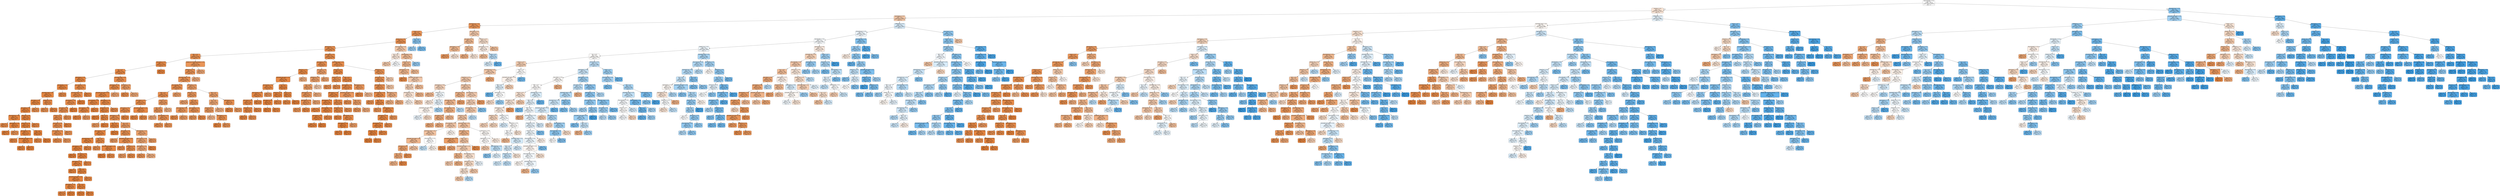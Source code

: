 digraph Tree {
node [shape=box, style="filled, rounded", color="black", fontname=helvetica] ;
edge [fontname=helvetica] ;
0 [label="PhysicalHealth <= 0.3\ngini = 0.5\nsamples = 40358\nvalue = [20179, 20179]\nclass = H", fillcolor="#ffffff"] ;
1 [label="Smoking <= 0.5\ngini = 0.5\nsamples = 31873\nvalue = [17762, 14111]\nclass = H", fillcolor="#fae5d6"] ;
0 -> 1 [labeldistance=2.5, labelangle=45, headlabel="True"] ;
2 [label="AgeCategory <= 0.7\ngini = 0.5\nsamples = 16991\nvalue = [10812, 6179]\nclass = H", fillcolor="#f4c9aa"] ;
1 -> 2 ;
3 [label="GenHealth_Fair <= 0.5\ngini = 0.3\nsamples = 7936\nvalue = [6760, 1176]\nclass = H", fillcolor="#ea975b"] ;
2 -> 3 ;
4 [label="Stroke <= 0.5\ngini = 0.2\nsamples = 7401\nvalue = [6422, 979]\nclass = H", fillcolor="#e99457"] ;
3 -> 4 ;
5 [label="Diabetic_Yes <= 0.5\ngini = 0.2\nsamples = 7271\nvalue = [6385, 886]\nclass = H", fillcolor="#e99254"] ;
4 -> 5 ;
6 [label="MentalHealth <= 0.1\ngini = 0.2\nsamples = 6796\nvalue = [6080, 716]\nclass = H", fillcolor="#e89050"] ;
5 -> 6 ;
7 [label="BMI <= 0.2\ngini = 0.2\nsamples = 4134\nvalue = [3664, 470]\nclass = H", fillcolor="#e89152"] ;
6 -> 7 ;
8 [label="Race_Other <= 0.5\ngini = 0.1\nsamples = 1423\nvalue = [1321, 102]\nclass = H", fillcolor="#e78b48"] ;
7 -> 8 ;
9 [label="Sex <= 0.5\ngini = 0.1\nsamples = 1362\nvalue = [1262, 100]\nclass = H", fillcolor="#e78b49"] ;
8 -> 9 ;
10 [label="AgeCategory <= 0.5\ngini = 0.1\nsamples = 761\nvalue = [718, 43]\nclass = H", fillcolor="#e78945"] ;
9 -> 10 ;
11 [label="MentalHealth <= 0.0\ngini = 0.1\nsamples = 521\nvalue = [497, 24]\nclass = H", fillcolor="#e68743"] ;
10 -> 11 ;
12 [label="GenHealth_Good <= 0.5\ngini = 0.1\nsamples = 473\nvalue = [453, 20]\nclass = H", fillcolor="#e68742"] ;
11 -> 12 ;
13 [label="Race_Black <= 0.5\ngini = 0.1\nsamples = 392\nvalue = [378, 14]\nclass = H", fillcolor="#e68640"] ;
12 -> 13 ;
14 [label="Race_White <= 0.5\ngini = 0.1\nsamples = 365\nvalue = [354, 11]\nclass = H", fillcolor="#e6853f"] ;
13 -> 14 ;
15 [label="PhysicalActivity <= 0.5\ngini = 0.1\nsamples = 114\nvalue = [109, 5]\nclass = H", fillcolor="#e68742"] ;
14 -> 15 ;
16 [label="gini = 0.1\nsamples = 25\nvalue = [23, 2]\nclass = H", fillcolor="#e78c4a"] ;
15 -> 16 ;
17 [label="AgeCategory <= 0.4\ngini = 0.1\nsamples = 89\nvalue = [86, 3]\nclass = H", fillcolor="#e68540"] ;
15 -> 17 ;
18 [label="gini = 0.0\nsamples = 73\nvalue = [72, 1]\nclass = H", fillcolor="#e5833c"] ;
17 -> 18 ;
19 [label="gini = 0.2\nsamples = 16\nvalue = [14, 2]\nclass = H", fillcolor="#e99355"] ;
17 -> 19 ;
20 [label="SleepTime <= 0.6\ngini = 0.0\nsamples = 251\nvalue = [245, 6]\nclass = H", fillcolor="#e6843e"] ;
14 -> 20 ;
21 [label="SleepTime <= 0.5\ngini = 0.0\nsamples = 233\nvalue = [228, 5]\nclass = H", fillcolor="#e6843d"] ;
20 -> 21 ;
22 [label="AgeCategory <= 0.1\ngini = 0.1\nsamples = 127\nvalue = [123, 4]\nclass = H", fillcolor="#e6853f"] ;
21 -> 22 ;
23 [label="gini = 0.1\nsamples = 33\nvalue = [31, 2]\nclass = H", fillcolor="#e78946"] ;
22 -> 23 ;
24 [label="GenHealth_Very good <= 0.5\ngini = 0.0\nsamples = 94\nvalue = [92, 2]\nclass = H", fillcolor="#e6843d"] ;
22 -> 24 ;
25 [label="gini = 0.1\nsamples = 57\nvalue = [55, 2]\nclass = H", fillcolor="#e68640"] ;
24 -> 25 ;
26 [label="gini = 0.0\nsamples = 37\nvalue = [37, 0]\nclass = H", fillcolor="#e58139"] ;
24 -> 26 ;
27 [label="BMI <= 0.1\ngini = 0.0\nsamples = 106\nvalue = [105, 1]\nclass = H", fillcolor="#e5823b"] ;
21 -> 27 ;
28 [label="gini = 0.1\nsamples = 15\nvalue = [14, 1]\nclass = H", fillcolor="#e78a47"] ;
27 -> 28 ;
29 [label="gini = 0.0\nsamples = 91\nvalue = [91, 0]\nclass = H", fillcolor="#e58139"] ;
27 -> 29 ;
30 [label="gini = 0.1\nsamples = 18\nvalue = [17, 1]\nclass = H", fillcolor="#e78845"] ;
20 -> 30 ;
31 [label="gini = 0.2\nsamples = 27\nvalue = [24, 3]\nclass = H", fillcolor="#e89152"] ;
13 -> 31 ;
32 [label="SleepTime <= 0.4\ngini = 0.1\nsamples = 81\nvalue = [75, 6]\nclass = H", fillcolor="#e78b49"] ;
12 -> 32 ;
33 [label="gini = 0.2\nsamples = 17\nvalue = [15, 2]\nclass = H", fillcolor="#e89253"] ;
32 -> 33 ;
34 [label="gini = 0.1\nsamples = 64\nvalue = [60, 4]\nclass = H", fillcolor="#e78946"] ;
32 -> 34 ;
35 [label="gini = 0.2\nsamples = 48\nvalue = [44, 4]\nclass = H", fillcolor="#e78c4b"] ;
11 -> 35 ;
36 [label="Race_Hispanic <= 0.5\ngini = 0.1\nsamples = 240\nvalue = [221, 19]\nclass = H", fillcolor="#e78c4a"] ;
10 -> 36 ;
37 [label="AlcoholDrinking <= 0.5\ngini = 0.2\nsamples = 218\nvalue = [200, 18]\nclass = H", fillcolor="#e78c4b"] ;
36 -> 37 ;
38 [label="MentalHealth <= 0.0\ngini = 0.2\nsamples = 203\nvalue = [185, 18]\nclass = H", fillcolor="#e88d4c"] ;
37 -> 38 ;
39 [label="Race_Black <= 0.5\ngini = 0.2\nsamples = 188\nvalue = [170, 18]\nclass = H", fillcolor="#e88e4e"] ;
38 -> 39 ;
40 [label="Asthma <= 0.5\ngini = 0.2\nsamples = 170\nvalue = [154, 16]\nclass = H", fillcolor="#e88e4e"] ;
39 -> 40 ;
41 [label="Race_Asian <= 0.5\ngini = 0.2\nsamples = 148\nvalue = [133, 15]\nclass = H", fillcolor="#e88f4f"] ;
40 -> 41 ;
42 [label="PhysicalHealth <= 0.1\ngini = 0.2\nsamples = 131\nvalue = [118, 13]\nclass = H", fillcolor="#e88f4f"] ;
41 -> 42 ;
43 [label="gini = 0.2\nsamples = 111\nvalue = [101, 10]\nclass = H", fillcolor="#e88d4d"] ;
42 -> 43 ;
44 [label="gini = 0.3\nsamples = 20\nvalue = [17, 3]\nclass = H", fillcolor="#ea975c"] ;
42 -> 44 ;
45 [label="gini = 0.2\nsamples = 17\nvalue = [15, 2]\nclass = H", fillcolor="#e89253"] ;
41 -> 45 ;
46 [label="gini = 0.1\nsamples = 22\nvalue = [21, 1]\nclass = H", fillcolor="#e68742"] ;
40 -> 46 ;
47 [label="gini = 0.2\nsamples = 18\nvalue = [16, 2]\nclass = H", fillcolor="#e89152"] ;
39 -> 47 ;
48 [label="gini = 0.0\nsamples = 15\nvalue = [15, 0]\nclass = H", fillcolor="#e58139"] ;
38 -> 48 ;
49 [label="gini = 0.0\nsamples = 15\nvalue = [15, 0]\nclass = H", fillcolor="#e58139"] ;
37 -> 49 ;
50 [label="gini = 0.1\nsamples = 22\nvalue = [21, 1]\nclass = H", fillcolor="#e68742"] ;
36 -> 50 ;
51 [label="GenHealth_Good <= 0.5\ngini = 0.2\nsamples = 601\nvalue = [544, 57]\nclass = H", fillcolor="#e88e4e"] ;
9 -> 51 ;
52 [label="AgeCategory <= 0.6\ngini = 0.1\nsamples = 493\nvalue = [455, 38]\nclass = H", fillcolor="#e78c4a"] ;
51 -> 52 ;
53 [label="GenHealth_Very good <= 0.5\ngini = 0.1\nsamples = 420\nvalue = [398, 22]\nclass = H", fillcolor="#e68844"] ;
52 -> 53 ;
54 [label="PhysicalHealth <= 0.0\ngini = 0.1\nsamples = 234\nvalue = [223, 11]\nclass = H", fillcolor="#e68743"] ;
53 -> 54 ;
55 [label="Race_Hispanic <= 0.5\ngini = 0.1\nsamples = 203\nvalue = [193, 10]\nclass = H", fillcolor="#e68843"] ;
54 -> 55 ;
56 [label="gini = 0.1\nsamples = 179\nvalue = [173, 6]\nclass = H", fillcolor="#e68540"] ;
55 -> 56 ;
57 [label="gini = 0.3\nsamples = 24\nvalue = [20, 4]\nclass = H", fillcolor="#ea9a61"] ;
55 -> 57 ;
58 [label="gini = 0.1\nsamples = 31\nvalue = [30, 1]\nclass = H", fillcolor="#e68540"] ;
54 -> 58 ;
59 [label="AgeCategory <= 0.3\ngini = 0.1\nsamples = 186\nvalue = [175, 11]\nclass = H", fillcolor="#e78945"] ;
53 -> 59 ;
60 [label="SleepTime <= 0.4\ngini = 0.1\nsamples = 124\nvalue = [119, 5]\nclass = H", fillcolor="#e68641"] ;
59 -> 60 ;
61 [label="gini = 0.0\nsamples = 32\nvalue = [32, 0]\nclass = H", fillcolor="#e58139"] ;
60 -> 61 ;
62 [label="BMI <= 0.1\ngini = 0.1\nsamples = 92\nvalue = [87, 5]\nclass = H", fillcolor="#e68844"] ;
60 -> 62 ;
63 [label="gini = 0.3\nsamples = 18\nvalue = [15, 3]\nclass = H", fillcolor="#ea9a61"] ;
62 -> 63 ;
64 [label="gini = 0.1\nsamples = 74\nvalue = [72, 2]\nclass = H", fillcolor="#e6843e"] ;
62 -> 64 ;
65 [label="gini = 0.2\nsamples = 62\nvalue = [56, 6]\nclass = H", fillcolor="#e88e4e"] ;
59 -> 65 ;
66 [label="gini = 0.3\nsamples = 73\nvalue = [57, 16]\nclass = H", fillcolor="#eca471"] ;
52 -> 66 ;
67 [label="Race_White <= 0.5\ngini = 0.3\nsamples = 108\nvalue = [89, 19]\nclass = H", fillcolor="#eb9c63"] ;
51 -> 67 ;
68 [label="gini = 0.2\nsamples = 45\nvalue = [41, 4]\nclass = H", fillcolor="#e88d4c"] ;
67 -> 68 ;
69 [label="gini = 0.4\nsamples = 63\nvalue = [48, 15]\nclass = H", fillcolor="#eda877"] ;
67 -> 69 ;
70 [label="gini = 0.1\nsamples = 61\nvalue = [59, 2]\nclass = H", fillcolor="#e68540"] ;
8 -> 70 ;
71 [label="Diabetic_No, borderline diabetes <= 0.5\ngini = 0.2\nsamples = 2711\nvalue = [2343, 368]\nclass = H", fillcolor="#e99558"] ;
7 -> 71 ;
72 [label="DiffWalking <= 0.5\ngini = 0.2\nsamples = 2648\nvalue = [2295, 353]\nclass = H", fillcolor="#e99457"] ;
71 -> 72 ;
73 [label="GenHealth_Good <= 0.5\ngini = 0.2\nsamples = 2582\nvalue = [2246, 336]\nclass = H", fillcolor="#e99457"] ;
72 -> 73 ;
74 [label="PhysicalHealth <= 0.1\ngini = 0.2\nsamples = 1835\nvalue = [1634, 201]\nclass = H", fillcolor="#e89051"] ;
73 -> 74 ;
75 [label="BMI <= 0.3\ngini = 0.2\nsamples = 1772\nvalue = [1583, 189]\nclass = H", fillcolor="#e89051"] ;
74 -> 75 ;
76 [label="Race_Black <= 0.5\ngini = 0.2\nsamples = 1512\nvalue = [1365, 147]\nclass = H", fillcolor="#e88f4e"] ;
75 -> 76 ;
77 [label="Race_Asian <= 0.5\ngini = 0.2\nsamples = 1361\nvalue = [1223, 138]\nclass = H", fillcolor="#e88f4f"] ;
76 -> 77 ;
78 [label="AgeCategory <= 0.4\ngini = 0.2\nsamples = 1315\nvalue = [1179, 136]\nclass = H", fillcolor="#e89050"] ;
77 -> 78 ;
79 [label="BMI <= 0.3\ngini = 0.1\nsamples = 672\nvalue = [646, 26]\nclass = H", fillcolor="#e68641"] ;
78 -> 79 ;
80 [label="Race_Hispanic <= 0.5\ngini = 0.1\nsamples = 644\nvalue = [618, 26]\nclass = H", fillcolor="#e68641"] ;
79 -> 80 ;
81 [label="AlcoholDrinking <= 0.5\ngini = 0.1\nsamples = 504\nvalue = [489, 15]\nclass = H", fillcolor="#e6853f"] ;
80 -> 81 ;
82 [label="AgeCategory <= 0.1\ngini = 0.1\nsamples = 466\nvalue = [453, 13]\nclass = H", fillcolor="#e6853f"] ;
81 -> 82 ;
83 [label="gini = 0.0\nsamples = 86\nvalue = [86, 0]\nclass = H", fillcolor="#e58139"] ;
82 -> 83 ;
84 [label="Race_Other <= 0.5\ngini = 0.1\nsamples = 380\nvalue = [367, 13]\nclass = H", fillcolor="#e68540"] ;
82 -> 84 ;
85 [label="AgeCategory <= 0.1\ngini = 0.1\nsamples = 362\nvalue = [350, 12]\nclass = H", fillcolor="#e68540"] ;
84 -> 85 ;
86 [label="gini = 0.1\nsamples = 76\nvalue = [74, 2]\nclass = H", fillcolor="#e6843e"] ;
85 -> 86 ;
87 [label="BMI <= 0.2\ngini = 0.1\nsamples = 286\nvalue = [276, 10]\nclass = H", fillcolor="#e68640"] ;
85 -> 87 ;
88 [label="GenHealth_Very good <= 0.5\ngini = 0.1\nsamples = 224\nvalue = [218, 6]\nclass = H", fillcolor="#e6843e"] ;
87 -> 88 ;
89 [label="AgeCategory <= 0.3\ngini = 0.1\nsamples = 99\nvalue = [95, 4]\nclass = H", fillcolor="#e68641"] ;
88 -> 89 ;
90 [label="gini = 0.1\nsamples = 64\nvalue = [60, 4]\nclass = H", fillcolor="#e78946"] ;
89 -> 90 ;
91 [label="gini = 0.0\nsamples = 35\nvalue = [35, 0]\nclass = H", fillcolor="#e58139"] ;
89 -> 91 ;
92 [label="Sex <= 0.5\ngini = 0.0\nsamples = 125\nvalue = [123, 2]\nclass = H", fillcolor="#e5833c"] ;
88 -> 92 ;
93 [label="gini = 0.0\nsamples = 44\nvalue = [44, 0]\nclass = H", fillcolor="#e58139"] ;
92 -> 93 ;
94 [label="gini = 0.0\nsamples = 81\nvalue = [79, 2]\nclass = H", fillcolor="#e6843e"] ;
92 -> 94 ;
95 [label="gini = 0.1\nsamples = 62\nvalue = [58, 4]\nclass = H", fillcolor="#e78a47"] ;
87 -> 95 ;
96 [label="gini = 0.1\nsamples = 18\nvalue = [17, 1]\nclass = H", fillcolor="#e78845"] ;
84 -> 96 ;
97 [label="gini = 0.1\nsamples = 38\nvalue = [36, 2]\nclass = H", fillcolor="#e68844"] ;
81 -> 97 ;
98 [label="BMI <= 0.2\ngini = 0.1\nsamples = 140\nvalue = [129, 11]\nclass = H", fillcolor="#e78c4a"] ;
80 -> 98 ;
99 [label="gini = 0.2\nsamples = 56\nvalue = [49, 7]\nclass = H", fillcolor="#e99355"] ;
98 -> 99 ;
100 [label="GenHealth_Very good <= 0.5\ngini = 0.1\nsamples = 84\nvalue = [80, 4]\nclass = H", fillcolor="#e68743"] ;
98 -> 100 ;
101 [label="gini = 0.0\nsamples = 34\nvalue = [34, 0]\nclass = H", fillcolor="#e58139"] ;
100 -> 101 ;
102 [label="gini = 0.1\nsamples = 50\nvalue = [46, 4]\nclass = H", fillcolor="#e78c4a"] ;
100 -> 102 ;
103 [label="gini = 0.0\nsamples = 28\nvalue = [28, 0]\nclass = H", fillcolor="#e58139"] ;
79 -> 103 ;
104 [label="Sex <= 0.5\ngini = 0.3\nsamples = 643\nvalue = [533, 110]\nclass = H", fillcolor="#ea9b62"] ;
78 -> 104 ;
105 [label="Race_White <= 0.5\ngini = 0.2\nsamples = 242\nvalue = [217, 25]\nclass = H", fillcolor="#e89050"] ;
104 -> 105 ;
106 [label="gini = 0.3\nsamples = 36\nvalue = [30, 6]\nclass = H", fillcolor="#ea9a61"] ;
105 -> 106 ;
107 [label="GenHealth_Very good <= 0.5\ngini = 0.2\nsamples = 206\nvalue = [187, 19]\nclass = H", fillcolor="#e88e4d"] ;
105 -> 107 ;
108 [label="gini = 0.2\nsamples = 85\nvalue = [77, 8]\nclass = H", fillcolor="#e88e4e"] ;
107 -> 108 ;
109 [label="SleepTime <= 0.4\ngini = 0.2\nsamples = 121\nvalue = [110, 11]\nclass = H", fillcolor="#e88e4d"] ;
107 -> 109 ;
110 [label="gini = 0.3\nsamples = 24\nvalue = [20, 4]\nclass = H", fillcolor="#ea9a61"] ;
109 -> 110 ;
111 [label="gini = 0.1\nsamples = 97\nvalue = [90, 7]\nclass = H", fillcolor="#e78b48"] ;
109 -> 111 ;
112 [label="PhysicalHealth <= 0.1\ngini = 0.3\nsamples = 401\nvalue = [316, 85]\nclass = H", fillcolor="#eca36e"] ;
104 -> 112 ;
113 [label="Race_Hispanic <= 0.5\ngini = 0.3\nsamples = 376\nvalue = [295, 81]\nclass = H", fillcolor="#eca46f"] ;
112 -> 113 ;
114 [label="AgeCategory <= 0.5\ngini = 0.4\nsamples = 343\nvalue = [263, 80]\nclass = H", fillcolor="#eda775"] ;
113 -> 114 ;
115 [label="gini = 0.2\nsamples = 79\nvalue = [69, 10]\nclass = H", fillcolor="#e99356"] ;
114 -> 115 ;
116 [label="gini = 0.4\nsamples = 264\nvalue = [194, 70]\nclass = H", fillcolor="#eeae80"] ;
114 -> 116 ;
117 [label="gini = 0.1\nsamples = 33\nvalue = [32, 1]\nclass = H", fillcolor="#e6853f"] ;
113 -> 117 ;
118 [label="gini = 0.3\nsamples = 25\nvalue = [21, 4]\nclass = H", fillcolor="#ea995f"] ;
112 -> 118 ;
119 [label="gini = 0.1\nsamples = 46\nvalue = [44, 2]\nclass = H", fillcolor="#e68742"] ;
77 -> 119 ;
120 [label="GenHealth_Very good <= 0.5\ngini = 0.1\nsamples = 151\nvalue = [142, 9]\nclass = H", fillcolor="#e78946"] ;
76 -> 120 ;
121 [label="gini = 0.1\nsamples = 67\nvalue = [64, 3]\nclass = H", fillcolor="#e68742"] ;
120 -> 121 ;
122 [label="gini = 0.1\nsamples = 84\nvalue = [78, 6]\nclass = H", fillcolor="#e78b48"] ;
120 -> 122 ;
123 [label="Asthma <= 0.5\ngini = 0.3\nsamples = 260\nvalue = [218, 42]\nclass = H", fillcolor="#ea995f"] ;
75 -> 123 ;
124 [label="BMI <= 0.3\ngini = 0.2\nsamples = 228\nvalue = [195, 33]\nclass = H", fillcolor="#e9965b"] ;
123 -> 124 ;
125 [label="gini = 0.4\nsamples = 59\nvalue = [45, 14]\nclass = H", fillcolor="#eda877"] ;
124 -> 125 ;
126 [label="PhysicalHealth <= 0.1\ngini = 0.2\nsamples = 169\nvalue = [150, 19]\nclass = H", fillcolor="#e89152"] ;
124 -> 126 ;
127 [label="gini = 0.2\nsamples = 154\nvalue = [137, 17]\nclass = H", fillcolor="#e89152"] ;
126 -> 127 ;
128 [label="gini = 0.2\nsamples = 15\nvalue = [13, 2]\nclass = H", fillcolor="#e99457"] ;
126 -> 128 ;
129 [label="gini = 0.4\nsamples = 32\nvalue = [23, 9]\nclass = H", fillcolor="#efb286"] ;
123 -> 129 ;
130 [label="gini = 0.3\nsamples = 63\nvalue = [51, 12]\nclass = H", fillcolor="#eb9f68"] ;
74 -> 130 ;
131 [label="Race_White <= 0.5\ngini = 0.3\nsamples = 747\nvalue = [612, 135]\nclass = H", fillcolor="#eb9d65"] ;
73 -> 131 ;
132 [label="SleepTime <= 0.4\ngini = 0.3\nsamples = 329\nvalue = [280, 49]\nclass = H", fillcolor="#ea975c"] ;
131 -> 132 ;
133 [label="gini = 0.3\nsamples = 98\nvalue = [78, 20]\nclass = H", fillcolor="#eca16c"] ;
132 -> 133 ;
134 [label="Sex <= 0.5\ngini = 0.2\nsamples = 231\nvalue = [202, 29]\nclass = H", fillcolor="#e99355"] ;
132 -> 134 ;
135 [label="PhysicalActivity <= 0.5\ngini = 0.2\nsamples = 113\nvalue = [97, 16]\nclass = H", fillcolor="#e9965a"] ;
134 -> 135 ;
136 [label="gini = 0.1\nsamples = 39\nvalue = [36, 3]\nclass = H", fillcolor="#e78c49"] ;
135 -> 136 ;
137 [label="gini = 0.3\nsamples = 74\nvalue = [61, 13]\nclass = H", fillcolor="#eb9c63"] ;
135 -> 137 ;
138 [label="Race_Hispanic <= 0.5\ngini = 0.2\nsamples = 118\nvalue = [105, 13]\nclass = H", fillcolor="#e89152"] ;
134 -> 138 ;
139 [label="gini = 0.2\nsamples = 64\nvalue = [55, 9]\nclass = H", fillcolor="#e99659"] ;
138 -> 139 ;
140 [label="gini = 0.1\nsamples = 54\nvalue = [50, 4]\nclass = H", fillcolor="#e78b49"] ;
138 -> 140 ;
141 [label="BMI <= 0.3\ngini = 0.3\nsamples = 418\nvalue = [332, 86]\nclass = H", fillcolor="#eca26c"] ;
131 -> 141 ;
142 [label="Sex <= 0.5\ngini = 0.4\nsamples = 334\nvalue = [257, 77]\nclass = H", fillcolor="#eda774"] ;
141 -> 142 ;
143 [label="SleepTime <= 0.4\ngini = 0.3\nsamples = 124\nvalue = [104, 20]\nclass = H", fillcolor="#ea995f"] ;
142 -> 143 ;
144 [label="gini = 0.4\nsamples = 38\nvalue = [27, 11]\nclass = H", fillcolor="#f0b48a"] ;
143 -> 144 ;
145 [label="AgeCategory <= 0.3\ngini = 0.2\nsamples = 86\nvalue = [77, 9]\nclass = H", fillcolor="#e89050"] ;
143 -> 145 ;
146 [label="gini = 0.1\nsamples = 25\nvalue = [24, 1]\nclass = H", fillcolor="#e68641"] ;
145 -> 146 ;
147 [label="gini = 0.2\nsamples = 61\nvalue = [53, 8]\nclass = H", fillcolor="#e99457"] ;
145 -> 147 ;
148 [label="gini = 0.4\nsamples = 210\nvalue = [153, 57]\nclass = H", fillcolor="#efb083"] ;
142 -> 148 ;
149 [label="AgeCategory <= 0.4\ngini = 0.2\nsamples = 84\nvalue = [75, 9]\nclass = H", fillcolor="#e89051"] ;
141 -> 149 ;
150 [label="gini = 0.1\nsamples = 41\nvalue = [39, 2]\nclass = H", fillcolor="#e68743"] ;
149 -> 150 ;
151 [label="gini = 0.3\nsamples = 43\nvalue = [36, 7]\nclass = H", fillcolor="#ea9a5f"] ;
149 -> 151 ;
152 [label="gini = 0.4\nsamples = 66\nvalue = [49, 17]\nclass = H", fillcolor="#eead7e"] ;
72 -> 152 ;
153 [label="gini = 0.4\nsamples = 63\nvalue = [48, 15]\nclass = H", fillcolor="#eda877"] ;
71 -> 153 ;
154 [label="Race_White <= 0.5\ngini = 0.2\nsamples = 2662\nvalue = [2416, 246]\nclass = H", fillcolor="#e88e4d"] ;
6 -> 154 ;
155 [label="AgeCategory <= 0.3\ngini = 0.2\nsamples = 751\nvalue = [669, 82]\nclass = H", fillcolor="#e89051"] ;
154 -> 155 ;
156 [label="SleepTime <= 0.7\ngini = 0.1\nsamples = 505\nvalue = [473, 32]\nclass = H", fillcolor="#e78a46"] ;
155 -> 156 ;
157 [label="GenHealth_Very good <= 0.5\ngini = 0.1\nsamples = 490\nvalue = [462, 28]\nclass = H", fillcolor="#e78945"] ;
156 -> 157 ;
158 [label="MentalHealth <= 0.8\ngini = 0.1\nsamples = 280\nvalue = [260, 20]\nclass = H", fillcolor="#e78b48"] ;
157 -> 158 ;
159 [label="Race_Hispanic <= 0.5\ngini = 0.1\nsamples = 239\nvalue = [225, 14]\nclass = H", fillcolor="#e78945"] ;
158 -> 159 ;
160 [label="Race_Asian <= 0.5\ngini = 0.1\nsamples = 139\nvalue = [130, 9]\nclass = H", fillcolor="#e78a47"] ;
159 -> 160 ;
161 [label="SleepTime <= 0.5\ngini = 0.1\nsamples = 96\nvalue = [90, 6]\nclass = H", fillcolor="#e78946"] ;
160 -> 161 ;
162 [label="gini = 0.1\nsamples = 68\nvalue = [65, 3]\nclass = H", fillcolor="#e68742"] ;
161 -> 162 ;
163 [label="gini = 0.2\nsamples = 28\nvalue = [25, 3]\nclass = H", fillcolor="#e89051"] ;
161 -> 163 ;
164 [label="gini = 0.1\nsamples = 43\nvalue = [40, 3]\nclass = H", fillcolor="#e78a48"] ;
160 -> 164 ;
165 [label="gini = 0.1\nsamples = 100\nvalue = [95, 5]\nclass = H", fillcolor="#e68843"] ;
159 -> 165 ;
166 [label="gini = 0.2\nsamples = 41\nvalue = [35, 6]\nclass = H", fillcolor="#e9975b"] ;
158 -> 166 ;
167 [label="Sex <= 0.5\ngini = 0.1\nsamples = 210\nvalue = [202, 8]\nclass = H", fillcolor="#e68641"] ;
157 -> 167 ;
168 [label="SleepTime <= 0.5\ngini = 0.1\nsamples = 128\nvalue = [124, 4]\nclass = H", fillcolor="#e6853f"] ;
167 -> 168 ;
169 [label="Race_Black <= 0.5\ngini = 0.0\nsamples = 94\nvalue = [92, 2]\nclass = H", fillcolor="#e6843d"] ;
168 -> 169 ;
170 [label="gini = 0.0\nsamples = 74\nvalue = [73, 1]\nclass = H", fillcolor="#e5833c"] ;
169 -> 170 ;
171 [label="gini = 0.1\nsamples = 20\nvalue = [19, 1]\nclass = H", fillcolor="#e68843"] ;
169 -> 171 ;
172 [label="gini = 0.1\nsamples = 34\nvalue = [32, 2]\nclass = H", fillcolor="#e78945"] ;
168 -> 172 ;
173 [label="Asthma <= 0.5\ngini = 0.1\nsamples = 82\nvalue = [78, 4]\nclass = H", fillcolor="#e68743"] ;
167 -> 173 ;
174 [label="gini = 0.1\nsamples = 63\nvalue = [59, 4]\nclass = H", fillcolor="#e78a46"] ;
173 -> 174 ;
175 [label="gini = 0.0\nsamples = 19\nvalue = [19, 0]\nclass = H", fillcolor="#e58139"] ;
173 -> 175 ;
176 [label="gini = 0.4\nsamples = 15\nvalue = [11, 4]\nclass = H", fillcolor="#eeaf81"] ;
156 -> 176 ;
177 [label="Race_Other <= 0.5\ngini = 0.3\nsamples = 246\nvalue = [196, 50]\nclass = H", fillcolor="#eca16c"] ;
155 -> 177 ;
178 [label="DiffWalking <= 0.5\ngini = 0.3\nsamples = 219\nvalue = [175, 44]\nclass = H", fillcolor="#eca16b"] ;
177 -> 178 ;
179 [label="BMI <= 0.2\ngini = 0.3\nsamples = 200\nvalue = [163, 37]\nclass = H", fillcolor="#eb9e66"] ;
178 -> 179 ;
180 [label="AgeCategory <= 0.6\ngini = 0.2\nsamples = 123\nvalue = [106, 17]\nclass = H", fillcolor="#e99559"] ;
179 -> 180 ;
181 [label="AgeCategory <= 0.5\ngini = 0.2\nsamples = 96\nvalue = [85, 11]\nclass = H", fillcolor="#e89153"] ;
180 -> 181 ;
182 [label="gini = 0.2\nsamples = 66\nvalue = [57, 9]\nclass = H", fillcolor="#e99558"] ;
181 -> 182 ;
183 [label="gini = 0.1\nsamples = 30\nvalue = [28, 2]\nclass = H", fillcolor="#e78a47"] ;
181 -> 183 ;
184 [label="gini = 0.3\nsamples = 27\nvalue = [21, 6]\nclass = H", fillcolor="#eca572"] ;
180 -> 184 ;
185 [label="gini = 0.4\nsamples = 77\nvalue = [57, 20]\nclass = H", fillcolor="#eead7e"] ;
179 -> 185 ;
186 [label="gini = 0.5\nsamples = 19\nvalue = [12, 7]\nclass = H", fillcolor="#f4caac"] ;
178 -> 186 ;
187 [label="gini = 0.3\nsamples = 27\nvalue = [21, 6]\nclass = H", fillcolor="#eca572"] ;
177 -> 187 ;
188 [label="GenHealth_Good <= 0.5\ngini = 0.2\nsamples = 1911\nvalue = [1747, 164]\nclass = H", fillcolor="#e78d4c"] ;
154 -> 188 ;
189 [label="SleepTime <= 0.3\ngini = 0.1\nsamples = 1393\nvalue = [1296, 97]\nclass = H", fillcolor="#e78a48"] ;
188 -> 189 ;
190 [label="SleepTime <= 0.2\ngini = 0.2\nsamples = 103\nvalue = [92, 11]\nclass = H", fillcolor="#e89051"] ;
189 -> 190 ;
191 [label="gini = 0.2\nsamples = 25\nvalue = [22, 3]\nclass = H", fillcolor="#e99254"] ;
190 -> 191 ;
192 [label="gini = 0.2\nsamples = 78\nvalue = [70, 8]\nclass = H", fillcolor="#e88f50"] ;
190 -> 192 ;
193 [label="BMI <= 0.3\ngini = 0.1\nsamples = 1290\nvalue = [1204, 86]\nclass = H", fillcolor="#e78a47"] ;
189 -> 193 ;
194 [label="AgeCategory <= 0.6\ngini = 0.1\nsamples = 1197\nvalue = [1125, 72]\nclass = H", fillcolor="#e78946"] ;
193 -> 194 ;
195 [label="AgeCategory <= 0.4\ngini = 0.1\nsamples = 1069\nvalue = [1017, 52]\nclass = H", fillcolor="#e68743"] ;
194 -> 195 ;
196 [label="MentalHealth <= 0.1\ngini = 0.1\nsamples = 820\nvalue = [787, 33]\nclass = H", fillcolor="#e68641"] ;
195 -> 196 ;
197 [label="gini = 0.1\nsamples = 146\nvalue = [136, 10]\nclass = H", fillcolor="#e78a48"] ;
196 -> 197 ;
198 [label="PhysicalHealth <= 0.1\ngini = 0.1\nsamples = 674\nvalue = [651, 23]\nclass = H", fillcolor="#e68540"] ;
196 -> 198 ;
199 [label="AgeCategory <= 0.3\ngini = 0.1\nsamples = 545\nvalue = [531, 14]\nclass = H", fillcolor="#e6843e"] ;
198 -> 199 ;
200 [label="gini = 0.1\nsamples = 473\nvalue = [459, 14]\nclass = H", fillcolor="#e6853f"] ;
199 -> 200 ;
201 [label="gini = 0.0\nsamples = 72\nvalue = [72, 0]\nclass = H", fillcolor="#e58139"] ;
199 -> 201 ;
202 [label="gini = 0.1\nsamples = 129\nvalue = [120, 9]\nclass = H", fillcolor="#e78a48"] ;
198 -> 202 ;
203 [label="Sex <= 0.5\ngini = 0.1\nsamples = 249\nvalue = [230, 19]\nclass = H", fillcolor="#e78b49"] ;
195 -> 203 ;
204 [label="SleepTime <= 0.4\ngini = 0.1\nsamples = 172\nvalue = [162, 10]\nclass = H", fillcolor="#e78945"] ;
203 -> 204 ;
205 [label="gini = 0.1\nsamples = 48\nvalue = [46, 2]\nclass = H", fillcolor="#e68642"] ;
204 -> 205 ;
206 [label="MentalHealth <= 0.3\ngini = 0.1\nsamples = 124\nvalue = [116, 8]\nclass = H", fillcolor="#e78a47"] ;
204 -> 206 ;
207 [label="AgeCategory <= 0.5\ngini = 0.0\nsamples = 87\nvalue = [86, 1]\nclass = H", fillcolor="#e5823b"] ;
206 -> 207 ;
208 [label="gini = 0.0\nsamples = 44\nvalue = [43, 1]\nclass = H", fillcolor="#e6843e"] ;
207 -> 208 ;
209 [label="gini = 0.0\nsamples = 43\nvalue = [43, 0]\nclass = H", fillcolor="#e58139"] ;
207 -> 209 ;
210 [label="gini = 0.3\nsamples = 37\nvalue = [30, 7]\nclass = H", fillcolor="#eb9e67"] ;
206 -> 210 ;
211 [label="gini = 0.2\nsamples = 77\nvalue = [68, 9]\nclass = H", fillcolor="#e89253"] ;
203 -> 211 ;
212 [label="GenHealth_Very good <= 0.5\ngini = 0.3\nsamples = 128\nvalue = [108, 20]\nclass = H", fillcolor="#ea985e"] ;
194 -> 212 ;
213 [label="gini = 0.2\nsamples = 40\nvalue = [36, 4]\nclass = H", fillcolor="#e88f4f"] ;
212 -> 213 ;
214 [label="BMI <= 0.2\ngini = 0.3\nsamples = 88\nvalue = [72, 16]\nclass = H", fillcolor="#eb9d65"] ;
212 -> 214 ;
215 [label="gini = 0.2\nsamples = 56\nvalue = [48, 8]\nclass = H", fillcolor="#e9965a"] ;
214 -> 215 ;
216 [label="gini = 0.4\nsamples = 32\nvalue = [24, 8]\nclass = H", fillcolor="#eeab7b"] ;
214 -> 216 ;
217 [label="AgeCategory <= 0.3\ngini = 0.3\nsamples = 93\nvalue = [79, 14]\nclass = H", fillcolor="#ea975c"] ;
193 -> 217 ;
218 [label="gini = 0.1\nsamples = 57\nvalue = [54, 3]\nclass = H", fillcolor="#e68844"] ;
217 -> 218 ;
219 [label="gini = 0.4\nsamples = 36\nvalue = [25, 11]\nclass = H", fillcolor="#f0b890"] ;
217 -> 219 ;
220 [label="DiffWalking <= 0.5\ngini = 0.2\nsamples = 518\nvalue = [451, 67]\nclass = H", fillcolor="#e99456"] ;
188 -> 220 ;
221 [label="SkinCancer <= 0.5\ngini = 0.2\nsamples = 494\nvalue = [436, 58]\nclass = H", fillcolor="#e89253"] ;
220 -> 221 ;
222 [label="AgeCategory <= 0.5\ngini = 0.2\nsamples = 477\nvalue = [425, 52]\nclass = H", fillcolor="#e89051"] ;
221 -> 222 ;
223 [label="PhysicalActivity <= 0.5\ngini = 0.1\nsamples = 369\nvalue = [345, 24]\nclass = H", fillcolor="#e78a47"] ;
222 -> 223 ;
224 [label="gini = 0.2\nsamples = 63\nvalue = [56, 7]\nclass = H", fillcolor="#e89152"] ;
223 -> 224 ;
225 [label="BMI <= 0.1\ngini = 0.1\nsamples = 306\nvalue = [289, 17]\nclass = H", fillcolor="#e78845"] ;
223 -> 225 ;
226 [label="gini = 0.2\nsamples = 15\nvalue = [13, 2]\nclass = H", fillcolor="#e99457"] ;
225 -> 226 ;
227 [label="PhysicalHealth <= 0.2\ngini = 0.1\nsamples = 291\nvalue = [276, 15]\nclass = H", fillcolor="#e68844"] ;
225 -> 227 ;
228 [label="AgeCategory <= 0.3\ngini = 0.1\nsamples = 276\nvalue = [263, 13]\nclass = H", fillcolor="#e68743"] ;
227 -> 228 ;
229 [label="MentalHealth <= 0.2\ngini = 0.1\nsamples = 206\nvalue = [200, 6]\nclass = H", fillcolor="#e6853f"] ;
228 -> 229 ;
230 [label="SleepTime <= 0.5\ngini = 0.0\nsamples = 88\nvalue = [87, 1]\nclass = H", fillcolor="#e5823b"] ;
229 -> 230 ;
231 [label="gini = 0.0\nsamples = 60\nvalue = [60, 0]\nclass = H", fillcolor="#e58139"] ;
230 -> 231 ;
232 [label="gini = 0.1\nsamples = 28\nvalue = [27, 1]\nclass = H", fillcolor="#e68640"] ;
230 -> 232 ;
233 [label="gini = 0.1\nsamples = 118\nvalue = [113, 5]\nclass = H", fillcolor="#e68742"] ;
229 -> 233 ;
234 [label="gini = 0.2\nsamples = 70\nvalue = [63, 7]\nclass = H", fillcolor="#e88f4f"] ;
228 -> 234 ;
235 [label="gini = 0.2\nsamples = 15\nvalue = [13, 2]\nclass = H", fillcolor="#e99457"] ;
227 -> 235 ;
236 [label="AgeCategory <= 0.6\ngini = 0.4\nsamples = 108\nvalue = [80, 28]\nclass = H", fillcolor="#eead7e"] ;
222 -> 236 ;
237 [label="gini = 0.4\nsamples = 57\nvalue = [42, 15]\nclass = H", fillcolor="#eeae80"] ;
236 -> 237 ;
238 [label="gini = 0.4\nsamples = 51\nvalue = [38, 13]\nclass = H", fillcolor="#eeac7d"] ;
236 -> 238 ;
239 [label="gini = 0.5\nsamples = 17\nvalue = [11, 6]\nclass = H", fillcolor="#f3c6a5"] ;
221 -> 239 ;
240 [label="gini = 0.5\nsamples = 24\nvalue = [15, 9]\nclass = H", fillcolor="#f5cdb0"] ;
220 -> 240 ;
241 [label="PhysicalActivity <= 0.5\ngini = 0.5\nsamples = 475\nvalue = [305, 170]\nclass = H", fillcolor="#f3c7a7"] ;
5 -> 241 ;
242 [label="Sex <= 0.5\ngini = 0.5\nsamples = 129\nvalue = [71, 58]\nclass = H", fillcolor="#fae8db"] ;
241 -> 242 ;
243 [label="gini = 0.5\nsamples = 54\nvalue = [34, 20]\nclass = H", fillcolor="#f4cbad"] ;
242 -> 243 ;
244 [label="gini = 0.5\nsamples = 75\nvalue = [37, 38]\nclass = e", fillcolor="#fafcfe"] ;
242 -> 244 ;
245 [label="KidneyDisease <= 0.5\ngini = 0.4\nsamples = 346\nvalue = [234, 112]\nclass = H", fillcolor="#f1bd98"] ;
241 -> 245 ;
246 [label="Asthma <= 0.5\ngini = 0.4\nsamples = 327\nvalue = [228, 99]\nclass = H", fillcolor="#f0b88f"] ;
245 -> 246 ;
247 [label="AgeCategory <= 0.4\ngini = 0.4\nsamples = 273\nvalue = [191, 82]\nclass = H", fillcolor="#f0b78e"] ;
246 -> 247 ;
248 [label="gini = 0.1\nsamples = 62\nvalue = [57, 5]\nclass = H", fillcolor="#e78c4a"] ;
247 -> 248 ;
249 [label="GenHealth_Very good <= 0.5\ngini = 0.5\nsamples = 211\nvalue = [134, 77]\nclass = H", fillcolor="#f4c9ab"] ;
247 -> 249 ;
250 [label="BMI <= 0.3\ngini = 0.5\nsamples = 136\nvalue = [83, 53]\nclass = H", fillcolor="#f6d1b7"] ;
249 -> 250 ;
251 [label="MentalHealth <= 0.1\ngini = 0.5\nsamples = 94\nvalue = [53, 41]\nclass = H", fillcolor="#f9e2d2"] ;
250 -> 251 ;
252 [label="gini = 0.5\nsamples = 64\nvalue = [34, 30]\nclass = H", fillcolor="#fcf0e8"] ;
251 -> 252 ;
253 [label="gini = 0.5\nsamples = 30\nvalue = [19, 11]\nclass = H", fillcolor="#f4caac"] ;
251 -> 253 ;
254 [label="gini = 0.4\nsamples = 42\nvalue = [30, 12]\nclass = H", fillcolor="#efb388"] ;
250 -> 254 ;
255 [label="gini = 0.4\nsamples = 75\nvalue = [51, 24]\nclass = H", fillcolor="#f1bc96"] ;
249 -> 255 ;
256 [label="gini = 0.4\nsamples = 54\nvalue = [37, 17]\nclass = H", fillcolor="#f1bb94"] ;
246 -> 256 ;
257 [label="gini = 0.4\nsamples = 19\nvalue = [6, 13]\nclass = e", fillcolor="#94caf1"] ;
245 -> 257 ;
258 [label="Sex <= 0.5\ngini = 0.4\nsamples = 130\nvalue = [37, 93]\nclass = e", fillcolor="#88c4ef"] ;
4 -> 258 ;
259 [label="gini = 0.4\nsamples = 67\nvalue = [22, 45]\nclass = e", fillcolor="#9acdf2"] ;
258 -> 259 ;
260 [label="gini = 0.4\nsamples = 63\nvalue = [15, 48]\nclass = e", fillcolor="#77bced"] ;
258 -> 260 ;
261 [label="Race_White <= 0.5\ngini = 0.5\nsamples = 535\nvalue = [338, 197]\nclass = H", fillcolor="#f4caac"] ;
3 -> 261 ;
262 [label="Race_Black <= 0.5\ngini = 0.4\nsamples = 280\nvalue = [192, 88]\nclass = H", fillcolor="#f1bb94"] ;
261 -> 262 ;
263 [label="AgeCategory <= 0.4\ngini = 0.4\nsamples = 197\nvalue = [136, 61]\nclass = H", fillcolor="#f1ba92"] ;
262 -> 263 ;
264 [label="gini = 0.3\nsamples = 93\nvalue = [78, 15]\nclass = H", fillcolor="#ea995f"] ;
263 -> 264 ;
265 [label="gini = 0.5\nsamples = 104\nvalue = [58, 46]\nclass = H", fillcolor="#fae5d6"] ;
263 -> 265 ;
266 [label="Asthma <= 0.5\ngini = 0.4\nsamples = 83\nvalue = [56, 27]\nclass = H", fillcolor="#f2be98"] ;
262 -> 266 ;
267 [label="gini = 0.4\nsamples = 56\nvalue = [41, 15]\nclass = H", fillcolor="#efaf81"] ;
266 -> 267 ;
268 [label="gini = 0.5\nsamples = 27\nvalue = [15, 12]\nclass = H", fillcolor="#fae6d7"] ;
266 -> 268 ;
269 [label="Asthma <= 0.5\ngini = 0.5\nsamples = 255\nvalue = [146, 109]\nclass = H", fillcolor="#f8dfcd"] ;
261 -> 269 ;
270 [label="AgeCategory <= 0.5\ngini = 0.5\nsamples = 185\nvalue = [99, 86]\nclass = H", fillcolor="#fceee5"] ;
269 -> 270 ;
271 [label="gini = 0.4\nsamples = 93\nvalue = [63, 30]\nclass = H", fillcolor="#f1bd97"] ;
270 -> 271 ;
272 [label="Stroke <= 0.5\ngini = 0.5\nsamples = 92\nvalue = [36, 56]\nclass = e", fillcolor="#b8dcf6"] ;
270 -> 272 ;
273 [label="gini = 0.5\nsamples = 75\nvalue = [33, 42]\nclass = e", fillcolor="#d5eaf9"] ;
272 -> 273 ;
274 [label="gini = 0.3\nsamples = 17\nvalue = [3, 14]\nclass = e", fillcolor="#63b2eb"] ;
272 -> 274 ;
275 [label="gini = 0.4\nsamples = 70\nvalue = [47, 23]\nclass = H", fillcolor="#f2bf9a"] ;
269 -> 275 ;
276 [label="DiffWalking <= 0.5\ngini = 0.5\nsamples = 9055\nvalue = [4052, 5003]\nclass = e", fillcolor="#d9ecfa"] ;
2 -> 276 ;
277 [label="KidneyDisease <= 0.5\ngini = 0.5\nsamples = 7341\nvalue = [3524, 3817]\nclass = e", fillcolor="#f0f7fd"] ;
276 -> 277 ;
278 [label="MentalHealth <= 0.0\ngini = 0.5\nsamples = 6920\nvalue = [3407, 3513]\nclass = e", fillcolor="#f9fcfe"] ;
277 -> 278 ;
279 [label="Diabetic_Yes <= 0.5\ngini = 0.5\nsamples = 5526\nvalue = [2650, 2876]\nclass = e", fillcolor="#eff7fd"] ;
278 -> 279 ;
280 [label="Sex <= 0.5\ngini = 0.5\nsamples = 4482\nvalue = [2267, 2215]\nclass = H", fillcolor="#fefcfa"] ;
279 -> 280 ;
281 [label="Asthma <= 0.5\ngini = 0.5\nsamples = 2124\nvalue = [1315, 809]\nclass = H", fillcolor="#f5cfb3"] ;
280 -> 281 ;
282 [label="AlcoholDrinking <= 0.5\ngini = 0.5\nsamples = 1901\nvalue = [1203, 698]\nclass = H", fillcolor="#f4caac"] ;
281 -> 282 ;
283 [label="SleepTime <= 0.4\ngini = 0.5\nsamples = 1847\nvalue = [1161, 686]\nclass = H", fillcolor="#f4cbae"] ;
282 -> 283 ;
284 [label="AgeCategory <= 0.9\ngini = 0.5\nsamples = 404\nvalue = [242, 162]\nclass = H", fillcolor="#f6d5be"] ;
283 -> 284 ;
285 [label="gini = 0.4\nsamples = 223\nvalue = [154, 69]\nclass = H", fillcolor="#f1b992"] ;
284 -> 285 ;
286 [label="SleepTime <= 0.3\ngini = 0.5\nsamples = 181\nvalue = [88, 93]\nclass = e", fillcolor="#f4fafe"] ;
284 -> 286 ;
287 [label="gini = 0.5\nsamples = 42\nvalue = [23, 19]\nclass = H", fillcolor="#fae9dd"] ;
286 -> 287 ;
288 [label="BMI <= 0.2\ngini = 0.5\nsamples = 139\nvalue = [65, 74]\nclass = e", fillcolor="#e7f3fc"] ;
286 -> 288 ;
289 [label="GenHealth_Very good <= 0.5\ngini = 0.5\nsamples = 94\nvalue = [49, 45]\nclass = H", fillcolor="#fdf5ef"] ;
288 -> 289 ;
290 [label="gini = 0.5\nsamples = 53\nvalue = [25, 28]\nclass = e", fillcolor="#eaf4fc"] ;
289 -> 290 ;
291 [label="gini = 0.5\nsamples = 41\nvalue = [24, 17]\nclass = H", fillcolor="#f7dac5"] ;
289 -> 291 ;
292 [label="gini = 0.5\nsamples = 45\nvalue = [16, 29]\nclass = e", fillcolor="#a6d3f3"] ;
288 -> 292 ;
293 [label="Race_White <= 0.5\ngini = 0.5\nsamples = 1443\nvalue = [919, 524]\nclass = H", fillcolor="#f4c9aa"] ;
283 -> 293 ;
294 [label="Race_Asian <= 0.5\ngini = 0.4\nsamples = 226\nvalue = [161, 65]\nclass = H", fillcolor="#efb489"] ;
293 -> 294 ;
295 [label="GenHealth_Fair <= 0.5\ngini = 0.4\nsamples = 196\nvalue = [137, 59]\nclass = H", fillcolor="#f0b78e"] ;
294 -> 295 ;
296 [label="Race_Hispanic <= 0.5\ngini = 0.4\nsamples = 178\nvalue = [130, 48]\nclass = H", fillcolor="#efb082"] ;
295 -> 296 ;
297 [label="Race_Black <= 0.5\ngini = 0.4\nsamples = 118\nvalue = [88, 30]\nclass = H", fillcolor="#eeac7c"] ;
296 -> 297 ;
298 [label="gini = 0.4\nsamples = 45\nvalue = [34, 11]\nclass = H", fillcolor="#edaa79"] ;
297 -> 298 ;
299 [label="gini = 0.4\nsamples = 73\nvalue = [54, 19]\nclass = H", fillcolor="#eead7f"] ;
297 -> 299 ;
300 [label="gini = 0.4\nsamples = 60\nvalue = [42, 18]\nclass = H", fillcolor="#f0b78e"] ;
296 -> 300 ;
301 [label="gini = 0.5\nsamples = 18\nvalue = [7, 11]\nclass = e", fillcolor="#b7dbf6"] ;
295 -> 301 ;
302 [label="gini = 0.3\nsamples = 30\nvalue = [24, 6]\nclass = H", fillcolor="#eca06a"] ;
294 -> 302 ;
303 [label="PhysicalHealth <= 0.2\ngini = 0.5\nsamples = 1217\nvalue = [758, 459]\nclass = H", fillcolor="#f5cdb1"] ;
293 -> 303 ;
304 [label="Stroke <= 0.5\ngini = 0.5\nsamples = 1199\nvalue = [743, 456]\nclass = H", fillcolor="#f5ceb3"] ;
303 -> 304 ;
305 [label="GenHealth_Fair <= 0.5\ngini = 0.5\nsamples = 1144\nvalue = [728, 416]\nclass = H", fillcolor="#f4c9aa"] ;
304 -> 305 ;
306 [label="SleepTime <= 0.5\ngini = 0.5\nsamples = 1094\nvalue = [708, 386]\nclass = H", fillcolor="#f3c6a5"] ;
305 -> 306 ;
307 [label="PhysicalHealth <= 0.1\ngini = 0.5\nsamples = 448\nvalue = [286, 162]\nclass = H", fillcolor="#f4c8a9"] ;
306 -> 307 ;
308 [label="GenHealth_Good <= 0.5\ngini = 0.5\nsamples = 400\nvalue = [261, 139]\nclass = H", fillcolor="#f3c4a2"] ;
307 -> 308 ;
309 [label="GenHealth_Very good <= 0.5\ngini = 0.4\nsamples = 306\nvalue = [214, 92]\nclass = H", fillcolor="#f0b78e"] ;
308 -> 309 ;
310 [label="SkinCancer <= 0.5\ngini = 0.3\nsamples = 112\nvalue = [88, 24]\nclass = H", fillcolor="#eca36f"] ;
309 -> 310 ;
311 [label="BMI <= 0.2\ngini = 0.4\nsamples = 93\nvalue = [71, 22]\nclass = H", fillcolor="#eda876"] ;
310 -> 311 ;
312 [label="gini = 0.4\nsamples = 75\nvalue = [54, 21]\nclass = H", fillcolor="#efb286"] ;
311 -> 312 ;
313 [label="gini = 0.1\nsamples = 18\nvalue = [17, 1]\nclass = H", fillcolor="#e78845"] ;
311 -> 313 ;
314 [label="gini = 0.2\nsamples = 19\nvalue = [17, 2]\nclass = H", fillcolor="#e89050"] ;
310 -> 314 ;
315 [label="gini = 0.5\nsamples = 194\nvalue = [126, 68]\nclass = H", fillcolor="#f3c5a4"] ;
309 -> 315 ;
316 [label="PhysicalActivity <= 0.5\ngini = 0.5\nsamples = 94\nvalue = [47, 47]\nclass = H", fillcolor="#ffffff"] ;
308 -> 316 ;
317 [label="gini = 0.5\nsamples = 22\nvalue = [9, 13]\nclass = e", fillcolor="#c2e1f7"] ;
316 -> 317 ;
318 [label="gini = 0.5\nsamples = 72\nvalue = [38, 34]\nclass = H", fillcolor="#fcf2ea"] ;
316 -> 318 ;
319 [label="gini = 0.5\nsamples = 48\nvalue = [25, 23]\nclass = H", fillcolor="#fdf5ef"] ;
307 -> 319 ;
320 [label="GenHealth_Good <= 0.5\ngini = 0.5\nsamples = 646\nvalue = [422, 224]\nclass = H", fillcolor="#f3c4a2"] ;
306 -> 320 ;
321 [label="AgeCategory <= 0.8\ngini = 0.4\nsamples = 452\nvalue = [323, 129]\nclass = H", fillcolor="#efb388"] ;
320 -> 321 ;
322 [label="GenHealth_Very good <= 0.5\ngini = 0.3\nsamples = 173\nvalue = [142, 31]\nclass = H", fillcolor="#eb9d64"] ;
321 -> 322 ;
323 [label="gini = 0.2\nsamples = 68\nvalue = [60, 8]\nclass = H", fillcolor="#e89253"] ;
322 -> 323 ;
324 [label="gini = 0.3\nsamples = 105\nvalue = [82, 23]\nclass = H", fillcolor="#eca471"] ;
322 -> 324 ;
325 [label="BMI <= 0.2\ngini = 0.5\nsamples = 279\nvalue = [181, 98]\nclass = H", fillcolor="#f3c5a4"] ;
321 -> 325 ;
326 [label="GenHealth_Very good <= 0.5\ngini = 0.5\nsamples = 254\nvalue = [158, 96]\nclass = H", fillcolor="#f5ceb1"] ;
325 -> 326 ;
327 [label="BMI <= 0.1\ngini = 0.4\nsamples = 93\nvalue = [66, 27]\nclass = H", fillcolor="#f0b58a"] ;
326 -> 327 ;
328 [label="gini = 0.5\nsamples = 19\nvalue = [12, 7]\nclass = H", fillcolor="#f4caac"] ;
327 -> 328 ;
329 [label="gini = 0.4\nsamples = 74\nvalue = [54, 20]\nclass = H", fillcolor="#efb082"] ;
327 -> 329 ;
330 [label="PhysicalHealth <= 0.1\ngini = 0.5\nsamples = 161\nvalue = [92, 69]\nclass = H", fillcolor="#f8e0ce"] ;
326 -> 330 ;
331 [label="SkinCancer <= 0.5\ngini = 0.5\nsamples = 142\nvalue = [83, 59]\nclass = H", fillcolor="#f7dbc6"] ;
330 -> 331 ;
332 [label="BMI <= 0.2\ngini = 0.5\nsamples = 106\nvalue = [60, 46]\nclass = H", fillcolor="#f9e2d1"] ;
331 -> 332 ;
333 [label="gini = 0.5\nsamples = 77\nvalue = [49, 28]\nclass = H", fillcolor="#f4c9aa"] ;
332 -> 333 ;
334 [label="gini = 0.5\nsamples = 29\nvalue = [11, 18]\nclass = e", fillcolor="#b2d9f5"] ;
332 -> 334 ;
335 [label="gini = 0.5\nsamples = 36\nvalue = [23, 13]\nclass = H", fillcolor="#f4c8a9"] ;
331 -> 335 ;
336 [label="gini = 0.5\nsamples = 19\nvalue = [9, 10]\nclass = e", fillcolor="#ebf5fc"] ;
330 -> 336 ;
337 [label="gini = 0.1\nsamples = 25\nvalue = [23, 2]\nclass = H", fillcolor="#e78c4a"] ;
325 -> 337 ;
338 [label="SkinCancer <= 0.5\ngini = 0.5\nsamples = 194\nvalue = [99, 95]\nclass = H", fillcolor="#fefaf7"] ;
320 -> 338 ;
339 [label="AgeCategory <= 0.9\ngini = 0.5\nsamples = 157\nvalue = [79, 78]\nclass = H", fillcolor="#fffdfc"] ;
338 -> 339 ;
340 [label="gini = 0.5\nsamples = 69\nvalue = [44, 25]\nclass = H", fillcolor="#f4c9aa"] ;
339 -> 340 ;
341 [label="PhysicalActivity <= 0.5\ngini = 0.5\nsamples = 88\nvalue = [35, 53]\nclass = e", fillcolor="#bcdef6"] ;
339 -> 341 ;
342 [label="gini = 0.4\nsamples = 28\nvalue = [8, 20]\nclass = e", fillcolor="#88c4ef"] ;
341 -> 342 ;
343 [label="gini = 0.5\nsamples = 60\nvalue = [27, 33]\nclass = e", fillcolor="#dbedfa"] ;
341 -> 343 ;
344 [label="gini = 0.5\nsamples = 37\nvalue = [20, 17]\nclass = H", fillcolor="#fbece1"] ;
338 -> 344 ;
345 [label="gini = 0.5\nsamples = 50\nvalue = [20, 30]\nclass = e", fillcolor="#bddef6"] ;
305 -> 345 ;
346 [label="gini = 0.4\nsamples = 55\nvalue = [15, 40]\nclass = e", fillcolor="#83c2ef"] ;
304 -> 346 ;
347 [label="gini = 0.3\nsamples = 18\nvalue = [15, 3]\nclass = H", fillcolor="#ea9a61"] ;
303 -> 347 ;
348 [label="gini = 0.3\nsamples = 54\nvalue = [42, 12]\nclass = H", fillcolor="#eca572"] ;
282 -> 348 ;
349 [label="Stroke <= 0.5\ngini = 0.5\nsamples = 223\nvalue = [112, 111]\nclass = H", fillcolor="#fffefd"] ;
281 -> 349 ;
350 [label="GenHealth_Very good <= 0.5\ngini = 0.5\nsamples = 205\nvalue = [108, 97]\nclass = H", fillcolor="#fcf2eb"] ;
349 -> 350 ;
351 [label="BMI <= 0.1\ngini = 0.5\nsamples = 118\nvalue = [54, 64]\nclass = e", fillcolor="#e0f0fb"] ;
350 -> 351 ;
352 [label="gini = 0.3\nsamples = 16\nvalue = [3, 13]\nclass = e", fillcolor="#67b4eb"] ;
351 -> 352 ;
353 [label="AgeCategory <= 0.9\ngini = 0.5\nsamples = 102\nvalue = [51, 51]\nclass = H", fillcolor="#ffffff"] ;
351 -> 353 ;
354 [label="gini = 0.5\nsamples = 71\nvalue = [41, 30]\nclass = H", fillcolor="#f8ddca"] ;
353 -> 354 ;
355 [label="gini = 0.4\nsamples = 31\nvalue = [10, 21]\nclass = e", fillcolor="#97ccf1"] ;
353 -> 355 ;
356 [label="gini = 0.5\nsamples = 87\nvalue = [54, 33]\nclass = H", fillcolor="#f5ceb2"] ;
350 -> 356 ;
357 [label="gini = 0.3\nsamples = 18\nvalue = [4, 14]\nclass = e", fillcolor="#72b9ec"] ;
349 -> 357 ;
358 [label="SkinCancer <= 0.5\ngini = 0.5\nsamples = 2358\nvalue = [952, 1406]\nclass = e", fillcolor="#bfdff7"] ;
280 -> 358 ;
359 [label="AgeCategory <= 0.8\ngini = 0.5\nsamples = 1826\nvalue = [771, 1055]\nclass = e", fillcolor="#cae5f8"] ;
358 -> 359 ;
360 [label="Race_Other <= 0.5\ngini = 0.5\nsamples = 887\nvalue = [451, 436]\nclass = H", fillcolor="#fefbf8"] ;
359 -> 360 ;
361 [label="BMI <= 0.2\ngini = 0.5\nsamples = 868\nvalue = [437, 431]\nclass = H", fillcolor="#fffdfc"] ;
360 -> 361 ;
362 [label="Asthma <= 0.5\ngini = 0.5\nsamples = 420\nvalue = [236, 184]\nclass = H", fillcolor="#f9e3d3"] ;
361 -> 362 ;
363 [label="Race_Black <= 0.5\ngini = 0.5\nsamples = 376\nvalue = [208, 168]\nclass = H", fillcolor="#fae7d9"] ;
362 -> 363 ;
364 [label="AgeCategory <= 0.7\ngini = 0.5\nsamples = 356\nvalue = [191, 165]\nclass = H", fillcolor="#fbeee4"] ;
363 -> 364 ;
365 [label="SleepTime <= 0.4\ngini = 0.5\nsamples = 145\nvalue = [87, 58]\nclass = H", fillcolor="#f6d5bd"] ;
364 -> 365 ;
366 [label="gini = 0.5\nsamples = 33\nvalue = [20, 13]\nclass = H", fillcolor="#f6d3ba"] ;
365 -> 366 ;
367 [label="gini = 0.5\nsamples = 112\nvalue = [67, 45]\nclass = H", fillcolor="#f6d6be"] ;
365 -> 367 ;
368 [label="SleepTime <= 0.4\ngini = 0.5\nsamples = 211\nvalue = [104, 107]\nclass = e", fillcolor="#f9fcfe"] ;
364 -> 368 ;
369 [label="gini = 0.5\nsamples = 36\nvalue = [16, 20]\nclass = e", fillcolor="#d7ebfa"] ;
368 -> 369 ;
370 [label="SleepTime <= 0.6\ngini = 0.5\nsamples = 175\nvalue = [88, 87]\nclass = H", fillcolor="#fffefd"] ;
368 -> 370 ;
371 [label="BMI <= 0.1\ngini = 0.5\nsamples = 159\nvalue = [79, 80]\nclass = e", fillcolor="#fdfeff"] ;
370 -> 371 ;
372 [label="gini = 0.4\nsamples = 36\nvalue = [25, 11]\nclass = H", fillcolor="#f0b890"] ;
371 -> 372 ;
373 [label="GenHealth_Good <= 0.5\ngini = 0.5\nsamples = 123\nvalue = [54, 69]\nclass = e", fillcolor="#d4eaf9"] ;
371 -> 373 ;
374 [label="BMI <= 0.2\ngini = 0.5\nsamples = 100\nvalue = [44, 56]\nclass = e", fillcolor="#d5eaf9"] ;
373 -> 374 ;
375 [label="SleepTime <= 0.5\ngini = 0.5\nsamples = 82\nvalue = [34, 48]\nclass = e", fillcolor="#c5e2f7"] ;
374 -> 375 ;
376 [label="gini = 0.5\nsamples = 37\nvalue = [16, 21]\nclass = e", fillcolor="#d0e8f9"] ;
375 -> 376 ;
377 [label="gini = 0.5\nsamples = 45\nvalue = [18, 27]\nclass = e", fillcolor="#bddef6"] ;
375 -> 377 ;
378 [label="gini = 0.5\nsamples = 18\nvalue = [10, 8]\nclass = H", fillcolor="#fae6d7"] ;
374 -> 378 ;
379 [label="gini = 0.5\nsamples = 23\nvalue = [10, 13]\nclass = e", fillcolor="#d1e8f9"] ;
373 -> 379 ;
380 [label="gini = 0.5\nsamples = 16\nvalue = [9, 7]\nclass = H", fillcolor="#f9e3d3"] ;
370 -> 380 ;
381 [label="gini = 0.3\nsamples = 20\nvalue = [17, 3]\nclass = H", fillcolor="#ea975c"] ;
363 -> 381 ;
382 [label="gini = 0.5\nsamples = 44\nvalue = [28, 16]\nclass = H", fillcolor="#f4c9aa"] ;
362 -> 382 ;
383 [label="GenHealth_Fair <= 0.5\ngini = 0.5\nsamples = 448\nvalue = [201, 247]\nclass = e", fillcolor="#daedfa"] ;
361 -> 383 ;
384 [label="BMI <= 0.2\ngini = 0.5\nsamples = 421\nvalue = [196, 225]\nclass = e", fillcolor="#e5f2fc"] ;
383 -> 384 ;
385 [label="gini = 0.3\nsamples = 27\nvalue = [6, 21]\nclass = e", fillcolor="#72b9ec"] ;
384 -> 385 ;
386 [label="BMI <= 0.2\ngini = 0.5\nsamples = 394\nvalue = [190, 204]\nclass = e", fillcolor="#f1f8fd"] ;
384 -> 386 ;
387 [label="gini = 0.4\nsamples = 23\nvalue = [17, 6]\nclass = H", fillcolor="#eead7f"] ;
386 -> 387 ;
388 [label="AlcoholDrinking <= 0.5\ngini = 0.5\nsamples = 371\nvalue = [173, 198]\nclass = e", fillcolor="#e6f3fc"] ;
386 -> 388 ;
389 [label="SleepTime <= 0.6\ngini = 0.5\nsamples = 355\nvalue = [166, 189]\nclass = e", fillcolor="#e7f3fc"] ;
388 -> 389 ;
390 [label="Asthma <= 0.5\ngini = 0.5\nsamples = 335\nvalue = [161, 174]\nclass = e", fillcolor="#f0f8fd"] ;
389 -> 390 ;
391 [label="PhysicalHealth <= 0.0\ngini = 0.5\nsamples = 303\nvalue = [144, 159]\nclass = e", fillcolor="#ecf6fd"] ;
390 -> 391 ;
392 [label="GenHealth_Very good <= 0.5\ngini = 0.5\nsamples = 255\nvalue = [132, 123]\nclass = H", fillcolor="#fdf6f2"] ;
391 -> 392 ;
393 [label="PhysicalActivity <= 0.5\ngini = 0.5\nsamples = 150\nvalue = [73, 77]\nclass = e", fillcolor="#f5fafe"] ;
392 -> 393 ;
394 [label="gini = 0.5\nsamples = 29\nvalue = [15, 14]\nclass = H", fillcolor="#fdf7f2"] ;
393 -> 394 ;
395 [label="GenHealth_Good <= 0.5\ngini = 0.5\nsamples = 121\nvalue = [58, 63]\nclass = e", fillcolor="#eff7fd"] ;
393 -> 395 ;
396 [label="gini = 0.4\nsamples = 51\nvalue = [36, 15]\nclass = H", fillcolor="#f0b58b"] ;
395 -> 396 ;
397 [label="gini = 0.4\nsamples = 70\nvalue = [22, 48]\nclass = e", fillcolor="#94caf1"] ;
395 -> 397 ;
398 [label="gini = 0.5\nsamples = 105\nvalue = [59, 46]\nclass = H", fillcolor="#f9e3d3"] ;
392 -> 398 ;
399 [label="gini = 0.4\nsamples = 48\nvalue = [12, 36]\nclass = e", fillcolor="#7bbeee"] ;
391 -> 399 ;
400 [label="gini = 0.5\nsamples = 32\nvalue = [17, 15]\nclass = H", fillcolor="#fcf0e8"] ;
390 -> 400 ;
401 [label="gini = 0.4\nsamples = 20\nvalue = [5, 15]\nclass = e", fillcolor="#7bbeee"] ;
389 -> 401 ;
402 [label="gini = 0.5\nsamples = 16\nvalue = [7, 9]\nclass = e", fillcolor="#d3e9f9"] ;
388 -> 402 ;
403 [label="gini = 0.3\nsamples = 27\nvalue = [5, 22]\nclass = e", fillcolor="#66b3eb"] ;
383 -> 403 ;
404 [label="gini = 0.4\nsamples = 19\nvalue = [14, 5]\nclass = H", fillcolor="#eeae80"] ;
360 -> 404 ;
405 [label="AgeCategory <= 0.9\ngini = 0.4\nsamples = 939\nvalue = [320, 619]\nclass = e", fillcolor="#9fd0f2"] ;
359 -> 405 ;
406 [label="Race_Black <= 0.5\ngini = 0.5\nsamples = 401\nvalue = [160, 241]\nclass = e", fillcolor="#bcdef6"] ;
405 -> 406 ;
407 [label="GenHealth_Good <= 0.5\ngini = 0.5\nsamples = 383\nvalue = [147, 236]\nclass = e", fillcolor="#b4daf5"] ;
406 -> 407 ;
408 [label="GenHealth_Fair <= 0.5\ngini = 0.5\nsamples = 267\nvalue = [113, 154]\nclass = e", fillcolor="#cae5f8"] ;
407 -> 408 ;
409 [label="GenHealth_Very good <= 0.5\ngini = 0.5\nsamples = 246\nvalue = [109, 137]\nclass = e", fillcolor="#d7ebfa"] ;
408 -> 409 ;
410 [label="gini = 0.5\nsamples = 73\nvalue = [46, 27]\nclass = H", fillcolor="#f4cbad"] ;
409 -> 410 ;
411 [label="Race_White <= 0.5\ngini = 0.5\nsamples = 173\nvalue = [63, 110]\nclass = e", fillcolor="#aad5f4"] ;
409 -> 411 ;
412 [label="gini = 0.5\nsamples = 15\nvalue = [9, 6]\nclass = H", fillcolor="#f6d5bd"] ;
411 -> 412 ;
413 [label="PhysicalHealth <= 0.0\ngini = 0.4\nsamples = 158\nvalue = [54, 104]\nclass = e", fillcolor="#a0d0f2"] ;
411 -> 413 ;
414 [label="PhysicalActivity <= 0.5\ngini = 0.4\nsamples = 134\nvalue = [40, 94]\nclass = e", fillcolor="#8dc7f0"] ;
413 -> 414 ;
415 [label="gini = 0.5\nsamples = 16\nvalue = [8, 8]\nclass = H", fillcolor="#ffffff"] ;
414 -> 415 ;
416 [label="gini = 0.4\nsamples = 118\nvalue = [32, 86]\nclass = e", fillcolor="#83c1ef"] ;
414 -> 416 ;
417 [label="gini = 0.5\nsamples = 24\nvalue = [14, 10]\nclass = H", fillcolor="#f8dbc6"] ;
413 -> 417 ;
418 [label="gini = 0.3\nsamples = 21\nvalue = [4, 17]\nclass = e", fillcolor="#68b4eb"] ;
408 -> 418 ;
419 [label="SleepTime <= 0.5\ngini = 0.4\nsamples = 116\nvalue = [34, 82]\nclass = e", fillcolor="#8bc6f0"] ;
407 -> 419 ;
420 [label="gini = 0.4\nsamples = 60\nvalue = [15, 45]\nclass = e", fillcolor="#7bbeee"] ;
419 -> 420 ;
421 [label="gini = 0.4\nsamples = 56\nvalue = [19, 37]\nclass = e", fillcolor="#9fcff2"] ;
419 -> 421 ;
422 [label="gini = 0.4\nsamples = 18\nvalue = [13, 5]\nclass = H", fillcolor="#efb185"] ;
406 -> 422 ;
423 [label="PhysicalHealth <= 0.2\ngini = 0.4\nsamples = 538\nvalue = [160, 378]\nclass = e", fillcolor="#8dc6f0"] ;
405 -> 423 ;
424 [label="AgeCategory <= 1.0\ngini = 0.4\nsamples = 522\nvalue = [154, 368]\nclass = e", fillcolor="#8cc6f0"] ;
423 -> 424 ;
425 [label="PhysicalActivity <= 0.5\ngini = 0.4\nsamples = 247\nvalue = [76, 171]\nclass = e", fillcolor="#91c9f1"] ;
424 -> 425 ;
426 [label="gini = 0.5\nsamples = 40\nvalue = [14, 26]\nclass = e", fillcolor="#a4d2f3"] ;
425 -> 426 ;
427 [label="Asthma <= 0.5\ngini = 0.4\nsamples = 207\nvalue = [62, 145]\nclass = e", fillcolor="#8ec7f0"] ;
425 -> 427 ;
428 [label="GenHealth_Very good <= 0.5\ngini = 0.4\nsamples = 186\nvalue = [61, 125]\nclass = e", fillcolor="#9acdf2"] ;
427 -> 428 ;
429 [label="gini = 0.4\nsamples = 104\nvalue = [27, 77]\nclass = e", fillcolor="#7ebfee"] ;
428 -> 429 ;
430 [label="BMI <= 0.1\ngini = 0.5\nsamples = 82\nvalue = [34, 48]\nclass = e", fillcolor="#c5e2f7"] ;
428 -> 430 ;
431 [label="gini = 0.4\nsamples = 18\nvalue = [13, 5]\nclass = H", fillcolor="#efb185"] ;
430 -> 431 ;
432 [label="gini = 0.4\nsamples = 64\nvalue = [21, 43]\nclass = e", fillcolor="#9acdf2"] ;
430 -> 432 ;
433 [label="gini = 0.1\nsamples = 21\nvalue = [1, 20]\nclass = e", fillcolor="#43a2e6"] ;
427 -> 433 ;
434 [label="GenHealth_Good <= 0.5\ngini = 0.4\nsamples = 275\nvalue = [78, 197]\nclass = e", fillcolor="#87c4ef"] ;
424 -> 434 ;
435 [label="Race_White <= 0.5\ngini = 0.4\nsamples = 159\nvalue = [52, 107]\nclass = e", fillcolor="#99cdf2"] ;
434 -> 435 ;
436 [label="gini = 0.5\nsamples = 18\nvalue = [7, 11]\nclass = e", fillcolor="#b7dbf6"] ;
435 -> 436 ;
437 [label="gini = 0.4\nsamples = 141\nvalue = [45, 96]\nclass = e", fillcolor="#96cbf1"] ;
435 -> 437 ;
438 [label="gini = 0.3\nsamples = 116\nvalue = [26, 90]\nclass = e", fillcolor="#72b9ed"] ;
434 -> 438 ;
439 [label="gini = 0.5\nsamples = 16\nvalue = [6, 10]\nclass = e", fillcolor="#b0d8f5"] ;
423 -> 439 ;
440 [label="Stroke <= 0.5\ngini = 0.4\nsamples = 532\nvalue = [181, 351]\nclass = e", fillcolor="#9fd0f2"] ;
358 -> 440 ;
441 [label="PhysicalActivity <= 0.5\ngini = 0.5\nsamples = 502\nvalue = [175, 327]\nclass = e", fillcolor="#a3d1f3"] ;
440 -> 441 ;
442 [label="gini = 0.4\nsamples = 57\nvalue = [14, 43]\nclass = e", fillcolor="#79bded"] ;
441 -> 442 ;
443 [label="BMI <= 0.2\ngini = 0.5\nsamples = 445\nvalue = [161, 284]\nclass = e", fillcolor="#a9d5f4"] ;
441 -> 443 ;
444 [label="GenHealth_Good <= 0.5\ngini = 0.5\nsamples = 316\nvalue = [129, 187]\nclass = e", fillcolor="#c2e1f7"] ;
443 -> 444 ;
445 [label="PhysicalHealth <= 0.0\ngini = 0.5\nsamples = 216\nvalue = [106, 110]\nclass = e", fillcolor="#f8fbfe"] ;
444 -> 445 ;
446 [label="Asthma <= 0.5\ngini = 0.5\nsamples = 179\nvalue = [90, 89]\nclass = H", fillcolor="#fffefd"] ;
445 -> 446 ;
447 [label="gini = 0.5\nsamples = 159\nvalue = [78, 81]\nclass = e", fillcolor="#f8fbfe"] ;
446 -> 447 ;
448 [label="gini = 0.5\nsamples = 20\nvalue = [12, 8]\nclass = H", fillcolor="#f6d5bd"] ;
446 -> 448 ;
449 [label="gini = 0.5\nsamples = 37\nvalue = [16, 21]\nclass = e", fillcolor="#d0e8f9"] ;
445 -> 449 ;
450 [label="PhysicalHealth <= 0.0\ngini = 0.4\nsamples = 100\nvalue = [23, 77]\nclass = e", fillcolor="#74baed"] ;
444 -> 450 ;
451 [label="BMI <= 0.2\ngini = 0.3\nsamples = 80\nvalue = [16, 64]\nclass = e", fillcolor="#6ab6ec"] ;
450 -> 451 ;
452 [label="gini = 0.3\nsamples = 65\nvalue = [11, 54]\nclass = e", fillcolor="#61b1ea"] ;
451 -> 452 ;
453 [label="gini = 0.4\nsamples = 15\nvalue = [5, 10]\nclass = e", fillcolor="#9ccef2"] ;
451 -> 453 ;
454 [label="gini = 0.5\nsamples = 20\nvalue = [7, 13]\nclass = e", fillcolor="#a4d2f3"] ;
450 -> 454 ;
455 [label="PhysicalHealth <= 0.0\ngini = 0.4\nsamples = 129\nvalue = [32, 97]\nclass = e", fillcolor="#7abdee"] ;
443 -> 455 ;
456 [label="gini = 0.4\nsamples = 106\nvalue = [30, 76]\nclass = e", fillcolor="#87c4ef"] ;
455 -> 456 ;
457 [label="gini = 0.2\nsamples = 23\nvalue = [2, 21]\nclass = e", fillcolor="#4ca6e7"] ;
455 -> 457 ;
458 [label="gini = 0.3\nsamples = 30\nvalue = [6, 24]\nclass = e", fillcolor="#6ab6ec"] ;
440 -> 458 ;
459 [label="GenHealth_Good <= 0.5\ngini = 0.5\nsamples = 1044\nvalue = [383, 661]\nclass = e", fillcolor="#acd6f4"] ;
279 -> 459 ;
460 [label="Race_Hispanic <= 0.5\ngini = 0.5\nsamples = 582\nvalue = [221, 361]\nclass = e", fillcolor="#b2d9f5"] ;
459 -> 460 ;
461 [label="GenHealth_Fair <= 0.5\ngini = 0.5\nsamples = 544\nvalue = [206, 338]\nclass = e", fillcolor="#b2d9f5"] ;
460 -> 461 ;
462 [label="Sex <= 0.5\ngini = 0.5\nsamples = 409\nvalue = [169, 240]\nclass = e", fillcolor="#c4e2f7"] ;
461 -> 462 ;
463 [label="AgeCategory <= 1.0\ngini = 0.5\nsamples = 156\nvalue = [80, 76]\nclass = H", fillcolor="#fef9f5"] ;
462 -> 463 ;
464 [label="AgeCategory <= 0.9\ngini = 0.5\nsamples = 118\nvalue = [66, 52]\nclass = H", fillcolor="#f9e4d5"] ;
463 -> 464 ;
465 [label="SleepTime <= 0.5\ngini = 0.5\nsamples = 85\nvalue = [42, 43]\nclass = e", fillcolor="#fafdfe"] ;
464 -> 465 ;
466 [label="gini = 0.5\nsamples = 48\nvalue = [27, 21]\nclass = H", fillcolor="#f9e3d3"] ;
465 -> 466 ;
467 [label="gini = 0.5\nsamples = 37\nvalue = [15, 22]\nclass = e", fillcolor="#c0e0f7"] ;
465 -> 467 ;
468 [label="gini = 0.4\nsamples = 33\nvalue = [24, 9]\nclass = H", fillcolor="#efb083"] ;
464 -> 468 ;
469 [label="gini = 0.5\nsamples = 38\nvalue = [14, 24]\nclass = e", fillcolor="#acd6f4"] ;
463 -> 469 ;
470 [label="GenHealth_Very good <= 0.5\ngini = 0.5\nsamples = 253\nvalue = [89, 164]\nclass = e", fillcolor="#a4d2f3"] ;
462 -> 470 ;
471 [label="gini = 0.4\nsamples = 40\nvalue = [11, 29]\nclass = e", fillcolor="#84c2ef"] ;
470 -> 471 ;
472 [label="BMI <= 0.2\ngini = 0.5\nsamples = 213\nvalue = [78, 135]\nclass = e", fillcolor="#abd6f4"] ;
470 -> 472 ;
473 [label="SleepTime <= 0.6\ngini = 0.4\nsamples = 160\nvalue = [50, 110]\nclass = e", fillcolor="#93caf1"] ;
472 -> 473 ;
474 [label="BMI <= 0.2\ngini = 0.4\nsamples = 144\nvalue = [49, 95]\nclass = e", fillcolor="#9fd0f2"] ;
473 -> 474 ;
475 [label="gini = 0.5\nsamples = 24\nvalue = [12, 12]\nclass = H", fillcolor="#ffffff"] ;
474 -> 475 ;
476 [label="SkinCancer <= 0.5\ngini = 0.4\nsamples = 120\nvalue = [37, 83]\nclass = e", fillcolor="#91c9f1"] ;
474 -> 476 ;
477 [label="PhysicalActivity <= 0.5\ngini = 0.4\nsamples = 87\nvalue = [27, 60]\nclass = e", fillcolor="#92c9f1"] ;
476 -> 477 ;
478 [label="gini = 0.5\nsamples = 16\nvalue = [6, 10]\nclass = e", fillcolor="#b0d8f5"] ;
477 -> 478 ;
479 [label="gini = 0.4\nsamples = 71\nvalue = [21, 50]\nclass = e", fillcolor="#8cc6f0"] ;
477 -> 479 ;
480 [label="gini = 0.4\nsamples = 33\nvalue = [10, 23]\nclass = e", fillcolor="#8fc8f0"] ;
476 -> 480 ;
481 [label="gini = 0.1\nsamples = 16\nvalue = [1, 15]\nclass = e", fillcolor="#46a4e7"] ;
473 -> 481 ;
482 [label="gini = 0.5\nsamples = 53\nvalue = [28, 25]\nclass = H", fillcolor="#fcf2ea"] ;
472 -> 482 ;
483 [label="Sex <= 0.5\ngini = 0.4\nsamples = 135\nvalue = [37, 98]\nclass = e", fillcolor="#84c2ef"] ;
461 -> 483 ;
484 [label="gini = 0.4\nsamples = 65\nvalue = [16, 49]\nclass = e", fillcolor="#7abded"] ;
483 -> 484 ;
485 [label="gini = 0.4\nsamples = 70\nvalue = [21, 49]\nclass = e", fillcolor="#8ec7f0"] ;
483 -> 485 ;
486 [label="gini = 0.5\nsamples = 38\nvalue = [15, 23]\nclass = e", fillcolor="#baddf6"] ;
460 -> 486 ;
487 [label="Race_White <= 0.5\ngini = 0.5\nsamples = 462\nvalue = [162, 300]\nclass = e", fillcolor="#a4d2f3"] ;
459 -> 487 ;
488 [label="gini = 0.5\nsamples = 92\nvalue = [47, 45]\nclass = H", fillcolor="#fefaf7"] ;
487 -> 488 ;
489 [label="SleepTime <= 0.6\ngini = 0.4\nsamples = 370\nvalue = [115, 255]\nclass = e", fillcolor="#92c9f1"] ;
487 -> 489 ;
490 [label="Sex <= 0.5\ngini = 0.4\nsamples = 331\nvalue = [106, 225]\nclass = e", fillcolor="#96cbf1"] ;
489 -> 490 ;
491 [label="SkinCancer <= 0.5\ngini = 0.5\nsamples = 129\nvalue = [60, 69]\nclass = e", fillcolor="#e5f2fc"] ;
490 -> 491 ;
492 [label="gini = 0.5\nsamples = 112\nvalue = [55, 57]\nclass = e", fillcolor="#f8fcfe"] ;
491 -> 492 ;
493 [label="gini = 0.4\nsamples = 17\nvalue = [5, 12]\nclass = e", fillcolor="#8bc6f0"] ;
491 -> 493 ;
494 [label="Stroke <= 0.5\ngini = 0.4\nsamples = 202\nvalue = [46, 156]\nclass = e", fillcolor="#73baed"] ;
490 -> 494 ;
495 [label="PhysicalHealth <= 0.0\ngini = 0.4\nsamples = 183\nvalue = [44, 139]\nclass = e", fillcolor="#78bced"] ;
494 -> 495 ;
496 [label="AgeCategory <= 0.7\ngini = 0.4\nsamples = 155\nvalue = [40, 115]\nclass = e", fillcolor="#7ebfee"] ;
495 -> 496 ;
497 [label="gini = 0.5\nsamples = 31\nvalue = [11, 20]\nclass = e", fillcolor="#a6d3f3"] ;
496 -> 497 ;
498 [label="SleepTime <= 0.4\ngini = 0.4\nsamples = 124\nvalue = [29, 95]\nclass = e", fillcolor="#75bbed"] ;
496 -> 498 ;
499 [label="gini = 0.4\nsamples = 34\nvalue = [9, 25]\nclass = e", fillcolor="#80c0ee"] ;
498 -> 499 ;
500 [label="SkinCancer <= 0.5\ngini = 0.3\nsamples = 90\nvalue = [20, 70]\nclass = e", fillcolor="#72b9ec"] ;
498 -> 500 ;
501 [label="gini = 0.3\nsamples = 67\nvalue = [15, 52]\nclass = e", fillcolor="#72b9ec"] ;
500 -> 501 ;
502 [label="gini = 0.3\nsamples = 23\nvalue = [5, 18]\nclass = e", fillcolor="#70b8ec"] ;
500 -> 502 ;
503 [label="gini = 0.2\nsamples = 28\nvalue = [4, 24]\nclass = e", fillcolor="#5aade9"] ;
495 -> 503 ;
504 [label="gini = 0.2\nsamples = 19\nvalue = [2, 17]\nclass = e", fillcolor="#50a9e8"] ;
494 -> 504 ;
505 [label="gini = 0.4\nsamples = 39\nvalue = [9, 30]\nclass = e", fillcolor="#74baed"] ;
489 -> 505 ;
506 [label="AgeCategory <= 0.9\ngini = 0.5\nsamples = 1394\nvalue = [757, 637]\nclass = H", fillcolor="#fbebe0"] ;
278 -> 506 ;
507 [label="GenHealth_Fair <= 0.5\ngini = 0.5\nsamples = 1055\nvalue = [642, 413]\nclass = H", fillcolor="#f6d2b8"] ;
506 -> 507 ;
508 [label="PhysicalHealth <= 0.0\ngini = 0.5\nsamples = 946\nvalue = [607, 339]\nclass = H", fillcolor="#f4c7a8"] ;
507 -> 508 ;
509 [label="Sex <= 0.5\ngini = 0.4\nsamples = 700\nvalue = [471, 229]\nclass = H", fillcolor="#f2be99"] ;
508 -> 509 ;
510 [label="Race_Black <= 0.5\ngini = 0.4\nsamples = 440\nvalue = [333, 107]\nclass = H", fillcolor="#eda979"] ;
509 -> 510 ;
511 [label="AgeCategory <= 0.8\ngini = 0.4\nsamples = 422\nvalue = [326, 96]\nclass = H", fillcolor="#eda673"] ;
510 -> 511 ;
512 [label="MentalHealth <= 0.4\ngini = 0.3\nsamples = 297\nvalue = [237, 60]\nclass = H", fillcolor="#eca16b"] ;
511 -> 512 ;
513 [label="Race_White <= 0.5\ngini = 0.3\nsamples = 219\nvalue = [183, 36]\nclass = H", fillcolor="#ea9a60"] ;
512 -> 513 ;
514 [label="gini = 0.5\nsamples = 20\nvalue = [12, 8]\nclass = H", fillcolor="#f6d5bd"] ;
513 -> 514 ;
515 [label="Asthma <= 0.5\ngini = 0.2\nsamples = 199\nvalue = [171, 28]\nclass = H", fillcolor="#e99659"] ;
513 -> 515 ;
516 [label="GenHealth_Very good <= 0.5\ngini = 0.2\nsamples = 174\nvalue = [149, 25]\nclass = H", fillcolor="#e9965a"] ;
515 -> 516 ;
517 [label="gini = 0.3\nsamples = 85\nvalue = [72, 13]\nclass = H", fillcolor="#ea985d"] ;
516 -> 517 ;
518 [label="SleepTime <= 0.4\ngini = 0.2\nsamples = 89\nvalue = [77, 12]\nclass = H", fillcolor="#e99558"] ;
516 -> 518 ;
519 [label="gini = 0.2\nsamples = 23\nvalue = [21, 2]\nclass = H", fillcolor="#e78d4c"] ;
518 -> 519 ;
520 [label="gini = 0.3\nsamples = 66\nvalue = [56, 10]\nclass = H", fillcolor="#ea985c"] ;
518 -> 520 ;
521 [label="gini = 0.2\nsamples = 25\nvalue = [22, 3]\nclass = H", fillcolor="#e99254"] ;
515 -> 521 ;
522 [label="gini = 0.4\nsamples = 78\nvalue = [54, 24]\nclass = H", fillcolor="#f1b991"] ;
512 -> 522 ;
523 [label="GenHealth_Very good <= 0.5\ngini = 0.4\nsamples = 125\nvalue = [89, 36]\nclass = H", fillcolor="#f0b489"] ;
511 -> 523 ;
524 [label="gini = 0.5\nsamples = 64\nvalue = [42, 22]\nclass = H", fillcolor="#f3c3a1"] ;
523 -> 524 ;
525 [label="gini = 0.4\nsamples = 61\nvalue = [47, 14]\nclass = H", fillcolor="#eda774"] ;
523 -> 525 ;
526 [label="gini = 0.5\nsamples = 18\nvalue = [7, 11]\nclass = e", fillcolor="#b7dbf6"] ;
510 -> 526 ;
527 [label="AgeCategory <= 0.7\ngini = 0.5\nsamples = 260\nvalue = [138, 122]\nclass = H", fillcolor="#fcf0e8"] ;
509 -> 527 ;
528 [label="SleepTime <= 0.4\ngini = 0.4\nsamples = 95\nvalue = [65, 30]\nclass = H", fillcolor="#f1bb94"] ;
527 -> 528 ;
529 [label="gini = 0.3\nsamples = 24\nvalue = [19, 5]\nclass = H", fillcolor="#eca26d"] ;
528 -> 529 ;
530 [label="gini = 0.5\nsamples = 71\nvalue = [46, 25]\nclass = H", fillcolor="#f3c5a5"] ;
528 -> 530 ;
531 [label="AgeCategory <= 0.8\ngini = 0.5\nsamples = 165\nvalue = [73, 92]\nclass = e", fillcolor="#d6ebfa"] ;
527 -> 531 ;
532 [label="GenHealth_Very good <= 0.5\ngini = 0.5\nsamples = 99\nvalue = [51, 48]\nclass = H", fillcolor="#fdf8f3"] ;
531 -> 532 ;
533 [label="gini = 0.5\nsamples = 56\nvalue = [27, 29]\nclass = e", fillcolor="#f1f8fd"] ;
532 -> 533 ;
534 [label="gini = 0.5\nsamples = 43\nvalue = [24, 19]\nclass = H", fillcolor="#fae5d6"] ;
532 -> 534 ;
535 [label="gini = 0.4\nsamples = 66\nvalue = [22, 44]\nclass = e", fillcolor="#9ccef2"] ;
531 -> 535 ;
536 [label="SkinCancer <= 0.5\ngini = 0.5\nsamples = 246\nvalue = [136, 110]\nclass = H", fillcolor="#fae7d9"] ;
508 -> 536 ;
537 [label="Diabetic_Yes <= 0.5\ngini = 0.5\nsamples = 211\nvalue = [122, 89]\nclass = H", fillcolor="#f8ddc9"] ;
536 -> 537 ;
538 [label="GenHealth_Good <= 0.5\ngini = 0.5\nsamples = 159\nvalue = [98, 61]\nclass = H", fillcolor="#f5cfb4"] ;
537 -> 538 ;
539 [label="gini = 0.4\nsamples = 74\nvalue = [49, 25]\nclass = H", fillcolor="#f2c19e"] ;
538 -> 539 ;
540 [label="Sex <= 0.5\ngini = 0.5\nsamples = 85\nvalue = [49, 36]\nclass = H", fillcolor="#f8deca"] ;
538 -> 540 ;
541 [label="gini = 0.4\nsamples = 53\nvalue = [35, 18]\nclass = H", fillcolor="#f2c29f"] ;
540 -> 541 ;
542 [label="gini = 0.5\nsamples = 32\nvalue = [14, 18]\nclass = e", fillcolor="#d3e9f9"] ;
540 -> 542 ;
543 [label="gini = 0.5\nsamples = 52\nvalue = [24, 28]\nclass = e", fillcolor="#e3f1fb"] ;
537 -> 543 ;
544 [label="gini = 0.5\nsamples = 35\nvalue = [14, 21]\nclass = e", fillcolor="#bddef6"] ;
536 -> 544 ;
545 [label="AgeCategory <= 0.8\ngini = 0.4\nsamples = 109\nvalue = [35, 74]\nclass = e", fillcolor="#97cbf1"] ;
507 -> 545 ;
546 [label="gini = 0.4\nsamples = 70\nvalue = [21, 49]\nclass = e", fillcolor="#8ec7f0"] ;
545 -> 546 ;
547 [label="gini = 0.5\nsamples = 39\nvalue = [14, 25]\nclass = e", fillcolor="#a8d4f4"] ;
545 -> 547 ;
548 [label="Stroke <= 0.5\ngini = 0.4\nsamples = 339\nvalue = [115, 224]\nclass = e", fillcolor="#9fcff2"] ;
506 -> 548 ;
549 [label="SleepTime <= 0.4\ngini = 0.5\nsamples = 309\nvalue = [113, 196]\nclass = e", fillcolor="#abd5f4"] ;
548 -> 549 ;
550 [label="gini = 0.4\nsamples = 67\nvalue = [16, 51]\nclass = e", fillcolor="#77bced"] ;
549 -> 550 ;
551 [label="PhysicalHealth <= 0.0\ngini = 0.5\nsamples = 242\nvalue = [97, 145]\nclass = e", fillcolor="#bddff6"] ;
549 -> 551 ;
552 [label="BMI <= 0.2\ngini = 0.5\nsamples = 172\nvalue = [79, 93]\nclass = e", fillcolor="#e1f0fb"] ;
551 -> 552 ;
553 [label="gini = 0.5\nsamples = 69\nvalue = [28, 41]\nclass = e", fillcolor="#c0e0f7"] ;
552 -> 553 ;
554 [label="MentalHealth <= 0.1\ngini = 0.5\nsamples = 103\nvalue = [51, 52]\nclass = e", fillcolor="#fbfdfe"] ;
552 -> 554 ;
555 [label="gini = 0.5\nsamples = 35\nvalue = [22, 13]\nclass = H", fillcolor="#f4cbae"] ;
554 -> 555 ;
556 [label="gini = 0.5\nsamples = 68\nvalue = [29, 39]\nclass = e", fillcolor="#cce6f8"] ;
554 -> 556 ;
557 [label="gini = 0.4\nsamples = 70\nvalue = [18, 52]\nclass = e", fillcolor="#7ebfee"] ;
551 -> 557 ;
558 [label="gini = 0.1\nsamples = 30\nvalue = [2, 28]\nclass = e", fillcolor="#47a4e7"] ;
548 -> 558 ;
559 [label="GenHealth_Fair <= 0.5\ngini = 0.4\nsamples = 421\nvalue = [117, 304]\nclass = e", fillcolor="#85c3ef"] ;
277 -> 559 ;
560 [label="BMI <= 0.1\ngini = 0.4\nsamples = 335\nvalue = [106, 229]\nclass = e", fillcolor="#95caf1"] ;
559 -> 560 ;
561 [label="gini = 0.5\nsamples = 24\nvalue = [13, 11]\nclass = H", fillcolor="#fbece1"] ;
560 -> 561 ;
562 [label="BMI <= 0.2\ngini = 0.4\nsamples = 311\nvalue = [93, 218]\nclass = e", fillcolor="#8dc7f0"] ;
560 -> 562 ;
563 [label="gini = 0.3\nsamples = 49\nvalue = [9, 40]\nclass = e", fillcolor="#66b3eb"] ;
562 -> 563 ;
564 [label="Sex <= 0.5\ngini = 0.4\nsamples = 262\nvalue = [84, 178]\nclass = e", fillcolor="#96cbf1"] ;
562 -> 564 ;
565 [label="SleepTime <= 0.4\ngini = 0.5\nsamples = 110\nvalue = [45, 65]\nclass = e", fillcolor="#c2e1f7"] ;
564 -> 565 ;
566 [label="gini = 0.4\nsamples = 25\nvalue = [7, 18]\nclass = e", fillcolor="#86c3ef"] ;
565 -> 566 ;
567 [label="BMI <= 0.3\ngini = 0.5\nsamples = 85\nvalue = [38, 47]\nclass = e", fillcolor="#d9ecfa"] ;
565 -> 567 ;
568 [label="gini = 0.5\nsamples = 66\nvalue = [33, 33]\nclass = H", fillcolor="#ffffff"] ;
567 -> 568 ;
569 [label="gini = 0.4\nsamples = 19\nvalue = [5, 14]\nclass = e", fillcolor="#80c0ee"] ;
567 -> 569 ;
570 [label="GenHealth_Very good <= 0.5\ngini = 0.4\nsamples = 152\nvalue = [39, 113]\nclass = e", fillcolor="#7dbfee"] ;
564 -> 570 ;
571 [label="SleepTime <= 0.4\ngini = 0.3\nsamples = 106\nvalue = [23, 83]\nclass = e", fillcolor="#70b8ec"] ;
570 -> 571 ;
572 [label="gini = 0.1\nsamples = 18\nvalue = [1, 17]\nclass = e", fillcolor="#45a3e7"] ;
571 -> 572 ;
573 [label="SleepTime <= 0.5\ngini = 0.4\nsamples = 88\nvalue = [22, 66]\nclass = e", fillcolor="#7bbeee"] ;
571 -> 573 ;
574 [label="gini = 0.4\nsamples = 34\nvalue = [8, 26]\nclass = e", fillcolor="#76bbed"] ;
573 -> 574 ;
575 [label="gini = 0.4\nsamples = 54\nvalue = [14, 40]\nclass = e", fillcolor="#7ebfee"] ;
573 -> 575 ;
576 [label="gini = 0.5\nsamples = 46\nvalue = [16, 30]\nclass = e", fillcolor="#a3d1f3"] ;
570 -> 576 ;
577 [label="BMI <= 0.3\ngini = 0.2\nsamples = 86\nvalue = [11, 75]\nclass = e", fillcolor="#56abe9"] ;
559 -> 577 ;
578 [label="gini = 0.2\nsamples = 70\nvalue = [7, 63]\nclass = e", fillcolor="#4fa8e8"] ;
577 -> 578 ;
579 [label="gini = 0.4\nsamples = 16\nvalue = [4, 12]\nclass = e", fillcolor="#7bbeee"] ;
577 -> 579 ;
580 [label="Race_Asian <= 0.5\ngini = 0.4\nsamples = 1714\nvalue = [528, 1186]\nclass = e", fillcolor="#91c9f1"] ;
276 -> 580 ;
581 [label="Stroke <= 0.5\ngini = 0.4\nsamples = 1689\nvalue = [512, 1177]\nclass = e", fillcolor="#8fc8f0"] ;
580 -> 581 ;
582 [label="AgeCategory <= 0.8\ngini = 0.4\nsamples = 1430\nvalue = [476, 954]\nclass = e", fillcolor="#9ccef2"] ;
581 -> 582 ;
583 [label="BMI <= 0.2\ngini = 0.5\nsamples = 373\nvalue = [181, 192]\nclass = e", fillcolor="#f4f9fe"] ;
582 -> 583 ;
584 [label="gini = 0.5\nsamples = 74\nvalue = [48, 26]\nclass = H", fillcolor="#f3c5a4"] ;
583 -> 584 ;
585 [label="GenHealth_Very good <= 0.5\ngini = 0.5\nsamples = 299\nvalue = [133, 166]\nclass = e", fillcolor="#d8ecfa"] ;
583 -> 585 ;
586 [label="KidneyDisease <= 0.5\ngini = 0.5\nsamples = 264\nvalue = [112, 152]\nclass = e", fillcolor="#cbe5f8"] ;
585 -> 586 ;
587 [label="GenHealth_Fair <= 0.5\ngini = 0.5\nsamples = 231\nvalue = [103, 128]\nclass = e", fillcolor="#d8ecfa"] ;
586 -> 587 ;
588 [label="BMI <= 0.2\ngini = 0.5\nsamples = 150\nvalue = [72, 78]\nclass = e", fillcolor="#f0f7fd"] ;
587 -> 588 ;
589 [label="gini = 0.4\nsamples = 15\nvalue = [5, 10]\nclass = e", fillcolor="#9ccef2"] ;
588 -> 589 ;
590 [label="Diabetic_Yes <= 0.5\ngini = 0.5\nsamples = 135\nvalue = [67, 68]\nclass = e", fillcolor="#fcfeff"] ;
588 -> 590 ;
591 [label="gini = 0.5\nsamples = 77\nvalue = [40, 37]\nclass = H", fillcolor="#fdf6f0"] ;
590 -> 591 ;
592 [label="gini = 0.5\nsamples = 58\nvalue = [27, 31]\nclass = e", fillcolor="#e5f2fc"] ;
590 -> 592 ;
593 [label="PhysicalActivity <= 0.5\ngini = 0.5\nsamples = 81\nvalue = [31, 50]\nclass = e", fillcolor="#b4daf5"] ;
587 -> 593 ;
594 [label="gini = 0.4\nsamples = 34\nvalue = [11, 23]\nclass = e", fillcolor="#98ccf1"] ;
593 -> 594 ;
595 [label="gini = 0.5\nsamples = 47\nvalue = [20, 27]\nclass = e", fillcolor="#cce6f8"] ;
593 -> 595 ;
596 [label="gini = 0.4\nsamples = 33\nvalue = [9, 24]\nclass = e", fillcolor="#83c2ef"] ;
586 -> 596 ;
597 [label="gini = 0.5\nsamples = 35\nvalue = [21, 14]\nclass = H", fillcolor="#f6d5bd"] ;
585 -> 597 ;
598 [label="Race_Other <= 0.5\ngini = 0.4\nsamples = 1057\nvalue = [295, 762]\nclass = e", fillcolor="#86c3ef"] ;
582 -> 598 ;
599 [label="KidneyDisease <= 0.5\ngini = 0.4\nsamples = 1033\nvalue = [283, 750]\nclass = e", fillcolor="#84c2ef"] ;
598 -> 599 ;
600 [label="AgeCategory <= 1.0\ngini = 0.4\nsamples = 900\nvalue = [264, 636]\nclass = e", fillcolor="#8bc6f0"] ;
599 -> 600 ;
601 [label="SkinCancer <= 0.5\ngini = 0.5\nsamples = 408\nvalue = [145, 263]\nclass = e", fillcolor="#a6d3f3"] ;
600 -> 601 ;
602 [label="Race_Hispanic <= 0.5\ngini = 0.5\nsamples = 328\nvalue = [121, 207]\nclass = e", fillcolor="#add6f4"] ;
601 -> 602 ;
603 [label="BMI <= 0.3\ngini = 0.5\nsamples = 290\nvalue = [111, 179]\nclass = e", fillcolor="#b4daf5"] ;
602 -> 603 ;
604 [label="GenHealth_Fair <= 0.5\ngini = 0.5\nsamples = 246\nvalue = [99, 147]\nclass = e", fillcolor="#bedff7"] ;
603 -> 604 ;
605 [label="PhysicalActivity <= 0.5\ngini = 0.5\nsamples = 177\nvalue = [77, 100]\nclass = e", fillcolor="#d1e8f9"] ;
604 -> 605 ;
606 [label="gini = 0.5\nsamples = 65\nvalue = [25, 40]\nclass = e", fillcolor="#b5daf5"] ;
605 -> 606 ;
607 [label="BMI <= 0.2\ngini = 0.5\nsamples = 112\nvalue = [52, 60]\nclass = e", fillcolor="#e5f2fc"] ;
605 -> 607 ;
608 [label="gini = 0.5\nsamples = 73\nvalue = [31, 42]\nclass = e", fillcolor="#cbe5f8"] ;
607 -> 608 ;
609 [label="gini = 0.5\nsamples = 39\nvalue = [21, 18]\nclass = H", fillcolor="#fbede3"] ;
607 -> 609 ;
610 [label="gini = 0.4\nsamples = 69\nvalue = [22, 47]\nclass = e", fillcolor="#96cbf1"] ;
604 -> 610 ;
611 [label="gini = 0.4\nsamples = 44\nvalue = [12, 32]\nclass = e", fillcolor="#83c2ef"] ;
603 -> 611 ;
612 [label="gini = 0.4\nsamples = 38\nvalue = [10, 28]\nclass = e", fillcolor="#80c0ee"] ;
602 -> 612 ;
613 [label="BMI <= 0.3\ngini = 0.4\nsamples = 80\nvalue = [24, 56]\nclass = e", fillcolor="#8ec7f0"] ;
601 -> 613 ;
614 [label="gini = 0.5\nsamples = 60\nvalue = [21, 39]\nclass = e", fillcolor="#a4d2f3"] ;
613 -> 614 ;
615 [label="gini = 0.3\nsamples = 20\nvalue = [3, 17]\nclass = e", fillcolor="#5caeea"] ;
613 -> 615 ;
616 [label="PhysicalHealth <= 0.1\ngini = 0.4\nsamples = 492\nvalue = [119, 373]\nclass = e", fillcolor="#78bced"] ;
600 -> 616 ;
617 [label="Race_White <= 0.5\ngini = 0.4\nsamples = 410\nvalue = [109, 301]\nclass = e", fillcolor="#81c0ee"] ;
616 -> 617 ;
618 [label="gini = 0.5\nsamples = 26\nvalue = [12, 14]\nclass = e", fillcolor="#e3f1fb"] ;
617 -> 618 ;
619 [label="Asthma <= 0.5\ngini = 0.4\nsamples = 384\nvalue = [97, 287]\nclass = e", fillcolor="#7cbeee"] ;
617 -> 619 ;
620 [label="MentalHealth <= 0.0\ngini = 0.4\nsamples = 343\nvalue = [82, 261]\nclass = e", fillcolor="#77bced"] ;
619 -> 620 ;
621 [label="Sex <= 0.5\ngini = 0.4\nsamples = 290\nvalue = [73, 217]\nclass = e", fillcolor="#7cbeee"] ;
620 -> 621 ;
622 [label="BMI <= 0.2\ngini = 0.4\nsamples = 182\nvalue = [55, 127]\nclass = e", fillcolor="#8fc7f0"] ;
621 -> 622 ;
623 [label="GenHealth_Very good <= 0.5\ngini = 0.4\nsamples = 95\nvalue = [23, 72]\nclass = e", fillcolor="#78bced"] ;
622 -> 623 ;
624 [label="gini = 0.3\nsamples = 70\nvalue = [14, 56]\nclass = e", fillcolor="#6ab6ec"] ;
623 -> 624 ;
625 [label="gini = 0.5\nsamples = 25\nvalue = [9, 16]\nclass = e", fillcolor="#a8d4f4"] ;
623 -> 625 ;
626 [label="SkinCancer <= 0.5\ngini = 0.5\nsamples = 87\nvalue = [32, 55]\nclass = e", fillcolor="#acd6f4"] ;
622 -> 626 ;
627 [label="gini = 0.5\nsamples = 63\nvalue = [25, 38]\nclass = e", fillcolor="#bbddf6"] ;
626 -> 627 ;
628 [label="gini = 0.4\nsamples = 24\nvalue = [7, 17]\nclass = e", fillcolor="#8bc5f0"] ;
626 -> 628 ;
629 [label="SleepTime <= 0.6\ngini = 0.3\nsamples = 108\nvalue = [18, 90]\nclass = e", fillcolor="#61b1ea"] ;
621 -> 629 ;
630 [label="PhysicalActivity <= 0.5\ngini = 0.3\nsamples = 88\nvalue = [16, 72]\nclass = e", fillcolor="#65b3eb"] ;
629 -> 630 ;
631 [label="gini = 0.3\nsamples = 40\nvalue = [8, 32]\nclass = e", fillcolor="#6ab6ec"] ;
630 -> 631 ;
632 [label="gini = 0.3\nsamples = 48\nvalue = [8, 40]\nclass = e", fillcolor="#61b1ea"] ;
630 -> 632 ;
633 [label="gini = 0.2\nsamples = 20\nvalue = [2, 18]\nclass = e", fillcolor="#4fa8e8"] ;
629 -> 633 ;
634 [label="gini = 0.3\nsamples = 53\nvalue = [9, 44]\nclass = e", fillcolor="#61b1ea"] ;
620 -> 634 ;
635 [label="gini = 0.5\nsamples = 41\nvalue = [15, 26]\nclass = e", fillcolor="#abd6f4"] ;
619 -> 635 ;
636 [label="MentalHealth <= 0.1\ngini = 0.2\nsamples = 82\nvalue = [10, 72]\nclass = e", fillcolor="#54abe9"] ;
616 -> 636 ;
637 [label="gini = 0.2\nsamples = 61\nvalue = [5, 56]\nclass = e", fillcolor="#4ba6e7"] ;
636 -> 637 ;
638 [label="gini = 0.4\nsamples = 21\nvalue = [5, 16]\nclass = e", fillcolor="#77bced"] ;
636 -> 638 ;
639 [label="SkinCancer <= 0.5\ngini = 0.2\nsamples = 133\nvalue = [19, 114]\nclass = e", fillcolor="#5aade9"] ;
599 -> 639 ;
640 [label="Diabetic_Yes <= 0.5\ngini = 0.3\nsamples = 96\nvalue = [16, 80]\nclass = e", fillcolor="#61b1ea"] ;
639 -> 640 ;
641 [label="gini = 0.4\nsamples = 49\nvalue = [12, 37]\nclass = e", fillcolor="#79bded"] ;
640 -> 641 ;
642 [label="gini = 0.2\nsamples = 47\nvalue = [4, 43]\nclass = e", fillcolor="#4ba6e7"] ;
640 -> 642 ;
643 [label="gini = 0.1\nsamples = 37\nvalue = [3, 34]\nclass = e", fillcolor="#4aa6e7"] ;
639 -> 643 ;
644 [label="gini = 0.5\nsamples = 24\nvalue = [12, 12]\nclass = H", fillcolor="#ffffff"] ;
598 -> 644 ;
645 [label="KidneyDisease <= 0.5\ngini = 0.2\nsamples = 259\nvalue = [36, 223]\nclass = e", fillcolor="#59ade9"] ;
581 -> 645 ;
646 [label="PhysicalActivity <= 0.5\ngini = 0.3\nsamples = 217\nvalue = [33, 184]\nclass = e", fillcolor="#5dafea"] ;
645 -> 646 ;
647 [label="AgeCategory <= 0.8\ngini = 0.2\nsamples = 96\nvalue = [9, 87]\nclass = e", fillcolor="#4da7e8"] ;
646 -> 647 ;
648 [label="gini = 0.3\nsamples = 23\nvalue = [5, 18]\nclass = e", fillcolor="#70b8ec"] ;
647 -> 648 ;
649 [label="gini = 0.1\nsamples = 73\nvalue = [4, 69]\nclass = e", fillcolor="#44a3e7"] ;
647 -> 649 ;
650 [label="GenHealth_Very good <= 0.5\ngini = 0.3\nsamples = 121\nvalue = [24, 97]\nclass = e", fillcolor="#6ab5eb"] ;
646 -> 650 ;
651 [label="PhysicalHealth <= 0.1\ngini = 0.3\nsamples = 104\nvalue = [23, 81]\nclass = e", fillcolor="#71b9ec"] ;
650 -> 651 ;
652 [label="gini = 0.4\nsamples = 73\nvalue = [20, 53]\nclass = e", fillcolor="#84c2ef"] ;
651 -> 652 ;
653 [label="gini = 0.2\nsamples = 31\nvalue = [3, 28]\nclass = e", fillcolor="#4ea8e8"] ;
651 -> 653 ;
654 [label="gini = 0.1\nsamples = 17\nvalue = [1, 16]\nclass = e", fillcolor="#45a3e7"] ;
650 -> 654 ;
655 [label="gini = 0.1\nsamples = 42\nvalue = [3, 39]\nclass = e", fillcolor="#48a5e7"] ;
645 -> 655 ;
656 [label="gini = 0.5\nsamples = 25\nvalue = [16, 9]\nclass = H", fillcolor="#f4c8a8"] ;
580 -> 656 ;
657 [label="DiffWalking <= 0.5\ngini = 0.5\nsamples = 14882\nvalue = [6950, 7932]\nclass = e", fillcolor="#e6f3fc"] ;
1 -> 657 ;
658 [label="GenHealth_Good <= 0.5\ngini = 0.5\nsamples = 12112\nvalue = [6206, 5906]\nclass = H", fillcolor="#fef9f5"] ;
657 -> 658 ;
659 [label="SleepTime <= 0.5\ngini = 0.5\nsamples = 7323\nvalue = [4145, 3178]\nclass = H", fillcolor="#f9e2d1"] ;
658 -> 659 ;
660 [label="AgeCategory <= 0.6\ngini = 0.5\nsamples = 4305\nvalue = [2575, 1730]\nclass = H", fillcolor="#f6d6be"] ;
659 -> 660 ;
661 [label="MentalHealth <= 0.5\ngini = 0.3\nsamples = 1667\nvalue = [1387, 280]\nclass = H", fillcolor="#ea9a61"] ;
660 -> 661 ;
662 [label="Stroke <= 0.5\ngini = 0.3\nsamples = 1363\nvalue = [1159, 204]\nclass = H", fillcolor="#ea975c"] ;
661 -> 662 ;
663 [label="GenHealth_Fair <= 0.5\ngini = 0.2\nsamples = 1342\nvalue = [1153, 189]\nclass = H", fillcolor="#e99659"] ;
662 -> 663 ;
664 [label="Asthma <= 0.5\ngini = 0.2\nsamples = 1186\nvalue = [1055, 131]\nclass = H", fillcolor="#e89152"] ;
663 -> 664 ;
665 [label="PhysicalHealth <= 0.1\ngini = 0.2\nsamples = 1040\nvalue = [932, 108]\nclass = H", fillcolor="#e89050"] ;
664 -> 665 ;
666 [label="PhysicalHealth <= 0.0\ngini = 0.2\nsamples = 921\nvalue = [831, 90]\nclass = H", fillcolor="#e88f4e"] ;
665 -> 666 ;
667 [label="MentalHealth <= 0.0\ngini = 0.2\nsamples = 873\nvalue = [786, 87]\nclass = H", fillcolor="#e88f4f"] ;
666 -> 667 ;
668 [label="Diabetic_Yes <= 0.5\ngini = 0.2\nsamples = 590\nvalue = [523, 67]\nclass = H", fillcolor="#e89152"] ;
667 -> 668 ;
669 [label="Race_Asian <= 0.5\ngini = 0.2\nsamples = 572\nvalue = [508, 64]\nclass = H", fillcolor="#e89152"] ;
668 -> 669 ;
670 [label="BMI <= 0.2\ngini = 0.2\nsamples = 549\nvalue = [486, 63]\nclass = H", fillcolor="#e89153"] ;
669 -> 670 ;
671 [label="BMI <= 0.1\ngini = 0.1\nsamples = 216\nvalue = [205, 11]\nclass = H", fillcolor="#e68844"] ;
670 -> 671 ;
672 [label="BMI <= 0.1\ngini = 0.2\nsamples = 85\nvalue = [78, 7]\nclass = H", fillcolor="#e78c4b"] ;
671 -> 672 ;
673 [label="gini = 0.2\nsamples = 25\nvalue = [22, 3]\nclass = H", fillcolor="#e99254"] ;
672 -> 673 ;
674 [label="gini = 0.1\nsamples = 60\nvalue = [56, 4]\nclass = H", fillcolor="#e78a47"] ;
672 -> 674 ;
675 [label="PhysicalActivity <= 0.5\ngini = 0.1\nsamples = 131\nvalue = [127, 4]\nclass = H", fillcolor="#e6853f"] ;
671 -> 675 ;
676 [label="gini = 0.2\nsamples = 19\nvalue = [17, 2]\nclass = H", fillcolor="#e89050"] ;
675 -> 676 ;
677 [label="AgeCategory <= 0.3\ngini = 0.0\nsamples = 112\nvalue = [110, 2]\nclass = H", fillcolor="#e5833d"] ;
675 -> 677 ;
678 [label="gini = 0.0\nsamples = 47\nvalue = [47, 0]\nclass = H", fillcolor="#e58139"] ;
677 -> 678 ;
679 [label="gini = 0.1\nsamples = 65\nvalue = [63, 2]\nclass = H", fillcolor="#e6853f"] ;
677 -> 679 ;
680 [label="gini = 0.3\nsamples = 333\nvalue = [281, 52]\nclass = H", fillcolor="#ea985e"] ;
670 -> 680 ;
681 [label="gini = 0.1\nsamples = 23\nvalue = [22, 1]\nclass = H", fillcolor="#e68742"] ;
669 -> 681 ;
682 [label="gini = 0.3\nsamples = 18\nvalue = [15, 3]\nclass = H", fillcolor="#ea9a61"] ;
668 -> 682 ;
683 [label="AlcoholDrinking <= 0.5\ngini = 0.1\nsamples = 283\nvalue = [263, 20]\nclass = H", fillcolor="#e78b48"] ;
667 -> 683 ;
684 [label="Race_Hispanic <= 0.5\ngini = 0.1\nsamples = 248\nvalue = [229, 19]\nclass = H", fillcolor="#e78b49"] ;
683 -> 684 ;
685 [label="Sex <= 0.5\ngini = 0.1\nsamples = 233\nvalue = [214, 19]\nclass = H", fillcolor="#e78c4b"] ;
684 -> 685 ;
686 [label="SleepTime <= 0.4\ngini = 0.1\nsamples = 99\nvalue = [91, 8]\nclass = H", fillcolor="#e78c4a"] ;
685 -> 686 ;
687 [label="gini = 0.2\nsamples = 48\nvalue = [43, 5]\nclass = H", fillcolor="#e89050"] ;
686 -> 687 ;
688 [label="gini = 0.1\nsamples = 51\nvalue = [48, 3]\nclass = H", fillcolor="#e78945"] ;
686 -> 688 ;
689 [label="AgeCategory <= 0.1\ngini = 0.2\nsamples = 134\nvalue = [123, 11]\nclass = H", fillcolor="#e78c4b"] ;
685 -> 689 ;
690 [label="gini = 0.0\nsamples = 27\nvalue = [27, 0]\nclass = H", fillcolor="#e58139"] ;
689 -> 690 ;
691 [label="AgeCategory <= 0.2\ngini = 0.2\nsamples = 107\nvalue = [96, 11]\nclass = H", fillcolor="#e88f50"] ;
689 -> 691 ;
692 [label="gini = 0.3\nsamples = 23\nvalue = [19, 4]\nclass = H", fillcolor="#ea9c63"] ;
691 -> 692 ;
693 [label="gini = 0.2\nsamples = 84\nvalue = [77, 7]\nclass = H", fillcolor="#e78c4b"] ;
691 -> 693 ;
694 [label="gini = 0.0\nsamples = 15\nvalue = [15, 0]\nclass = H", fillcolor="#e58139"] ;
684 -> 694 ;
695 [label="gini = 0.1\nsamples = 35\nvalue = [34, 1]\nclass = H", fillcolor="#e6853f"] ;
683 -> 695 ;
696 [label="gini = 0.1\nsamples = 48\nvalue = [45, 3]\nclass = H", fillcolor="#e78946"] ;
666 -> 696 ;
697 [label="Race_White <= 0.5\ngini = 0.3\nsamples = 119\nvalue = [101, 18]\nclass = H", fillcolor="#ea975c"] ;
665 -> 697 ;
698 [label="gini = 0.4\nsamples = 27\nvalue = [19, 8]\nclass = H", fillcolor="#f0b68c"] ;
697 -> 698 ;
699 [label="gini = 0.2\nsamples = 92\nvalue = [82, 10]\nclass = H", fillcolor="#e89051"] ;
697 -> 699 ;
700 [label="PhysicalActivity <= 0.5\ngini = 0.3\nsamples = 146\nvalue = [123, 23]\nclass = H", fillcolor="#ea995e"] ;
664 -> 700 ;
701 [label="gini = 0.2\nsamples = 24\nvalue = [21, 3]\nclass = H", fillcolor="#e99355"] ;
700 -> 701 ;
702 [label="AgeCategory <= 0.5\ngini = 0.3\nsamples = 122\nvalue = [102, 20]\nclass = H", fillcolor="#ea9a60"] ;
700 -> 702 ;
703 [label="gini = 0.2\nsamples = 106\nvalue = [93, 13]\nclass = H", fillcolor="#e99355"] ;
702 -> 703 ;
704 [label="gini = 0.5\nsamples = 16\nvalue = [9, 7]\nclass = H", fillcolor="#f9e3d3"] ;
702 -> 704 ;
705 [label="Diabetic_Yes <= 0.5\ngini = 0.5\nsamples = 156\nvalue = [98, 58]\nclass = H", fillcolor="#f4ccae"] ;
663 -> 705 ;
706 [label="SleepTime <= 0.3\ngini = 0.4\nsamples = 119\nvalue = [79, 40]\nclass = H", fillcolor="#f2c19d"] ;
705 -> 706 ;
707 [label="gini = 0.5\nsamples = 30\nvalue = [16, 14]\nclass = H", fillcolor="#fcefe6"] ;
706 -> 707 ;
708 [label="MentalHealth <= 0.0\ngini = 0.4\nsamples = 89\nvalue = [63, 26]\nclass = H", fillcolor="#f0b58b"] ;
706 -> 708 ;
709 [label="gini = 0.4\nsamples = 50\nvalue = [33, 17]\nclass = H", fillcolor="#f2c29f"] ;
708 -> 709 ;
710 [label="gini = 0.4\nsamples = 39\nvalue = [30, 9]\nclass = H", fillcolor="#eda774"] ;
708 -> 710 ;
711 [label="gini = 0.5\nsamples = 37\nvalue = [19, 18]\nclass = H", fillcolor="#fef8f5"] ;
705 -> 711 ;
712 [label="gini = 0.4\nsamples = 21\nvalue = [6, 15]\nclass = e", fillcolor="#88c4ef"] ;
662 -> 712 ;
713 [label="SleepTime <= 0.2\ngini = 0.4\nsamples = 304\nvalue = [228, 76]\nclass = H", fillcolor="#eeab7b"] ;
661 -> 713 ;
714 [label="gini = 0.5\nsamples = 41\nvalue = [25, 16]\nclass = H", fillcolor="#f6d2b8"] ;
713 -> 714 ;
715 [label="Race_Other <= 0.5\ngini = 0.4\nsamples = 263\nvalue = [203, 60]\nclass = H", fillcolor="#eda674"] ;
713 -> 715 ;
716 [label="GenHealth_Fair <= 0.5\ngini = 0.3\nsamples = 245\nvalue = [193, 52]\nclass = H", fillcolor="#eca36e"] ;
715 -> 716 ;
717 [label="AlcoholDrinking <= 0.5\ngini = 0.3\nsamples = 191\nvalue = [163, 28]\nclass = H", fillcolor="#e9975b"] ;
716 -> 717 ;
718 [label="PhysicalHealth <= 0.1\ngini = 0.3\nsamples = 153\nvalue = [130, 23]\nclass = H", fillcolor="#ea975c"] ;
717 -> 718 ;
719 [label="AgeCategory <= 0.4\ngini = 0.2\nsamples = 123\nvalue = [108, 15]\nclass = H", fillcolor="#e99254"] ;
718 -> 719 ;
720 [label="gini = 0.2\nsamples = 95\nvalue = [87, 8]\nclass = H", fillcolor="#e78d4b"] ;
719 -> 720 ;
721 [label="gini = 0.4\nsamples = 28\nvalue = [21, 7]\nclass = H", fillcolor="#eeab7b"] ;
719 -> 721 ;
722 [label="gini = 0.4\nsamples = 30\nvalue = [22, 8]\nclass = H", fillcolor="#eeaf81"] ;
718 -> 722 ;
723 [label="gini = 0.2\nsamples = 38\nvalue = [33, 5]\nclass = H", fillcolor="#e99457"] ;
717 -> 723 ;
724 [label="gini = 0.5\nsamples = 54\nvalue = [30, 24]\nclass = H", fillcolor="#fae6d7"] ;
716 -> 724 ;
725 [label="gini = 0.5\nsamples = 18\nvalue = [10, 8]\nclass = H", fillcolor="#fae6d7"] ;
715 -> 725 ;
726 [label="AgeCategory <= 0.8\ngini = 0.5\nsamples = 2638\nvalue = [1188, 1450]\nclass = e", fillcolor="#dbedfa"] ;
660 -> 726 ;
727 [label="Stroke <= 0.5\ngini = 0.5\nsamples = 1386\nvalue = [785, 601]\nclass = H", fillcolor="#f9e1d1"] ;
726 -> 727 ;
728 [label="Race_Black <= 0.5\ngini = 0.5\nsamples = 1313\nvalue = [768, 545]\nclass = H", fillcolor="#f7dac6"] ;
727 -> 728 ;
729 [label="AgeCategory <= 0.7\ngini = 0.5\nsamples = 1242\nvalue = [720, 522]\nclass = H", fillcolor="#f8dcc9"] ;
728 -> 729 ;
730 [label="PhysicalHealth <= 0.0\ngini = 0.5\nsamples = 769\nvalue = [471, 298]\nclass = H", fillcolor="#f5d1b6"] ;
729 -> 730 ;
731 [label="BMI <= 0.2\ngini = 0.5\nsamples = 614\nvalue = [402, 212]\nclass = H", fillcolor="#f3c3a1"] ;
730 -> 731 ;
732 [label="MentalHealth <= 0.7\ngini = 0.4\nsamples = 446\nvalue = [310, 136]\nclass = H", fillcolor="#f0b890"] ;
731 -> 732 ;
733 [label="BMI <= 0.1\ngini = 0.4\nsamples = 423\nvalue = [301, 122]\nclass = H", fillcolor="#f0b489"] ;
732 -> 733 ;
734 [label="AlcoholDrinking <= 0.5\ngini = 0.3\nsamples = 123\nvalue = [96, 27]\nclass = H", fillcolor="#eca471"] ;
733 -> 734 ;
735 [label="PhysicalActivity <= 0.5\ngini = 0.4\nsamples = 102\nvalue = [76, 26]\nclass = H", fillcolor="#eeac7d"] ;
734 -> 735 ;
736 [label="gini = 0.4\nsamples = 15\nvalue = [11, 4]\nclass = H", fillcolor="#eeaf81"] ;
735 -> 736 ;
737 [label="gini = 0.4\nsamples = 87\nvalue = [65, 22]\nclass = H", fillcolor="#eeac7c"] ;
735 -> 737 ;
738 [label="gini = 0.1\nsamples = 21\nvalue = [20, 1]\nclass = H", fillcolor="#e68743"] ;
734 -> 738 ;
739 [label="BMI <= 0.2\ngini = 0.4\nsamples = 300\nvalue = [205, 95]\nclass = H", fillcolor="#f1bb95"] ;
733 -> 739 ;
740 [label="SleepTime <= 0.4\ngini = 0.5\nsamples = 87\nvalue = [50, 37]\nclass = H", fillcolor="#f8decc"] ;
739 -> 740 ;
741 [label="gini = 0.5\nsamples = 39\nvalue = [20, 19]\nclass = H", fillcolor="#fef9f5"] ;
740 -> 741 ;
742 [label="gini = 0.5\nsamples = 48\nvalue = [30, 18]\nclass = H", fillcolor="#f5cdb0"] ;
740 -> 742 ;
743 [label="GenHealth_Very good <= 0.5\ngini = 0.4\nsamples = 213\nvalue = [155, 58]\nclass = H", fillcolor="#efb083"] ;
739 -> 743 ;
744 [label="gini = 0.5\nsamples = 73\nvalue = [42, 31]\nclass = H", fillcolor="#f8decb"] ;
743 -> 744 ;
745 [label="PhysicalActivity <= 0.5\ngini = 0.3\nsamples = 140\nvalue = [113, 27]\nclass = H", fillcolor="#eb9f68"] ;
743 -> 745 ;
746 [label="gini = 0.2\nsamples = 22\nvalue = [20, 2]\nclass = H", fillcolor="#e88e4d"] ;
745 -> 746 ;
747 [label="SleepTime <= 0.4\ngini = 0.3\nsamples = 118\nvalue = [93, 25]\nclass = H", fillcolor="#eca36e"] ;
745 -> 747 ;
748 [label="gini = 0.4\nsamples = 50\nvalue = [38, 12]\nclass = H", fillcolor="#eda978"] ;
747 -> 748 ;
749 [label="gini = 0.3\nsamples = 68\nvalue = [55, 13]\nclass = H", fillcolor="#eb9f68"] ;
747 -> 749 ;
750 [label="gini = 0.5\nsamples = 23\nvalue = [9, 14]\nclass = e", fillcolor="#b8dcf6"] ;
732 -> 750 ;
751 [label="Sex <= 0.5\ngini = 0.5\nsamples = 168\nvalue = [92, 76]\nclass = H", fillcolor="#fae9dd"] ;
731 -> 751 ;
752 [label="gini = 0.3\nsamples = 66\nvalue = [53, 13]\nclass = H", fillcolor="#eba06a"] ;
751 -> 752 ;
753 [label="GenHealth_Fair <= 0.5\ngini = 0.5\nsamples = 102\nvalue = [39, 63]\nclass = e", fillcolor="#b4daf5"] ;
751 -> 753 ;
754 [label="gini = 0.5\nsamples = 74\nvalue = [34, 40]\nclass = e", fillcolor="#e1f0fb"] ;
753 -> 754 ;
755 [label="gini = 0.3\nsamples = 28\nvalue = [5, 23]\nclass = e", fillcolor="#64b2eb"] ;
753 -> 755 ;
756 [label="Asthma <= 0.5\ngini = 0.5\nsamples = 155\nvalue = [69, 86]\nclass = e", fillcolor="#d8ecfa"] ;
730 -> 756 ;
757 [label="GenHealth_Fair <= 0.5\ngini = 0.5\nsamples = 128\nvalue = [62, 66]\nclass = e", fillcolor="#f3f9fd"] ;
756 -> 757 ;
758 [label="gini = 0.5\nsamples = 79\nvalue = [49, 30]\nclass = H", fillcolor="#f5ceb2"] ;
757 -> 758 ;
759 [label="gini = 0.4\nsamples = 49\nvalue = [13, 36]\nclass = e", fillcolor="#80c0ee"] ;
757 -> 759 ;
760 [label="gini = 0.4\nsamples = 27\nvalue = [7, 20]\nclass = e", fillcolor="#7ebfee"] ;
756 -> 760 ;
761 [label="PhysicalActivity <= 0.5\ngini = 0.5\nsamples = 473\nvalue = [249, 224]\nclass = H", fillcolor="#fcf2eb"] ;
729 -> 761 ;
762 [label="Sex <= 0.5\ngini = 0.5\nsamples = 84\nvalue = [40, 44]\nclass = e", fillcolor="#edf6fd"] ;
761 -> 762 ;
763 [label="gini = 0.5\nsamples = 25\nvalue = [16, 9]\nclass = H", fillcolor="#f4c8a8"] ;
762 -> 763 ;
764 [label="gini = 0.5\nsamples = 59\nvalue = [24, 35]\nclass = e", fillcolor="#c1e0f7"] ;
762 -> 764 ;
765 [label="GenHealth_Fair <= 0.5\ngini = 0.5\nsamples = 389\nvalue = [209, 180]\nclass = H", fillcolor="#fbeee4"] ;
761 -> 765 ;
766 [label="Diabetic_Yes <= 0.5\ngini = 0.5\nsamples = 317\nvalue = [187, 130]\nclass = H", fillcolor="#f7d9c3"] ;
765 -> 766 ;
767 [label="SleepTime <= 0.4\ngini = 0.5\nsamples = 269\nvalue = [170, 99]\nclass = H", fillcolor="#f4caac"] ;
766 -> 767 ;
768 [label="MentalHealth <= 0.1\ngini = 0.5\nsamples = 94\nvalue = [60, 34]\nclass = H", fillcolor="#f4c8a9"] ;
767 -> 768 ;
769 [label="gini = 0.5\nsamples = 74\nvalue = [48, 26]\nclass = H", fillcolor="#f3c5a4"] ;
768 -> 769 ;
770 [label="gini = 0.5\nsamples = 20\nvalue = [12, 8]\nclass = H", fillcolor="#f6d5bd"] ;
768 -> 770 ;
771 [label="Sex <= 0.5\ngini = 0.5\nsamples = 175\nvalue = [110, 65]\nclass = H", fillcolor="#f4cbae"] ;
767 -> 771 ;
772 [label="gini = 0.3\nsamples = 74\nvalue = [59, 15]\nclass = H", fillcolor="#eca16b"] ;
771 -> 772 ;
773 [label="BMI <= 0.2\ngini = 0.5\nsamples = 101\nvalue = [51, 50]\nclass = H", fillcolor="#fefdfb"] ;
771 -> 773 ;
774 [label="MentalHealth <= 0.0\ngini = 0.5\nsamples = 80\nvalue = [37, 43]\nclass = e", fillcolor="#e3f1fb"] ;
773 -> 774 ;
775 [label="gini = 0.5\nsamples = 63\nvalue = [29, 34]\nclass = e", fillcolor="#e2f1fb"] ;
774 -> 775 ;
776 [label="gini = 0.5\nsamples = 17\nvalue = [8, 9]\nclass = e", fillcolor="#e9f4fc"] ;
774 -> 776 ;
777 [label="gini = 0.4\nsamples = 21\nvalue = [14, 7]\nclass = H", fillcolor="#f2c09c"] ;
773 -> 777 ;
778 [label="gini = 0.5\nsamples = 48\nvalue = [17, 31]\nclass = e", fillcolor="#a6d3f3"] ;
766 -> 778 ;
779 [label="gini = 0.4\nsamples = 72\nvalue = [22, 50]\nclass = e", fillcolor="#90c8f0"] ;
765 -> 779 ;
780 [label="gini = 0.4\nsamples = 71\nvalue = [48, 23]\nclass = H", fillcolor="#f1bd98"] ;
728 -> 780 ;
781 [label="gini = 0.4\nsamples = 73\nvalue = [17, 56]\nclass = e", fillcolor="#75bbed"] ;
727 -> 781 ;
782 [label="GenHealth_Fair <= 0.5\ngini = 0.4\nsamples = 1252\nvalue = [403, 849]\nclass = e", fillcolor="#97ccf1"] ;
726 -> 782 ;
783 [label="Diabetic_Yes <= 0.5\ngini = 0.5\nsamples = 948\nvalue = [354, 594]\nclass = e", fillcolor="#afd7f4"] ;
782 -> 783 ;
784 [label="GenHealth_Very good <= 0.5\ngini = 0.5\nsamples = 785\nvalue = [316, 469]\nclass = e", fillcolor="#bedff7"] ;
783 -> 784 ;
785 [label="BMI <= 0.1\ngini = 0.5\nsamples = 181\nvalue = [86, 95]\nclass = e", fillcolor="#ecf6fd"] ;
784 -> 785 ;
786 [label="gini = 0.5\nsamples = 28\nvalue = [17, 11]\nclass = H", fillcolor="#f6d3b9"] ;
785 -> 786 ;
787 [label="PhysicalActivity <= 0.5\ngini = 0.5\nsamples = 153\nvalue = [69, 84]\nclass = e", fillcolor="#dceefa"] ;
785 -> 787 ;
788 [label="gini = 0.5\nsamples = 26\nvalue = [13, 13]\nclass = H", fillcolor="#ffffff"] ;
787 -> 788 ;
789 [label="Sex <= 0.5\ngini = 0.5\nsamples = 127\nvalue = [56, 71]\nclass = e", fillcolor="#d5eafa"] ;
787 -> 789 ;
790 [label="gini = 0.5\nsamples = 40\nvalue = [25, 15]\nclass = H", fillcolor="#f5cdb0"] ;
789 -> 790 ;
791 [label="AgeCategory <= 0.9\ngini = 0.5\nsamples = 87\nvalue = [31, 56]\nclass = e", fillcolor="#a7d3f3"] ;
789 -> 791 ;
792 [label="gini = 0.5\nsamples = 38\nvalue = [15, 23]\nclass = e", fillcolor="#baddf6"] ;
791 -> 792 ;
793 [label="gini = 0.4\nsamples = 49\nvalue = [16, 33]\nclass = e", fillcolor="#99cdf2"] ;
791 -> 793 ;
794 [label="SkinCancer <= 0.5\ngini = 0.5\nsamples = 604\nvalue = [230, 374]\nclass = e", fillcolor="#b3d9f5"] ;
784 -> 794 ;
795 [label="MentalHealth <= 0.2\ngini = 0.5\nsamples = 454\nvalue = [167, 287]\nclass = e", fillcolor="#acd6f4"] ;
794 -> 795 ;
796 [label="Sex <= 0.5\ngini = 0.5\nsamples = 425\nvalue = [155, 270]\nclass = e", fillcolor="#abd5f4"] ;
795 -> 796 ;
797 [label="PhysicalActivity <= 0.5\ngini = 0.5\nsamples = 188\nvalue = [85, 103]\nclass = e", fillcolor="#dceefa"] ;
796 -> 797 ;
798 [label="gini = 0.5\nsamples = 35\nvalue = [15, 20]\nclass = e", fillcolor="#cee6f8"] ;
797 -> 798 ;
799 [label="SleepTime <= 0.3\ngini = 0.5\nsamples = 153\nvalue = [70, 83]\nclass = e", fillcolor="#e0f0fb"] ;
797 -> 799 ;
800 [label="gini = 0.4\nsamples = 18\nvalue = [6, 12]\nclass = e", fillcolor="#9ccef2"] ;
799 -> 800 ;
801 [label="Race_White <= 0.5\ngini = 0.5\nsamples = 135\nvalue = [64, 71]\nclass = e", fillcolor="#ebf5fc"] ;
799 -> 801 ;
802 [label="gini = 0.5\nsamples = 15\nvalue = [6, 9]\nclass = e", fillcolor="#bddef6"] ;
801 -> 802 ;
803 [label="gini = 0.5\nsamples = 120\nvalue = [58, 62]\nclass = e", fillcolor="#f2f9fd"] ;
801 -> 803 ;
804 [label="SleepTime <= 0.3\ngini = 0.4\nsamples = 237\nvalue = [70, 167]\nclass = e", fillcolor="#8cc6f0"] ;
796 -> 804 ;
805 [label="gini = 0.2\nsamples = 21\nvalue = [2, 19]\nclass = e", fillcolor="#4ea7e8"] ;
804 -> 805 ;
806 [label="AgeCategory <= 0.9\ngini = 0.4\nsamples = 216\nvalue = [68, 148]\nclass = e", fillcolor="#94caf1"] ;
804 -> 806 ;
807 [label="BMI <= 0.2\ngini = 0.4\nsamples = 108\nvalue = [35, 73]\nclass = e", fillcolor="#98ccf1"] ;
806 -> 807 ;
808 [label="gini = 0.5\nsamples = 26\nvalue = [12, 14]\nclass = e", fillcolor="#e3f1fb"] ;
807 -> 808 ;
809 [label="gini = 0.4\nsamples = 82\nvalue = [23, 59]\nclass = e", fillcolor="#86c3ef"] ;
807 -> 809 ;
810 [label="gini = 0.4\nsamples = 108\nvalue = [33, 75]\nclass = e", fillcolor="#90c8f0"] ;
806 -> 810 ;
811 [label="gini = 0.5\nsamples = 29\nvalue = [12, 17]\nclass = e", fillcolor="#c5e2f7"] ;
795 -> 811 ;
812 [label="gini = 0.5\nsamples = 150\nvalue = [63, 87]\nclass = e", fillcolor="#c8e4f8"] ;
794 -> 812 ;
813 [label="BMI <= 0.3\ngini = 0.4\nsamples = 163\nvalue = [38, 125]\nclass = e", fillcolor="#75bbed"] ;
783 -> 813 ;
814 [label="BMI <= 0.2\ngini = 0.3\nsamples = 146\nvalue = [31, 115]\nclass = e", fillcolor="#6eb7ec"] ;
813 -> 814 ;
815 [label="MentalHealth <= 0.0\ngini = 0.4\nsamples = 90\nvalue = [22, 68]\nclass = e", fillcolor="#79bded"] ;
814 -> 815 ;
816 [label="gini = 0.3\nsamples = 73\nvalue = [16, 57]\nclass = e", fillcolor="#71b9ec"] ;
815 -> 816 ;
817 [label="gini = 0.5\nsamples = 17\nvalue = [6, 11]\nclass = e", fillcolor="#a5d2f3"] ;
815 -> 817 ;
818 [label="gini = 0.3\nsamples = 56\nvalue = [9, 47]\nclass = e", fillcolor="#5fb0ea"] ;
814 -> 818 ;
819 [label="gini = 0.5\nsamples = 17\nvalue = [7, 10]\nclass = e", fillcolor="#c4e2f7"] ;
813 -> 819 ;
820 [label="BMI <= 0.1\ngini = 0.3\nsamples = 304\nvalue = [49, 255]\nclass = e", fillcolor="#5fb0ea"] ;
782 -> 820 ;
821 [label="gini = 0.4\nsamples = 27\nvalue = [9, 18]\nclass = e", fillcolor="#9ccef2"] ;
820 -> 821 ;
822 [label="BMI <= 0.3\ngini = 0.2\nsamples = 277\nvalue = [40, 237]\nclass = e", fillcolor="#5aaee9"] ;
820 -> 822 ;
823 [label="Sex <= 0.5\ngini = 0.3\nsamples = 261\nvalue = [40, 221]\nclass = e", fillcolor="#5dafea"] ;
822 -> 823 ;
824 [label="AgeCategory <= 1.0\ngini = 0.3\nsamples = 82\nvalue = [18, 64]\nclass = e", fillcolor="#71b9ec"] ;
823 -> 824 ;
825 [label="gini = 0.3\nsamples = 59\nvalue = [10, 49]\nclass = e", fillcolor="#61b1ea"] ;
824 -> 825 ;
826 [label="gini = 0.5\nsamples = 23\nvalue = [8, 15]\nclass = e", fillcolor="#a3d1f3"] ;
824 -> 826 ;
827 [label="PhysicalHealth <= 0.1\ngini = 0.2\nsamples = 179\nvalue = [22, 157]\nclass = e", fillcolor="#55abe9"] ;
823 -> 827 ;
828 [label="Race_White <= 0.5\ngini = 0.2\nsamples = 124\nvalue = [14, 110]\nclass = e", fillcolor="#52a9e8"] ;
827 -> 828 ;
829 [label="gini = 0.4\nsamples = 20\nvalue = [5, 15]\nclass = e", fillcolor="#7bbeee"] ;
828 -> 829 ;
830 [label="BMI <= 0.1\ngini = 0.2\nsamples = 104\nvalue = [9, 95]\nclass = e", fillcolor="#4ca6e7"] ;
828 -> 830 ;
831 [label="gini = 0.0\nsamples = 17\nvalue = [0, 17]\nclass = e", fillcolor="#399de5"] ;
830 -> 831 ;
832 [label="Diabetic_Yes <= 0.5\ngini = 0.2\nsamples = 87\nvalue = [9, 78]\nclass = e", fillcolor="#50a8e8"] ;
830 -> 832 ;
833 [label="gini = 0.2\nsamples = 47\nvalue = [5, 42]\nclass = e", fillcolor="#51a9e8"] ;
832 -> 833 ;
834 [label="gini = 0.2\nsamples = 40\nvalue = [4, 36]\nclass = e", fillcolor="#4fa8e8"] ;
832 -> 834 ;
835 [label="gini = 0.2\nsamples = 55\nvalue = [8, 47]\nclass = e", fillcolor="#5baee9"] ;
827 -> 835 ;
836 [label="gini = 0.0\nsamples = 16\nvalue = [0, 16]\nclass = e", fillcolor="#399de5"] ;
822 -> 836 ;
837 [label="Sex <= 0.5\ngini = 0.5\nsamples = 3018\nvalue = [1570, 1448]\nclass = H", fillcolor="#fdf5f0"] ;
659 -> 837 ;
838 [label="Stroke <= 0.5\ngini = 0.4\nsamples = 1157\nvalue = [773, 384]\nclass = H", fillcolor="#f2c09b"] ;
837 -> 838 ;
839 [label="PhysicalActivity <= 0.5\ngini = 0.4\nsamples = 1069\nvalue = [746, 323]\nclass = H", fillcolor="#f0b88f"] ;
838 -> 839 ;
840 [label="Diabetic_Yes <= 0.5\ngini = 0.5\nsamples = 214\nvalue = [129, 85]\nclass = H", fillcolor="#f6d4bb"] ;
839 -> 840 ;
841 [label="SleepTime <= 0.7\ngini = 0.5\nsamples = 178\nvalue = [115, 63]\nclass = H", fillcolor="#f3c6a5"] ;
840 -> 841 ;
842 [label="BMI <= 0.3\ngini = 0.4\nsamples = 157\nvalue = [106, 51]\nclass = H", fillcolor="#f2be98"] ;
841 -> 842 ;
843 [label="SleepTime <= 0.6\ngini = 0.5\nsamples = 136\nvalue = [88, 48]\nclass = H", fillcolor="#f3c6a5"] ;
842 -> 843 ;
844 [label="GenHealth_Fair <= 0.5\ngini = 0.5\nsamples = 116\nvalue = [74, 42]\nclass = H", fillcolor="#f4c9a9"] ;
843 -> 844 ;
845 [label="MentalHealth <= 0.0\ngini = 0.4\nsamples = 92\nvalue = [66, 26]\nclass = H", fillcolor="#efb387"] ;
844 -> 845 ;
846 [label="gini = 0.4\nsamples = 65\nvalue = [46, 19]\nclass = H", fillcolor="#f0b58b"] ;
845 -> 846 ;
847 [label="gini = 0.4\nsamples = 27\nvalue = [20, 7]\nclass = H", fillcolor="#eead7e"] ;
845 -> 847 ;
848 [label="gini = 0.4\nsamples = 24\nvalue = [8, 16]\nclass = e", fillcolor="#9ccef2"] ;
844 -> 848 ;
849 [label="gini = 0.4\nsamples = 20\nvalue = [14, 6]\nclass = H", fillcolor="#f0b78e"] ;
843 -> 849 ;
850 [label="gini = 0.2\nsamples = 21\nvalue = [18, 3]\nclass = H", fillcolor="#e9965a"] ;
842 -> 850 ;
851 [label="gini = 0.5\nsamples = 21\nvalue = [9, 12]\nclass = e", fillcolor="#cee6f8"] ;
841 -> 851 ;
852 [label="gini = 0.5\nsamples = 36\nvalue = [14, 22]\nclass = e", fillcolor="#b7dbf6"] ;
840 -> 852 ;
853 [label="Diabetic_Yes <= 0.5\ngini = 0.4\nsamples = 855\nvalue = [617, 238]\nclass = H", fillcolor="#efb285"] ;
839 -> 853 ;
854 [label="KidneyDisease <= 0.5\ngini = 0.4\nsamples = 788\nvalue = [586, 202]\nclass = H", fillcolor="#eeac7d"] ;
853 -> 854 ;
855 [label="GenHealth_Fair <= 0.5\ngini = 0.4\nsamples = 772\nvalue = [581, 191]\nclass = H", fillcolor="#eeaa7a"] ;
854 -> 855 ;
856 [label="SkinCancer <= 0.5\ngini = 0.3\nsamples = 710\nvalue = [550, 160]\nclass = H", fillcolor="#eda673"] ;
855 -> 856 ;
857 [label="BMI <= 0.1\ngini = 0.4\nsamples = 609\nvalue = [471, 138]\nclass = H", fillcolor="#eda673"] ;
856 -> 857 ;
858 [label="gini = 0.5\nsamples = 22\nvalue = [13, 9]\nclass = H", fillcolor="#f7d8c2"] ;
857 -> 858 ;
859 [label="Race_White <= 0.5\ngini = 0.3\nsamples = 587\nvalue = [458, 129]\nclass = H", fillcolor="#eca471"] ;
857 -> 859 ;
860 [label="AgeCategory <= 0.7\ngini = 0.2\nsamples = 80\nvalue = [69, 11]\nclass = H", fillcolor="#e99559"] ;
859 -> 860 ;
861 [label="gini = 0.1\nsamples = 52\nvalue = [48, 4]\nclass = H", fillcolor="#e78c49"] ;
860 -> 861 ;
862 [label="gini = 0.4\nsamples = 28\nvalue = [21, 7]\nclass = H", fillcolor="#eeab7b"] ;
860 -> 862 ;
863 [label="AlcoholDrinking <= 0.5\ngini = 0.4\nsamples = 507\nvalue = [389, 118]\nclass = H", fillcolor="#eda775"] ;
859 -> 863 ;
864 [label="GenHealth_Very good <= 0.5\ngini = 0.4\nsamples = 439\nvalue = [330, 109]\nclass = H", fillcolor="#eeab7a"] ;
863 -> 864 ;
865 [label="SleepTime <= 0.6\ngini = 0.3\nsamples = 153\nvalue = [130, 23]\nclass = H", fillcolor="#ea975c"] ;
864 -> 865 ;
866 [label="BMI <= 0.2\ngini = 0.3\nsamples = 129\nvalue = [109, 20]\nclass = H", fillcolor="#ea985d"] ;
865 -> 866 ;
867 [label="gini = 0.2\nsamples = 80\nvalue = [71, 9]\nclass = H", fillcolor="#e89152"] ;
866 -> 867 ;
868 [label="gini = 0.3\nsamples = 49\nvalue = [38, 11]\nclass = H", fillcolor="#eda572"] ;
866 -> 868 ;
869 [label="gini = 0.2\nsamples = 24\nvalue = [21, 3]\nclass = H", fillcolor="#e99355"] ;
865 -> 869 ;
870 [label="MentalHealth <= 0.1\ngini = 0.4\nsamples = 286\nvalue = [200, 86]\nclass = H", fillcolor="#f0b78e"] ;
864 -> 870 ;
871 [label="gini = 0.4\nsamples = 196\nvalue = [130, 66]\nclass = H", fillcolor="#f2c19e"] ;
870 -> 871 ;
872 [label="AgeCategory <= 0.6\ngini = 0.3\nsamples = 90\nvalue = [70, 20]\nclass = H", fillcolor="#eca572"] ;
870 -> 872 ;
873 [label="gini = 0.0\nsamples = 40\nvalue = [39, 1]\nclass = H", fillcolor="#e6843e"] ;
872 -> 873 ;
874 [label="gini = 0.5\nsamples = 50\nvalue = [31, 19]\nclass = H", fillcolor="#f5ceb2"] ;
872 -> 874 ;
875 [label="gini = 0.2\nsamples = 68\nvalue = [59, 9]\nclass = H", fillcolor="#e99457"] ;
863 -> 875 ;
876 [label="MentalHealth <= 0.1\ngini = 0.3\nsamples = 101\nvalue = [79, 22]\nclass = H", fillcolor="#eca470"] ;
856 -> 876 ;
877 [label="gini = 0.4\nsamples = 77\nvalue = [59, 18]\nclass = H", fillcolor="#eda775"] ;
876 -> 877 ;
878 [label="gini = 0.3\nsamples = 24\nvalue = [20, 4]\nclass = H", fillcolor="#ea9a61"] ;
876 -> 878 ;
879 [label="gini = 0.5\nsamples = 62\nvalue = [31, 31]\nclass = H", fillcolor="#ffffff"] ;
855 -> 879 ;
880 [label="gini = 0.4\nsamples = 16\nvalue = [5, 11]\nclass = e", fillcolor="#93caf1"] ;
854 -> 880 ;
881 [label="gini = 0.5\nsamples = 67\nvalue = [31, 36]\nclass = e", fillcolor="#e4f1fb"] ;
853 -> 881 ;
882 [label="Asthma <= 0.5\ngini = 0.4\nsamples = 88\nvalue = [27, 61]\nclass = e", fillcolor="#91c8f1"] ;
838 -> 882 ;
883 [label="gini = 0.5\nsamples = 71\nvalue = [25, 46]\nclass = e", fillcolor="#a5d2f3"] ;
882 -> 883 ;
884 [label="gini = 0.2\nsamples = 17\nvalue = [2, 15]\nclass = e", fillcolor="#53aae8"] ;
882 -> 884 ;
885 [label="SkinCancer <= 0.5\ngini = 0.5\nsamples = 1861\nvalue = [797, 1064]\nclass = e", fillcolor="#cde6f8"] ;
837 -> 885 ;
886 [label="GenHealth_Poor <= 0.5\ngini = 0.5\nsamples = 1533\nvalue = [702, 831]\nclass = e", fillcolor="#e0f0fb"] ;
885 -> 886 ;
887 [label="GenHealth_Fair <= 0.5\ngini = 0.5\nsamples = 1498\nvalue = [697, 801]\nclass = e", fillcolor="#e5f2fc"] ;
886 -> 887 ;
888 [label="Race_White <= 0.5\ngini = 0.5\nsamples = 1186\nvalue = [633, 553]\nclass = H", fillcolor="#fcefe6"] ;
887 -> 888 ;
889 [label="Asthma <= 0.5\ngini = 0.4\nsamples = 179\nvalue = [137, 42]\nclass = H", fillcolor="#eda876"] ;
888 -> 889 ;
890 [label="Diabetic_Yes <= 0.5\ngini = 0.4\nsamples = 163\nvalue = [123, 40]\nclass = H", fillcolor="#edaa79"] ;
889 -> 890 ;
891 [label="BMI <= 0.1\ngini = 0.3\nsamples = 145\nvalue = [115, 30]\nclass = H", fillcolor="#eca26d"] ;
890 -> 891 ;
892 [label="gini = 0.2\nsamples = 25\nvalue = [22, 3]\nclass = H", fillcolor="#e99254"] ;
891 -> 892 ;
893 [label="PhysicalActivity <= 0.5\ngini = 0.3\nsamples = 120\nvalue = [93, 27]\nclass = H", fillcolor="#eda672"] ;
891 -> 893 ;
894 [label="gini = 0.3\nsamples = 28\nvalue = [22, 6]\nclass = H", fillcolor="#eca36f"] ;
893 -> 894 ;
895 [label="gini = 0.4\nsamples = 92\nvalue = [71, 21]\nclass = H", fillcolor="#eda674"] ;
893 -> 895 ;
896 [label="gini = 0.5\nsamples = 18\nvalue = [8, 10]\nclass = e", fillcolor="#d7ebfa"] ;
890 -> 896 ;
897 [label="gini = 0.2\nsamples = 16\nvalue = [14, 2]\nclass = H", fillcolor="#e99355"] ;
889 -> 897 ;
898 [label="Stroke <= 0.5\ngini = 0.5\nsamples = 1007\nvalue = [496, 511]\nclass = e", fillcolor="#f9fcfe"] ;
888 -> 898 ;
899 [label="Diabetic_Yes <= 0.5\ngini = 0.5\nsamples = 961\nvalue = [490, 471]\nclass = H", fillcolor="#fefaf7"] ;
898 -> 899 ;
900 [label="MentalHealth <= 0.1\ngini = 0.5\nsamples = 852\nvalue = [465, 387]\nclass = H", fillcolor="#fbeade"] ;
899 -> 900 ;
901 [label="BMI <= 0.3\ngini = 0.5\nsamples = 695\nvalue = [361, 334]\nclass = H", fillcolor="#fdf6f0"] ;
900 -> 901 ;
902 [label="BMI <= 0.1\ngini = 0.5\nsamples = 607\nvalue = [305, 302]\nclass = H", fillcolor="#fffefd"] ;
901 -> 902 ;
903 [label="gini = 0.5\nsamples = 135\nvalue = [79, 56]\nclass = H", fillcolor="#f7dac5"] ;
902 -> 903 ;
904 [label="PhysicalHealth <= 0.0\ngini = 0.5\nsamples = 472\nvalue = [226, 246]\nclass = e", fillcolor="#eff7fd"] ;
902 -> 904 ;
905 [label="GenHealth_Very good <= 0.5\ngini = 0.5\nsamples = 431\nvalue = [202, 229]\nclass = e", fillcolor="#e8f3fc"] ;
904 -> 905 ;
906 [label="gini = 0.5\nsamples = 126\nvalue = [74, 52]\nclass = H", fillcolor="#f7dac4"] ;
905 -> 906 ;
907 [label="AlcoholDrinking <= 0.5\ngini = 0.5\nsamples = 305\nvalue = [128, 177]\nclass = e", fillcolor="#c8e4f8"] ;
905 -> 907 ;
908 [label="AgeCategory <= 0.7\ngini = 0.5\nsamples = 276\nvalue = [111, 165]\nclass = e", fillcolor="#bedff6"] ;
907 -> 908 ;
909 [label="gini = 0.3\nsamples = 68\nvalue = [53, 15]\nclass = H", fillcolor="#eca571"] ;
908 -> 909 ;
910 [label="AgeCategory <= 0.9\ngini = 0.4\nsamples = 208\nvalue = [58, 150]\nclass = e", fillcolor="#86c3ef"] ;
908 -> 910 ;
911 [label="PhysicalActivity <= 0.5\ngini = 0.4\nsamples = 121\nvalue = [41, 80]\nclass = e", fillcolor="#9ecff2"] ;
910 -> 911 ;
912 [label="gini = 0.4\nsamples = 26\nvalue = [7, 19]\nclass = e", fillcolor="#82c1ef"] ;
911 -> 912 ;
913 [label="gini = 0.5\nsamples = 95\nvalue = [34, 61]\nclass = e", fillcolor="#a7d4f3"] ;
911 -> 913 ;
914 [label="AgeCategory <= 1.0\ngini = 0.3\nsamples = 87\nvalue = [17, 70]\nclass = e", fillcolor="#69b5eb"] ;
910 -> 914 ;
915 [label="gini = 0.4\nsamples = 50\nvalue = [12, 38]\nclass = e", fillcolor="#78bced"] ;
914 -> 915 ;
916 [label="gini = 0.2\nsamples = 37\nvalue = [5, 32]\nclass = e", fillcolor="#58ace9"] ;
914 -> 916 ;
917 [label="gini = 0.5\nsamples = 29\nvalue = [17, 12]\nclass = H", fillcolor="#f7dac5"] ;
907 -> 917 ;
918 [label="gini = 0.5\nsamples = 41\nvalue = [24, 17]\nclass = H", fillcolor="#f7dac5"] ;
904 -> 918 ;
919 [label="BMI <= 0.3\ngini = 0.5\nsamples = 88\nvalue = [56, 32]\nclass = H", fillcolor="#f4c9aa"] ;
901 -> 919 ;
920 [label="gini = 0.4\nsamples = 55\nvalue = [37, 18]\nclass = H", fillcolor="#f2be99"] ;
919 -> 920 ;
921 [label="gini = 0.5\nsamples = 33\nvalue = [19, 14]\nclass = H", fillcolor="#f8decb"] ;
919 -> 921 ;
922 [label="AgeCategory <= 0.4\ngini = 0.4\nsamples = 157\nvalue = [104, 53]\nclass = H", fillcolor="#f2c19e"] ;
900 -> 922 ;
923 [label="gini = 0.2\nsamples = 66\nvalue = [60, 6]\nclass = H", fillcolor="#e88e4d"] ;
922 -> 923 ;
924 [label="PhysicalHealth <= 0.0\ngini = 0.5\nsamples = 91\nvalue = [44, 47]\nclass = e", fillcolor="#f2f9fd"] ;
922 -> 924 ;
925 [label="gini = 0.5\nsamples = 76\nvalue = [40, 36]\nclass = H", fillcolor="#fcf2eb"] ;
924 -> 925 ;
926 [label="gini = 0.4\nsamples = 15\nvalue = [4, 11]\nclass = e", fillcolor="#81c1ee"] ;
924 -> 926 ;
927 [label="SleepTime <= 0.6\ngini = 0.4\nsamples = 109\nvalue = [25, 84]\nclass = e", fillcolor="#74baed"] ;
899 -> 927 ;
928 [label="gini = 0.4\nsamples = 82\nvalue = [20, 62]\nclass = e", fillcolor="#79bded"] ;
927 -> 928 ;
929 [label="gini = 0.3\nsamples = 27\nvalue = [5, 22]\nclass = e", fillcolor="#66b3eb"] ;
927 -> 929 ;
930 [label="gini = 0.2\nsamples = 46\nvalue = [6, 40]\nclass = e", fillcolor="#57ace9"] ;
898 -> 930 ;
931 [label="Race_White <= 0.5\ngini = 0.3\nsamples = 312\nvalue = [64, 248]\nclass = e", fillcolor="#6cb6ec"] ;
887 -> 931 ;
932 [label="gini = 0.4\nsamples = 59\nvalue = [18, 41]\nclass = e", fillcolor="#90c8f0"] ;
931 -> 932 ;
933 [label="Diabetic_Yes <= 0.5\ngini = 0.3\nsamples = 253\nvalue = [46, 207]\nclass = e", fillcolor="#65b3eb"] ;
931 -> 933 ;
934 [label="SleepTime <= 0.7\ngini = 0.3\nsamples = 167\nvalue = [35, 132]\nclass = e", fillcolor="#6eb7ec"] ;
933 -> 934 ;
935 [label="MentalHealth <= 0.1\ngini = 0.4\nsamples = 146\nvalue = [34, 112]\nclass = e", fillcolor="#75bbed"] ;
934 -> 935 ;
936 [label="BMI <= 0.2\ngini = 0.3\nsamples = 118\nvalue = [23, 95]\nclass = e", fillcolor="#69b5eb"] ;
935 -> 936 ;
937 [label="BMI <= 0.2\ngini = 0.4\nsamples = 97\nvalue = [22, 75]\nclass = e", fillcolor="#73baed"] ;
936 -> 937 ;
938 [label="PhysicalActivity <= 0.5\ngini = 0.3\nsamples = 82\nvalue = [16, 66]\nclass = e", fillcolor="#69b5eb"] ;
937 -> 938 ;
939 [label="gini = 0.3\nsamples = 26\nvalue = [4, 22]\nclass = e", fillcolor="#5dafea"] ;
938 -> 939 ;
940 [label="gini = 0.3\nsamples = 56\nvalue = [12, 44]\nclass = e", fillcolor="#6fb8ec"] ;
938 -> 940 ;
941 [label="gini = 0.5\nsamples = 15\nvalue = [6, 9]\nclass = e", fillcolor="#bddef6"] ;
937 -> 941 ;
942 [label="gini = 0.1\nsamples = 21\nvalue = [1, 20]\nclass = e", fillcolor="#43a2e6"] ;
936 -> 942 ;
943 [label="gini = 0.5\nsamples = 28\nvalue = [11, 17]\nclass = e", fillcolor="#b9dcf6"] ;
935 -> 943 ;
944 [label="gini = 0.1\nsamples = 21\nvalue = [1, 20]\nclass = e", fillcolor="#43a2e6"] ;
934 -> 944 ;
945 [label="MentalHealth <= 0.0\ngini = 0.2\nsamples = 86\nvalue = [11, 75]\nclass = e", fillcolor="#56abe9"] ;
933 -> 945 ;
946 [label="gini = 0.3\nsamples = 67\nvalue = [11, 56]\nclass = e", fillcolor="#60b0ea"] ;
945 -> 946 ;
947 [label="gini = 0.0\nsamples = 19\nvalue = [0, 19]\nclass = e", fillcolor="#399de5"] ;
945 -> 947 ;
948 [label="gini = 0.2\nsamples = 35\nvalue = [5, 30]\nclass = e", fillcolor="#5aade9"] ;
886 -> 948 ;
949 [label="Diabetic_Yes <= 0.5\ngini = 0.4\nsamples = 328\nvalue = [95, 233]\nclass = e", fillcolor="#8ac5f0"] ;
885 -> 949 ;
950 [label="GenHealth_Fair <= 0.5\ngini = 0.4\nsamples = 253\nvalue = [85, 168]\nclass = e", fillcolor="#9dcff2"] ;
949 -> 950 ;
951 [label="SleepTime <= 0.6\ngini = 0.5\nsamples = 201\nvalue = [74, 127]\nclass = e", fillcolor="#acd6f4"] ;
950 -> 951 ;
952 [label="gini = 0.5\nsamples = 155\nvalue = [57, 98]\nclass = e", fillcolor="#acd6f4"] ;
951 -> 952 ;
953 [label="gini = 0.5\nsamples = 46\nvalue = [17, 29]\nclass = e", fillcolor="#add6f4"] ;
951 -> 953 ;
954 [label="gini = 0.3\nsamples = 52\nvalue = [11, 41]\nclass = e", fillcolor="#6eb7ec"] ;
950 -> 954 ;
955 [label="gini = 0.2\nsamples = 75\nvalue = [10, 65]\nclass = e", fillcolor="#57ace9"] ;
949 -> 955 ;
956 [label="AgeCategory <= 0.7\ngini = 0.5\nsamples = 4789\nvalue = [2061, 2728]\nclass = e", fillcolor="#cfe7f9"] ;
658 -> 956 ;
957 [label="MentalHealth <= 0.0\ngini = 0.4\nsamples = 1668\nvalue = [1167, 501]\nclass = H", fillcolor="#f0b78e"] ;
956 -> 957 ;
958 [label="Stroke <= 0.5\ngini = 0.4\nsamples = 903\nvalue = [614, 289]\nclass = H", fillcolor="#f1bc96"] ;
957 -> 958 ;
959 [label="BMI <= 0.3\ngini = 0.4\nsamples = 871\nvalue = [605, 266]\nclass = H", fillcolor="#f0b890"] ;
958 -> 959 ;
960 [label="Diabetic_Yes <= 0.5\ngini = 0.4\nsamples = 631\nvalue = [463, 168]\nclass = H", fillcolor="#eeaf81"] ;
959 -> 960 ;
961 [label="AgeCategory <= 0.5\ngini = 0.4\nsamples = 560\nvalue = [424, 136]\nclass = H", fillcolor="#eda979"] ;
960 -> 961 ;
962 [label="BMI <= 0.2\ngini = 0.3\nsamples = 322\nvalue = [274, 48]\nclass = H", fillcolor="#ea975c"] ;
961 -> 962 ;
963 [label="AlcoholDrinking <= 0.5\ngini = 0.2\nsamples = 149\nvalue = [135, 14]\nclass = H", fillcolor="#e88e4e"] ;
962 -> 963 ;
964 [label="AgeCategory <= 0.1\ngini = 0.2\nsamples = 132\nvalue = [120, 12]\nclass = H", fillcolor="#e88e4d"] ;
963 -> 964 ;
965 [label="gini = 0.0\nsamples = 20\nvalue = [20, 0]\nclass = H", fillcolor="#e58139"] ;
964 -> 965 ;
966 [label="gini = 0.2\nsamples = 112\nvalue = [100, 12]\nclass = H", fillcolor="#e89051"] ;
964 -> 966 ;
967 [label="gini = 0.2\nsamples = 17\nvalue = [15, 2]\nclass = H", fillcolor="#e89253"] ;
963 -> 967 ;
968 [label="SleepTime <= 0.3\ngini = 0.3\nsamples = 173\nvalue = [139, 34]\nclass = H", fillcolor="#eba069"] ;
962 -> 968 ;
969 [label="gini = 0.1\nsamples = 28\nvalue = [26, 2]\nclass = H", fillcolor="#e78b48"] ;
968 -> 969 ;
970 [label="BMI <= 0.2\ngini = 0.3\nsamples = 145\nvalue = [113, 32]\nclass = H", fillcolor="#eca571"] ;
968 -> 970 ;
971 [label="gini = 0.4\nsamples = 55\nvalue = [37, 18]\nclass = H", fillcolor="#f2be99"] ;
970 -> 971 ;
972 [label="gini = 0.3\nsamples = 90\nvalue = [76, 14]\nclass = H", fillcolor="#ea985d"] ;
970 -> 972 ;
973 [label="PhysicalHealth <= 0.1\ngini = 0.5\nsamples = 238\nvalue = [150, 88]\nclass = H", fillcolor="#f4cbad"] ;
961 -> 973 ;
974 [label="Race_White <= 0.5\ngini = 0.5\nsamples = 217\nvalue = [140, 77]\nclass = H", fillcolor="#f3c6a6"] ;
973 -> 974 ;
975 [label="gini = 0.4\nsamples = 46\nvalue = [33, 13]\nclass = H", fillcolor="#efb387"] ;
974 -> 975 ;
976 [label="AlcoholDrinking <= 0.5\ngini = 0.5\nsamples = 171\nvalue = [107, 64]\nclass = H", fillcolor="#f5ccaf"] ;
974 -> 976 ;
977 [label="gini = 0.5\nsamples = 149\nvalue = [93, 56]\nclass = H", fillcolor="#f5cdb0"] ;
976 -> 977 ;
978 [label="gini = 0.5\nsamples = 22\nvalue = [14, 8]\nclass = H", fillcolor="#f4c9aa"] ;
976 -> 978 ;
979 [label="gini = 0.5\nsamples = 21\nvalue = [10, 11]\nclass = e", fillcolor="#edf6fd"] ;
973 -> 979 ;
980 [label="gini = 0.5\nsamples = 71\nvalue = [39, 32]\nclass = H", fillcolor="#fae8db"] ;
960 -> 980 ;
981 [label="PhysicalActivity <= 0.5\ngini = 0.5\nsamples = 240\nvalue = [142, 98]\nclass = H", fillcolor="#f7d8c2"] ;
959 -> 981 ;
982 [label="gini = 0.5\nsamples = 78\nvalue = [37, 41]\nclass = e", fillcolor="#ecf5fc"] ;
981 -> 982 ;
983 [label="BMI <= 0.3\ngini = 0.5\nsamples = 162\nvalue = [105, 57]\nclass = H", fillcolor="#f3c5a4"] ;
981 -> 983 ;
984 [label="gini = 0.5\nsamples = 93\nvalue = [53, 40]\nclass = H", fillcolor="#f9e0ce"] ;
983 -> 984 ;
985 [label="gini = 0.4\nsamples = 69\nvalue = [52, 17]\nclass = H", fillcolor="#eeaa7a"] ;
983 -> 985 ;
986 [label="gini = 0.4\nsamples = 32\nvalue = [9, 23]\nclass = e", fillcolor="#86c3ef"] ;
958 -> 986 ;
987 [label="Diabetic_Yes <= 0.5\ngini = 0.4\nsamples = 765\nvalue = [553, 212]\nclass = H", fillcolor="#efb185"] ;
957 -> 987 ;
988 [label="MentalHealth <= 0.1\ngini = 0.4\nsamples = 681\nvalue = [514, 167]\nclass = H", fillcolor="#edaa79"] ;
987 -> 988 ;
989 [label="Race_White <= 0.5\ngini = 0.3\nsamples = 123\nvalue = [104, 19]\nclass = H", fillcolor="#ea985d"] ;
988 -> 989 ;
990 [label="gini = 0.1\nsamples = 29\nvalue = [27, 2]\nclass = H", fillcolor="#e78a48"] ;
989 -> 990 ;
991 [label="BMI <= 0.2\ngini = 0.3\nsamples = 94\nvalue = [77, 17]\nclass = H", fillcolor="#eb9d65"] ;
989 -> 991 ;
992 [label="gini = 0.2\nsamples = 44\nvalue = [38, 6]\nclass = H", fillcolor="#e99558"] ;
991 -> 992 ;
993 [label="gini = 0.3\nsamples = 50\nvalue = [39, 11]\nclass = H", fillcolor="#eca571"] ;
991 -> 993 ;
994 [label="PhysicalHealth <= 0.1\ngini = 0.4\nsamples = 558\nvalue = [410, 148]\nclass = H", fillcolor="#eeae80"] ;
988 -> 994 ;
995 [label="BMI <= 0.1\ngini = 0.4\nsamples = 437\nvalue = [332, 105]\nclass = H", fillcolor="#eda978"] ;
994 -> 995 ;
996 [label="gini = 0.5\nsamples = 48\nvalue = [31, 17]\nclass = H", fillcolor="#f3c6a6"] ;
995 -> 996 ;
997 [label="Asthma <= 0.5\ngini = 0.4\nsamples = 389\nvalue = [301, 88]\nclass = H", fillcolor="#eda673"] ;
995 -> 997 ;
998 [label="BMI <= 0.2\ngini = 0.3\nsamples = 299\nvalue = [238, 61]\nclass = H", fillcolor="#eca16c"] ;
997 -> 998 ;
999 [label="PhysicalHealth <= 0.0\ngini = 0.4\nsamples = 120\nvalue = [90, 30]\nclass = H", fillcolor="#eeab7b"] ;
998 -> 999 ;
1000 [label="gini = 0.4\nsamples = 104\nvalue = [74, 30]\nclass = H", fillcolor="#f0b489"] ;
999 -> 1000 ;
1001 [label="gini = 0.0\nsamples = 16\nvalue = [16, 0]\nclass = H", fillcolor="#e58139"] ;
999 -> 1001 ;
1002 [label="gini = 0.3\nsamples = 179\nvalue = [148, 31]\nclass = H", fillcolor="#ea9b62"] ;
998 -> 1002 ;
1003 [label="SleepTime <= 0.4\ngini = 0.4\nsamples = 90\nvalue = [63, 27]\nclass = H", fillcolor="#f0b78e"] ;
997 -> 1003 ;
1004 [label="gini = 0.4\nsamples = 37\nvalue = [28, 9]\nclass = H", fillcolor="#edaa79"] ;
1003 -> 1004 ;
1005 [label="gini = 0.4\nsamples = 53\nvalue = [35, 18]\nclass = H", fillcolor="#f2c29f"] ;
1003 -> 1005 ;
1006 [label="SleepTime <= 0.4\ngini = 0.5\nsamples = 121\nvalue = [78, 43]\nclass = H", fillcolor="#f3c6a6"] ;
994 -> 1006 ;
1007 [label="gini = 0.5\nsamples = 66\nvalue = [37, 29]\nclass = H", fillcolor="#f9e4d4"] ;
1006 -> 1007 ;
1008 [label="gini = 0.4\nsamples = 55\nvalue = [41, 14]\nclass = H", fillcolor="#eeac7d"] ;
1006 -> 1008 ;
1009 [label="PhysicalActivity <= 0.5\ngini = 0.5\nsamples = 84\nvalue = [39, 45]\nclass = e", fillcolor="#e5f2fc"] ;
987 -> 1009 ;
1010 [label="gini = 0.4\nsamples = 20\nvalue = [6, 14]\nclass = e", fillcolor="#8ec7f0"] ;
1009 -> 1010 ;
1011 [label="gini = 0.5\nsamples = 64\nvalue = [33, 31]\nclass = H", fillcolor="#fdf7f3"] ;
1009 -> 1011 ;
1012 [label="Stroke <= 0.5\ngini = 0.4\nsamples = 3121\nvalue = [894, 2227]\nclass = e", fillcolor="#88c4ef"] ;
956 -> 1012 ;
1013 [label="Race_White <= 0.5\ngini = 0.4\nsamples = 2836\nvalue = [845, 1991]\nclass = e", fillcolor="#8dc7f0"] ;
1012 -> 1013 ;
1014 [label="PhysicalHealth <= 0.0\ngini = 0.5\nsamples = 356\nvalue = [142, 214]\nclass = e", fillcolor="#bcdef6"] ;
1013 -> 1014 ;
1015 [label="MentalHealth <= 0.0\ngini = 0.5\nsamples = 283\nvalue = [118, 165]\nclass = e", fillcolor="#c7e3f8"] ;
1014 -> 1015 ;
1016 [label="SleepTime <= 0.4\ngini = 0.5\nsamples = 240\nvalue = [107, 133]\nclass = e", fillcolor="#d8ecfa"] ;
1015 -> 1016 ;
1017 [label="PhysicalActivity <= 0.5\ngini = 0.5\nsamples = 83\nvalue = [31, 52]\nclass = e", fillcolor="#afd7f4"] ;
1016 -> 1017 ;
1018 [label="gini = 0.5\nsamples = 22\nvalue = [11, 11]\nclass = H", fillcolor="#ffffff"] ;
1017 -> 1018 ;
1019 [label="gini = 0.4\nsamples = 61\nvalue = [20, 41]\nclass = e", fillcolor="#9acdf2"] ;
1017 -> 1019 ;
1020 [label="Sex <= 0.5\ngini = 0.5\nsamples = 157\nvalue = [76, 81]\nclass = e", fillcolor="#f3f9fd"] ;
1016 -> 1020 ;
1021 [label="gini = 0.5\nsamples = 56\nvalue = [35, 21]\nclass = H", fillcolor="#f5cdb0"] ;
1020 -> 1021 ;
1022 [label="SleepTime <= 0.6\ngini = 0.5\nsamples = 101\nvalue = [41, 60]\nclass = e", fillcolor="#c0e0f7"] ;
1020 -> 1022 ;
1023 [label="BMI <= 0.2\ngini = 0.5\nsamples = 86\nvalue = [36, 50]\nclass = e", fillcolor="#c8e4f8"] ;
1022 -> 1023 ;
1024 [label="gini = 0.5\nsamples = 35\nvalue = [17, 18]\nclass = e", fillcolor="#f4fafe"] ;
1023 -> 1024 ;
1025 [label="gini = 0.5\nsamples = 51\nvalue = [19, 32]\nclass = e", fillcolor="#afd7f4"] ;
1023 -> 1025 ;
1026 [label="gini = 0.4\nsamples = 15\nvalue = [5, 10]\nclass = e", fillcolor="#9ccef2"] ;
1022 -> 1026 ;
1027 [label="gini = 0.4\nsamples = 43\nvalue = [11, 32]\nclass = e", fillcolor="#7dbfee"] ;
1015 -> 1027 ;
1028 [label="gini = 0.4\nsamples = 73\nvalue = [24, 49]\nclass = e", fillcolor="#9acdf2"] ;
1014 -> 1028 ;
1029 [label="Sex <= 0.5\ngini = 0.4\nsamples = 2480\nvalue = [703, 1777]\nclass = e", fillcolor="#87c4ef"] ;
1013 -> 1029 ;
1030 [label="KidneyDisease <= 0.5\ngini = 0.5\nsamples = 841\nvalue = [343, 498]\nclass = e", fillcolor="#c1e0f7"] ;
1029 -> 1030 ;
1031 [label="Diabetic_Yes <= 0.5\ngini = 0.5\nsamples = 778\nvalue = [328, 450]\nclass = e", fillcolor="#c9e4f8"] ;
1030 -> 1031 ;
1032 [label="PhysicalHealth <= 0.2\ngini = 0.5\nsamples = 635\nvalue = [280, 355]\nclass = e", fillcolor="#d5eafa"] ;
1031 -> 1032 ;
1033 [label="Asthma <= 0.5\ngini = 0.5\nsamples = 619\nvalue = [276, 343]\nclass = e", fillcolor="#d8ecfa"] ;
1032 -> 1033 ;
1034 [label="BMI <= 0.1\ngini = 0.5\nsamples = 519\nvalue = [229, 290]\nclass = e", fillcolor="#d5eafa"] ;
1033 -> 1034 ;
1035 [label="gini = 0.5\nsamples = 64\nvalue = [34, 30]\nclass = H", fillcolor="#fcf0e8"] ;
1034 -> 1035 ;
1036 [label="MentalHealth <= 0.0\ngini = 0.5\nsamples = 455\nvalue = [195, 260]\nclass = e", fillcolor="#cee6f8"] ;
1034 -> 1036 ;
1037 [label="AgeCategory <= 1.0\ngini = 0.5\nsamples = 333\nvalue = [134, 199]\nclass = e", fillcolor="#bedff7"] ;
1036 -> 1037 ;
1038 [label="SleepTime <= 0.6\ngini = 0.5\nsamples = 263\nvalue = [117, 146]\nclass = e", fillcolor="#d8ecfa"] ;
1037 -> 1038 ;
1039 [label="PhysicalHealth <= 0.1\ngini = 0.5\nsamples = 234\nvalue = [107, 127]\nclass = e", fillcolor="#e0f0fb"] ;
1038 -> 1039 ;
1040 [label="PhysicalActivity <= 0.5\ngini = 0.5\nsamples = 216\nvalue = [101, 115]\nclass = e", fillcolor="#e7f3fc"] ;
1039 -> 1040 ;
1041 [label="gini = 0.5\nsamples = 63\nvalue = [29, 34]\nclass = e", fillcolor="#e2f1fb"] ;
1040 -> 1041 ;
1042 [label="BMI <= 0.2\ngini = 0.5\nsamples = 153\nvalue = [72, 81]\nclass = e", fillcolor="#e9f4fc"] ;
1040 -> 1042 ;
1043 [label="SleepTime <= 0.4\ngini = 0.5\nsamples = 137\nvalue = [70, 67]\nclass = H", fillcolor="#fefaf7"] ;
1042 -> 1043 ;
1044 [label="gini = 0.5\nsamples = 38\nvalue = [17, 21]\nclass = e", fillcolor="#d9ecfa"] ;
1043 -> 1044 ;
1045 [label="gini = 0.5\nsamples = 99\nvalue = [53, 46]\nclass = H", fillcolor="#fceee5"] ;
1043 -> 1045 ;
1046 [label="gini = 0.2\nsamples = 16\nvalue = [2, 14]\nclass = e", fillcolor="#55abe9"] ;
1042 -> 1046 ;
1047 [label="gini = 0.4\nsamples = 18\nvalue = [6, 12]\nclass = e", fillcolor="#9ccef2"] ;
1039 -> 1047 ;
1048 [label="gini = 0.5\nsamples = 29\nvalue = [10, 19]\nclass = e", fillcolor="#a1d1f3"] ;
1038 -> 1048 ;
1049 [label="gini = 0.4\nsamples = 70\nvalue = [17, 53]\nclass = e", fillcolor="#79bced"] ;
1037 -> 1049 ;
1050 [label="AgeCategory <= 0.7\ngini = 0.5\nsamples = 122\nvalue = [61, 61]\nclass = H", fillcolor="#ffffff"] ;
1036 -> 1050 ;
1051 [label="gini = 0.4\nsamples = 25\nvalue = [18, 7]\nclass = H", fillcolor="#efb286"] ;
1050 -> 1051 ;
1052 [label="BMI <= 0.1\ngini = 0.5\nsamples = 97\nvalue = [43, 54]\nclass = e", fillcolor="#d7ebfa"] ;
1050 -> 1052 ;
1053 [label="gini = 0.5\nsamples = 22\nvalue = [13, 9]\nclass = H", fillcolor="#f7d8c2"] ;
1052 -> 1053 ;
1054 [label="gini = 0.5\nsamples = 75\nvalue = [30, 45]\nclass = e", fillcolor="#bddef6"] ;
1052 -> 1054 ;
1055 [label="PhysicalHealth <= 0.1\ngini = 0.5\nsamples = 100\nvalue = [47, 53]\nclass = e", fillcolor="#e9f4fc"] ;
1033 -> 1055 ;
1056 [label="BMI <= 0.1\ngini = 0.5\nsamples = 80\nvalue = [38, 42]\nclass = e", fillcolor="#ecf6fd"] ;
1055 -> 1056 ;
1057 [label="gini = 0.4\nsamples = 16\nvalue = [12, 4]\nclass = H", fillcolor="#eeab7b"] ;
1056 -> 1057 ;
1058 [label="gini = 0.5\nsamples = 64\nvalue = [26, 38]\nclass = e", fillcolor="#c0e0f7"] ;
1056 -> 1058 ;
1059 [label="gini = 0.5\nsamples = 20\nvalue = [9, 11]\nclass = e", fillcolor="#dbedfa"] ;
1055 -> 1059 ;
1060 [label="gini = 0.4\nsamples = 16\nvalue = [4, 12]\nclass = e", fillcolor="#7bbeee"] ;
1032 -> 1060 ;
1061 [label="AgeCategory <= 0.7\ngini = 0.4\nsamples = 143\nvalue = [48, 95]\nclass = e", fillcolor="#9dcff2"] ;
1031 -> 1061 ;
1062 [label="gini = 0.5\nsamples = 38\nvalue = [18, 20]\nclass = e", fillcolor="#ebf5fc"] ;
1061 -> 1062 ;
1063 [label="PhysicalHealth <= 0.1\ngini = 0.4\nsamples = 105\nvalue = [30, 75]\nclass = e", fillcolor="#88c4ef"] ;
1061 -> 1063 ;
1064 [label="MentalHealth <= 0.1\ngini = 0.4\nsamples = 87\nvalue = [27, 60]\nclass = e", fillcolor="#92c9f1"] ;
1063 -> 1064 ;
1065 [label="gini = 0.4\nsamples = 70\nvalue = [19, 51]\nclass = e", fillcolor="#83c2ef"] ;
1064 -> 1065 ;
1066 [label="gini = 0.5\nsamples = 17\nvalue = [8, 9]\nclass = e", fillcolor="#e9f4fc"] ;
1064 -> 1066 ;
1067 [label="gini = 0.3\nsamples = 18\nvalue = [3, 15]\nclass = e", fillcolor="#61b1ea"] ;
1063 -> 1067 ;
1068 [label="gini = 0.4\nsamples = 63\nvalue = [15, 48]\nclass = e", fillcolor="#77bced"] ;
1030 -> 1068 ;
1069 [label="PhysicalHealth <= 0.1\ngini = 0.3\nsamples = 1639\nvalue = [360, 1279]\nclass = e", fillcolor="#71b9ec"] ;
1029 -> 1069 ;
1070 [label="AgeCategory <= 0.7\ngini = 0.4\nsamples = 1453\nvalue = [330, 1123]\nclass = e", fillcolor="#73baed"] ;
1069 -> 1070 ;
1071 [label="SleepTime <= 0.6\ngini = 0.4\nsamples = 253\nvalue = [83, 170]\nclass = e", fillcolor="#9acdf2"] ;
1070 -> 1071 ;
1072 [label="MentalHealth <= 0.2\ngini = 0.4\nsamples = 229\nvalue = [72, 157]\nclass = e", fillcolor="#94caf1"] ;
1071 -> 1072 ;
1073 [label="AlcoholDrinking <= 0.5\ngini = 0.4\nsamples = 210\nvalue = [67, 143]\nclass = e", fillcolor="#96cbf1"] ;
1072 -> 1073 ;
1074 [label="SkinCancer <= 0.5\ngini = 0.4\nsamples = 195\nvalue = [60, 135]\nclass = e", fillcolor="#91c9f1"] ;
1073 -> 1074 ;
1075 [label="BMI <= 0.3\ngini = 0.4\nsamples = 160\nvalue = [51, 109]\nclass = e", fillcolor="#96cbf1"] ;
1074 -> 1075 ;
1076 [label="SleepTime <= 0.5\ngini = 0.5\nsamples = 110\nvalue = [41, 69]\nclass = e", fillcolor="#afd7f4"] ;
1075 -> 1076 ;
1077 [label="gini = 0.5\nsamples = 74\nvalue = [31, 43]\nclass = e", fillcolor="#c8e4f8"] ;
1076 -> 1077 ;
1078 [label="gini = 0.4\nsamples = 36\nvalue = [10, 26]\nclass = e", fillcolor="#85c3ef"] ;
1076 -> 1078 ;
1079 [label="gini = 0.3\nsamples = 50\nvalue = [10, 40]\nclass = e", fillcolor="#6ab6ec"] ;
1075 -> 1079 ;
1080 [label="gini = 0.4\nsamples = 35\nvalue = [9, 26]\nclass = e", fillcolor="#7ebfee"] ;
1074 -> 1080 ;
1081 [label="gini = 0.5\nsamples = 15\nvalue = [7, 8]\nclass = e", fillcolor="#e6f3fc"] ;
1073 -> 1081 ;
1082 [label="gini = 0.4\nsamples = 19\nvalue = [5, 14]\nclass = e", fillcolor="#80c0ee"] ;
1072 -> 1082 ;
1083 [label="gini = 0.5\nsamples = 24\nvalue = [11, 13]\nclass = e", fillcolor="#e1f0fb"] ;
1071 -> 1083 ;
1084 [label="BMI <= 0.1\ngini = 0.3\nsamples = 1200\nvalue = [247, 953]\nclass = e", fillcolor="#6cb6ec"] ;
1070 -> 1084 ;
1085 [label="gini = 0.5\nsamples = 26\nvalue = [10, 16]\nclass = e", fillcolor="#b5daf5"] ;
1084 -> 1085 ;
1086 [label="SleepTime <= 0.2\ngini = 0.3\nsamples = 1174\nvalue = [237, 937]\nclass = e", fillcolor="#6bb6ec"] ;
1084 -> 1086 ;
1087 [label="gini = 0.5\nsamples = 16\nvalue = [7, 9]\nclass = e", fillcolor="#d3e9f9"] ;
1086 -> 1087 ;
1088 [label="SleepTime <= 0.7\ngini = 0.3\nsamples = 1158\nvalue = [230, 928]\nclass = e", fillcolor="#6ab5eb"] ;
1086 -> 1088 ;
1089 [label="AgeCategory <= 0.8\ngini = 0.3\nsamples = 1110\nvalue = [223, 887]\nclass = e", fillcolor="#6bb6ec"] ;
1088 -> 1089 ;
1090 [label="SleepTime <= 0.6\ngini = 0.4\nsamples = 259\nvalue = [64, 195]\nclass = e", fillcolor="#7abdee"] ;
1089 -> 1090 ;
1091 [label="AlcoholDrinking <= 0.5\ngini = 0.4\nsamples = 244\nvalue = [59, 185]\nclass = e", fillcolor="#78bced"] ;
1090 -> 1091 ;
1092 [label="MentalHealth <= 0.0\ngini = 0.4\nsamples = 228\nvalue = [53, 175]\nclass = e", fillcolor="#75bbed"] ;
1091 -> 1092 ;
1093 [label="PhysicalHealth <= 0.0\ngini = 0.3\nsamples = 193\nvalue = [41, 152]\nclass = e", fillcolor="#6eb7ec"] ;
1092 -> 1093 ;
1094 [label="gini = 0.3\nsamples = 175\nvalue = [36, 139]\nclass = e", fillcolor="#6cb6ec"] ;
1093 -> 1094 ;
1095 [label="gini = 0.4\nsamples = 18\nvalue = [5, 13]\nclass = e", fillcolor="#85c3ef"] ;
1093 -> 1095 ;
1096 [label="gini = 0.5\nsamples = 35\nvalue = [12, 23]\nclass = e", fillcolor="#a0d0f3"] ;
1092 -> 1096 ;
1097 [label="gini = 0.5\nsamples = 16\nvalue = [6, 10]\nclass = e", fillcolor="#b0d8f5"] ;
1091 -> 1097 ;
1098 [label="gini = 0.4\nsamples = 15\nvalue = [5, 10]\nclass = e", fillcolor="#9ccef2"] ;
1090 -> 1098 ;
1099 [label="Diabetic_Yes <= 0.5\ngini = 0.3\nsamples = 851\nvalue = [159, 692]\nclass = e", fillcolor="#66b4eb"] ;
1089 -> 1099 ;
1100 [label="SkinCancer <= 0.5\ngini = 0.3\nsamples = 599\nvalue = [119, 480]\nclass = e", fillcolor="#6ab5eb"] ;
1099 -> 1100 ;
1101 [label="MentalHealth <= 0.0\ngini = 0.3\nsamples = 420\nvalue = [75, 345]\nclass = e", fillcolor="#64b2eb"] ;
1100 -> 1101 ;
1102 [label="Asthma <= 0.5\ngini = 0.3\nsamples = 374\nvalue = [63, 311]\nclass = e", fillcolor="#61b1ea"] ;
1101 -> 1102 ;
1103 [label="SleepTime <= 0.4\ngini = 0.3\nsamples = 343\nvalue = [58, 285]\nclass = e", fillcolor="#61b1ea"] ;
1102 -> 1103 ;
1104 [label="gini = 0.3\nsamples = 72\nvalue = [15, 57]\nclass = e", fillcolor="#6db7ec"] ;
1103 -> 1104 ;
1105 [label="BMI <= 0.2\ngini = 0.3\nsamples = 271\nvalue = [43, 228]\nclass = e", fillcolor="#5eafea"] ;
1103 -> 1105 ;
1106 [label="BMI <= 0.2\ngini = 0.3\nsamples = 212\nvalue = [40, 172]\nclass = e", fillcolor="#67b4eb"] ;
1105 -> 1106 ;
1107 [label="BMI <= 0.1\ngini = 0.3\nsamples = 111\nvalue = [24, 87]\nclass = e", fillcolor="#70b8ec"] ;
1106 -> 1107 ;
1108 [label="gini = 0.2\nsamples = 31\nvalue = [4, 27]\nclass = e", fillcolor="#56ace9"] ;
1107 -> 1108 ;
1109 [label="AgeCategory <= 0.9\ngini = 0.4\nsamples = 80\nvalue = [20, 60]\nclass = e", fillcolor="#7bbeee"] ;
1107 -> 1109 ;
1110 [label="gini = 0.4\nsamples = 27\nvalue = [9, 18]\nclass = e", fillcolor="#9ccef2"] ;
1109 -> 1110 ;
1111 [label="gini = 0.3\nsamples = 53\nvalue = [11, 42]\nclass = e", fillcolor="#6db7ec"] ;
1109 -> 1111 ;
1112 [label="BMI <= 0.2\ngini = 0.3\nsamples = 101\nvalue = [16, 85]\nclass = e", fillcolor="#5eafea"] ;
1106 -> 1112 ;
1113 [label="gini = 0.2\nsamples = 41\nvalue = [4, 37]\nclass = e", fillcolor="#4ea8e8"] ;
1112 -> 1113 ;
1114 [label="gini = 0.3\nsamples = 60\nvalue = [12, 48]\nclass = e", fillcolor="#6ab6ec"] ;
1112 -> 1114 ;
1115 [label="gini = 0.1\nsamples = 59\nvalue = [3, 56]\nclass = e", fillcolor="#44a2e6"] ;
1105 -> 1115 ;
1116 [label="gini = 0.3\nsamples = 31\nvalue = [5, 26]\nclass = e", fillcolor="#5fb0ea"] ;
1102 -> 1116 ;
1117 [label="gini = 0.4\nsamples = 46\nvalue = [12, 34]\nclass = e", fillcolor="#7fc0ee"] ;
1101 -> 1117 ;
1118 [label="Asthma <= 0.5\ngini = 0.4\nsamples = 179\nvalue = [44, 135]\nclass = e", fillcolor="#7abded"] ;
1100 -> 1118 ;
1119 [label="gini = 0.4\nsamples = 160\nvalue = [40, 120]\nclass = e", fillcolor="#7bbeee"] ;
1118 -> 1119 ;
1120 [label="gini = 0.3\nsamples = 19\nvalue = [4, 15]\nclass = e", fillcolor="#6eb7ec"] ;
1118 -> 1120 ;
1121 [label="Asthma <= 0.5\ngini = 0.3\nsamples = 252\nvalue = [40, 212]\nclass = e", fillcolor="#5eafea"] ;
1099 -> 1121 ;
1122 [label="KidneyDisease <= 0.5\ngini = 0.3\nsamples = 231\nvalue = [38, 193]\nclass = e", fillcolor="#60b0ea"] ;
1121 -> 1122 ;
1123 [label="SleepTime <= 0.4\ngini = 0.3\nsamples = 202\nvalue = [36, 166]\nclass = e", fillcolor="#64b2eb"] ;
1122 -> 1123 ;
1124 [label="gini = 0.2\nsamples = 36\nvalue = [3, 33]\nclass = e", fillcolor="#4ba6e7"] ;
1123 -> 1124 ;
1125 [label="SleepTime <= 0.5\ngini = 0.3\nsamples = 166\nvalue = [33, 133]\nclass = e", fillcolor="#6ab5eb"] ;
1123 -> 1125 ;
1126 [label="gini = 0.4\nsamples = 59\nvalue = [15, 44]\nclass = e", fillcolor="#7cbeee"] ;
1125 -> 1126 ;
1127 [label="SleepTime <= 0.6\ngini = 0.3\nsamples = 107\nvalue = [18, 89]\nclass = e", fillcolor="#61b1ea"] ;
1125 -> 1127 ;
1128 [label="AgeCategory <= 0.9\ngini = 0.3\nsamples = 87\nvalue = [14, 73]\nclass = e", fillcolor="#5fb0ea"] ;
1127 -> 1128 ;
1129 [label="gini = 0.4\nsamples = 44\nvalue = [10, 34]\nclass = e", fillcolor="#73baed"] ;
1128 -> 1129 ;
1130 [label="gini = 0.2\nsamples = 43\nvalue = [4, 39]\nclass = e", fillcolor="#4da7e8"] ;
1128 -> 1130 ;
1131 [label="gini = 0.3\nsamples = 20\nvalue = [4, 16]\nclass = e", fillcolor="#6ab6ec"] ;
1127 -> 1131 ;
1132 [label="gini = 0.1\nsamples = 29\nvalue = [2, 27]\nclass = e", fillcolor="#48a4e7"] ;
1122 -> 1132 ;
1133 [label="gini = 0.2\nsamples = 21\nvalue = [2, 19]\nclass = e", fillcolor="#4ea7e8"] ;
1121 -> 1133 ;
1134 [label="gini = 0.2\nsamples = 48\nvalue = [7, 41]\nclass = e", fillcolor="#5baee9"] ;
1088 -> 1134 ;
1135 [label="SleepTime <= 0.5\ngini = 0.3\nsamples = 186\nvalue = [30, 156]\nclass = e", fillcolor="#5fb0ea"] ;
1069 -> 1135 ;
1136 [label="PhysicalActivity <= 0.5\ngini = 0.2\nsamples = 98\nvalue = [13, 85]\nclass = e", fillcolor="#57ace9"] ;
1135 -> 1136 ;
1137 [label="gini = 0.3\nsamples = 19\nvalue = [4, 15]\nclass = e", fillcolor="#6eb7ec"] ;
1136 -> 1137 ;
1138 [label="gini = 0.2\nsamples = 79\nvalue = [9, 70]\nclass = e", fillcolor="#52aae8"] ;
1136 -> 1138 ;
1139 [label="Diabetic_Yes <= 0.5\ngini = 0.3\nsamples = 88\nvalue = [17, 71]\nclass = e", fillcolor="#68b4eb"] ;
1135 -> 1139 ;
1140 [label="gini = 0.3\nsamples = 58\nvalue = [10, 48]\nclass = e", fillcolor="#62b1ea"] ;
1139 -> 1140 ;
1141 [label="gini = 0.4\nsamples = 30\nvalue = [7, 23]\nclass = e", fillcolor="#75bbed"] ;
1139 -> 1141 ;
1142 [label="KidneyDisease <= 0.5\ngini = 0.3\nsamples = 285\nvalue = [49, 236]\nclass = e", fillcolor="#62b1ea"] ;
1012 -> 1142 ;
1143 [label="BMI <= 0.2\ngini = 0.3\nsamples = 257\nvalue = [47, 210]\nclass = e", fillcolor="#65b3eb"] ;
1142 -> 1143 ;
1144 [label="PhysicalActivity <= 0.5\ngini = 0.4\nsamples = 80\nvalue = [19, 61]\nclass = e", fillcolor="#77bced"] ;
1143 -> 1144 ;
1145 [label="gini = 0.4\nsamples = 21\nvalue = [5, 16]\nclass = e", fillcolor="#77bced"] ;
1144 -> 1145 ;
1146 [label="gini = 0.4\nsamples = 59\nvalue = [14, 45]\nclass = e", fillcolor="#77bbed"] ;
1144 -> 1146 ;
1147 [label="MentalHealth <= 0.2\ngini = 0.3\nsamples = 177\nvalue = [28, 149]\nclass = e", fillcolor="#5eafea"] ;
1143 -> 1147 ;
1148 [label="AgeCategory <= 0.7\ngini = 0.2\nsamples = 157\nvalue = [22, 135]\nclass = e", fillcolor="#59ade9"] ;
1147 -> 1148 ;
1149 [label="gini = 0.5\nsamples = 21\nvalue = [8, 13]\nclass = e", fillcolor="#b3d9f5"] ;
1148 -> 1149 ;
1150 [label="SleepTime <= 0.5\ngini = 0.2\nsamples = 136\nvalue = [14, 122]\nclass = e", fillcolor="#50a8e8"] ;
1148 -> 1150 ;
1151 [label="gini = 0.2\nsamples = 70\nvalue = [10, 60]\nclass = e", fillcolor="#5aade9"] ;
1150 -> 1151 ;
1152 [label="gini = 0.1\nsamples = 66\nvalue = [4, 62]\nclass = e", fillcolor="#46a3e7"] ;
1150 -> 1152 ;
1153 [label="gini = 0.4\nsamples = 20\nvalue = [6, 14]\nclass = e", fillcolor="#8ec7f0"] ;
1147 -> 1153 ;
1154 [label="gini = 0.1\nsamples = 28\nvalue = [2, 26]\nclass = e", fillcolor="#48a5e7"] ;
1142 -> 1154 ;
1155 [label="Stroke <= 0.5\ngini = 0.4\nsamples = 2770\nvalue = [744, 2026]\nclass = e", fillcolor="#82c1ef"] ;
657 -> 1155 ;
1156 [label="AgeCategory <= 0.5\ngini = 0.4\nsamples = 2281\nvalue = [681, 1600]\nclass = e", fillcolor="#8dc7f0"] ;
1155 -> 1156 ;
1157 [label="SleepTime <= 0.2\ngini = 0.5\nsamples = 155\nvalue = [91, 64]\nclass = H", fillcolor="#f7dac4"] ;
1156 -> 1157 ;
1158 [label="gini = 0.5\nsamples = 15\nvalue = [8, 7]\nclass = H", fillcolor="#fcefe6"] ;
1157 -> 1158 ;
1159 [label="BMI <= 0.4\ngini = 0.5\nsamples = 140\nvalue = [83, 57]\nclass = H", fillcolor="#f7d8c1"] ;
1157 -> 1159 ;
1160 [label="AgeCategory <= 0.3\ngini = 0.5\nsamples = 122\nvalue = [78, 44]\nclass = H", fillcolor="#f4c8a9"] ;
1159 -> 1160 ;
1161 [label="gini = 0.4\nsamples = 46\nvalue = [35, 11]\nclass = H", fillcolor="#eda977"] ;
1160 -> 1161 ;
1162 [label="gini = 0.5\nsamples = 76\nvalue = [43, 33]\nclass = H", fillcolor="#f9e2d1"] ;
1160 -> 1162 ;
1163 [label="gini = 0.4\nsamples = 18\nvalue = [5, 13]\nclass = e", fillcolor="#85c3ef"] ;
1159 -> 1163 ;
1164 [label="KidneyDisease <= 0.5\ngini = 0.4\nsamples = 2126\nvalue = [590, 1536]\nclass = e", fillcolor="#85c3ef"] ;
1156 -> 1164 ;
1165 [label="GenHealth_Very good <= 0.5\ngini = 0.4\nsamples = 1855\nvalue = [537, 1318]\nclass = e", fillcolor="#8ac5f0"] ;
1164 -> 1165 ;
1166 [label="Race_Hispanic <= 0.5\ngini = 0.4\nsamples = 1552\nvalue = [421, 1131]\nclass = e", fillcolor="#83c1ef"] ;
1165 -> 1166 ;
1167 [label="AgeCategory <= 0.7\ngini = 0.4\nsamples = 1477\nvalue = [392, 1085]\nclass = e", fillcolor="#81c0ee"] ;
1166 -> 1167 ;
1168 [label="BMI <= 0.2\ngini = 0.5\nsamples = 199\nvalue = [73, 126]\nclass = e", fillcolor="#acd6f4"] ;
1167 -> 1168 ;
1169 [label="gini = 0.5\nsamples = 47\nvalue = [22, 25]\nclass = e", fillcolor="#e7f3fc"] ;
1168 -> 1169 ;
1170 [label="PhysicalHealth <= 0.2\ngini = 0.4\nsamples = 152\nvalue = [51, 101]\nclass = e", fillcolor="#9dcef2"] ;
1168 -> 1170 ;
1171 [label="PhysicalHealth <= 0.0\ngini = 0.5\nsamples = 131\nvalue = [47, 84]\nclass = e", fillcolor="#a8d4f4"] ;
1170 -> 1171 ;
1172 [label="Diabetic_Yes <= 0.5\ngini = 0.4\nsamples = 90\nvalue = [27, 63]\nclass = e", fillcolor="#8ec7f0"] ;
1171 -> 1172 ;
1173 [label="gini = 0.4\nsamples = 57\nvalue = [19, 38]\nclass = e", fillcolor="#9ccef2"] ;
1172 -> 1173 ;
1174 [label="gini = 0.4\nsamples = 33\nvalue = [8, 25]\nclass = e", fillcolor="#78bced"] ;
1172 -> 1174 ;
1175 [label="gini = 0.5\nsamples = 41\nvalue = [20, 21]\nclass = e", fillcolor="#f6fafe"] ;
1171 -> 1175 ;
1176 [label="gini = 0.3\nsamples = 21\nvalue = [4, 17]\nclass = e", fillcolor="#68b4eb"] ;
1170 -> 1176 ;
1177 [label="Sex <= 0.5\ngini = 0.4\nsamples = 1278\nvalue = [319, 959]\nclass = e", fillcolor="#7bbeee"] ;
1167 -> 1177 ;
1178 [label="GenHealth_Good <= 0.5\ngini = 0.4\nsamples = 611\nvalue = [198, 413]\nclass = e", fillcolor="#98ccf1"] ;
1177 -> 1178 ;
1179 [label="AgeCategory <= 0.8\ngini = 0.4\nsamples = 293\nvalue = [78, 215]\nclass = e", fillcolor="#81c1ee"] ;
1178 -> 1179 ;
1180 [label="BMI <= 0.3\ngini = 0.4\nsamples = 102\nvalue = [32, 70]\nclass = e", fillcolor="#94caf1"] ;
1179 -> 1180 ;
1181 [label="gini = 0.4\nsamples = 54\nvalue = [13, 41]\nclass = e", fillcolor="#78bced"] ;
1180 -> 1181 ;
1182 [label="gini = 0.5\nsamples = 48\nvalue = [19, 29]\nclass = e", fillcolor="#bbddf6"] ;
1180 -> 1182 ;
1183 [label="MentalHealth <= 0.2\ngini = 0.4\nsamples = 191\nvalue = [46, 145]\nclass = e", fillcolor="#78bced"] ;
1179 -> 1183 ;
1184 [label="PhysicalHealth <= 0.1\ngini = 0.4\nsamples = 161\nvalue = [41, 120]\nclass = e", fillcolor="#7dbeee"] ;
1183 -> 1184 ;
1185 [label="gini = 0.4\nsamples = 127\nvalue = [37, 90]\nclass = e", fillcolor="#8ac5f0"] ;
1184 -> 1185 ;
1186 [label="gini = 0.2\nsamples = 34\nvalue = [4, 30]\nclass = e", fillcolor="#53aae8"] ;
1184 -> 1186 ;
1187 [label="gini = 0.3\nsamples = 30\nvalue = [5, 25]\nclass = e", fillcolor="#61b1ea"] ;
1183 -> 1187 ;
1188 [label="SleepTime <= 0.5\ngini = 0.5\nsamples = 318\nvalue = [120, 198]\nclass = e", fillcolor="#b1d8f5"] ;
1178 -> 1188 ;
1189 [label="Diabetic_Yes <= 0.5\ngini = 0.5\nsamples = 169\nvalue = [59, 110]\nclass = e", fillcolor="#a3d2f3"] ;
1188 -> 1189 ;
1190 [label="BMI <= 0.3\ngini = 0.4\nsamples = 126\nvalue = [43, 83]\nclass = e", fillcolor="#a0d0f2"] ;
1189 -> 1190 ;
1191 [label="BMI <= 0.2\ngini = 0.4\nsamples = 99\nvalue = [27, 72]\nclass = e", fillcolor="#83c2ef"] ;
1190 -> 1191 ;
1192 [label="gini = 0.4\nsamples = 70\nvalue = [17, 53]\nclass = e", fillcolor="#79bced"] ;
1191 -> 1192 ;
1193 [label="gini = 0.5\nsamples = 29\nvalue = [10, 19]\nclass = e", fillcolor="#a1d1f3"] ;
1191 -> 1193 ;
1194 [label="gini = 0.5\nsamples = 27\nvalue = [16, 11]\nclass = H", fillcolor="#f7d8c1"] ;
1190 -> 1194 ;
1195 [label="gini = 0.5\nsamples = 43\nvalue = [16, 27]\nclass = e", fillcolor="#aed7f4"] ;
1189 -> 1195 ;
1196 [label="BMI <= 0.1\ngini = 0.5\nsamples = 149\nvalue = [61, 88]\nclass = e", fillcolor="#c2e1f7"] ;
1188 -> 1196 ;
1197 [label="gini = 0.5\nsamples = 20\nvalue = [13, 7]\nclass = H", fillcolor="#f3c5a4"] ;
1196 -> 1197 ;
1198 [label="SkinCancer <= 0.5\ngini = 0.5\nsamples = 129\nvalue = [48, 81]\nclass = e", fillcolor="#aed7f4"] ;
1196 -> 1198 ;
1199 [label="MentalHealth <= 0.2\ngini = 0.5\nsamples = 109\nvalue = [43, 66]\nclass = e", fillcolor="#baddf6"] ;
1198 -> 1199 ;
1200 [label="PhysicalHealth <= 0.1\ngini = 0.5\nsamples = 86\nvalue = [32, 54]\nclass = e", fillcolor="#aed7f4"] ;
1199 -> 1200 ;
1201 [label="gini = 0.5\nsamples = 66\nvalue = [25, 41]\nclass = e", fillcolor="#b2d9f5"] ;
1200 -> 1201 ;
1202 [label="gini = 0.5\nsamples = 20\nvalue = [7, 13]\nclass = e", fillcolor="#a4d2f3"] ;
1200 -> 1202 ;
1203 [label="gini = 0.5\nsamples = 23\nvalue = [11, 12]\nclass = e", fillcolor="#eff7fd"] ;
1199 -> 1203 ;
1204 [label="gini = 0.4\nsamples = 20\nvalue = [5, 15]\nclass = e", fillcolor="#7bbeee"] ;
1198 -> 1204 ;
1205 [label="BMI <= 0.1\ngini = 0.3\nsamples = 667\nvalue = [121, 546]\nclass = e", fillcolor="#65b3eb"] ;
1177 -> 1205 ;
1206 [label="BMI <= 0.1\ngini = 0.4\nsamples = 83\nvalue = [25, 58]\nclass = e", fillcolor="#8ec7f0"] ;
1205 -> 1206 ;
1207 [label="gini = 0.4\nsamples = 68\nvalue = [18, 50]\nclass = e", fillcolor="#80c0ee"] ;
1206 -> 1207 ;
1208 [label="gini = 0.5\nsamples = 15\nvalue = [7, 8]\nclass = e", fillcolor="#e6f3fc"] ;
1206 -> 1208 ;
1209 [label="PhysicalHealth <= 0.2\ngini = 0.3\nsamples = 584\nvalue = [96, 488]\nclass = e", fillcolor="#60b0ea"] ;
1205 -> 1209 ;
1210 [label="Diabetic_No, borderline diabetes <= 0.5\ngini = 0.3\nsamples = 556\nvalue = [94, 462]\nclass = e", fillcolor="#61b1ea"] ;
1209 -> 1210 ;
1211 [label="PhysicalActivity <= 0.5\ngini = 0.3\nsamples = 538\nvalue = [88, 450]\nclass = e", fillcolor="#60b0ea"] ;
1210 -> 1211 ;
1212 [label="Diabetic_Yes <= 0.5\ngini = 0.2\nsamples = 243\nvalue = [31, 212]\nclass = e", fillcolor="#56abe9"] ;
1211 -> 1212 ;
1213 [label="PhysicalHealth <= 0.0\ngini = 0.3\nsamples = 130\nvalue = [21, 109]\nclass = e", fillcolor="#5fb0ea"] ;
1212 -> 1213 ;
1214 [label="BMI <= 0.2\ngini = 0.2\nsamples = 102\nvalue = [13, 89]\nclass = e", fillcolor="#56abe9"] ;
1213 -> 1214 ;
1215 [label="gini = 0.4\nsamples = 34\nvalue = [8, 26]\nclass = e", fillcolor="#76bbed"] ;
1214 -> 1215 ;
1216 [label="gini = 0.1\nsamples = 68\nvalue = [5, 63]\nclass = e", fillcolor="#49a5e7"] ;
1214 -> 1216 ;
1217 [label="gini = 0.4\nsamples = 28\nvalue = [8, 20]\nclass = e", fillcolor="#88c4ef"] ;
1213 -> 1217 ;
1218 [label="AgeCategory <= 0.9\ngini = 0.2\nsamples = 113\nvalue = [10, 103]\nclass = e", fillcolor="#4ca7e8"] ;
1212 -> 1218 ;
1219 [label="gini = 0.2\nsamples = 61\nvalue = [8, 53]\nclass = e", fillcolor="#57ace9"] ;
1218 -> 1219 ;
1220 [label="gini = 0.1\nsamples = 52\nvalue = [2, 50]\nclass = e", fillcolor="#41a1e6"] ;
1218 -> 1220 ;
1221 [label="SleepTime <= 0.3\ngini = 0.3\nsamples = 295\nvalue = [57, 238]\nclass = e", fillcolor="#68b4eb"] ;
1211 -> 1221 ;
1222 [label="gini = 0.1\nsamples = 31\nvalue = [1, 30]\nclass = e", fillcolor="#40a0e6"] ;
1221 -> 1222 ;
1223 [label="GenHealth_Good <= 0.5\ngini = 0.3\nsamples = 264\nvalue = [56, 208]\nclass = e", fillcolor="#6eb7ec"] ;
1221 -> 1223 ;
1224 [label="Diabetic_Yes <= 0.5\ngini = 0.3\nsamples = 113\nvalue = [18, 95]\nclass = e", fillcolor="#5fb0ea"] ;
1223 -> 1224 ;
1225 [label="gini = 0.3\nsamples = 74\nvalue = [14, 60]\nclass = e", fillcolor="#67b4eb"] ;
1224 -> 1225 ;
1226 [label="gini = 0.2\nsamples = 39\nvalue = [4, 35]\nclass = e", fillcolor="#50a8e8"] ;
1224 -> 1226 ;
1227 [label="BMI <= 0.3\ngini = 0.4\nsamples = 151\nvalue = [38, 113]\nclass = e", fillcolor="#7cbeee"] ;
1223 -> 1227 ;
1228 [label="MentalHealth <= 0.0\ngini = 0.4\nsamples = 121\nvalue = [33, 88]\nclass = e", fillcolor="#83c2ef"] ;
1227 -> 1228 ;
1229 [label="AgeCategory <= 0.8\ngini = 0.4\nsamples = 105\nvalue = [30, 75]\nclass = e", fillcolor="#88c4ef"] ;
1228 -> 1229 ;
1230 [label="gini = 0.5\nsamples = 23\nvalue = [10, 13]\nclass = e", fillcolor="#d1e8f9"] ;
1229 -> 1230 ;
1231 [label="gini = 0.4\nsamples = 82\nvalue = [20, 62]\nclass = e", fillcolor="#79bded"] ;
1229 -> 1231 ;
1232 [label="gini = 0.3\nsamples = 16\nvalue = [3, 13]\nclass = e", fillcolor="#67b4eb"] ;
1228 -> 1232 ;
1233 [label="gini = 0.3\nsamples = 30\nvalue = [5, 25]\nclass = e", fillcolor="#61b1ea"] ;
1227 -> 1233 ;
1234 [label="gini = 0.4\nsamples = 18\nvalue = [6, 12]\nclass = e", fillcolor="#9ccef2"] ;
1210 -> 1234 ;
1235 [label="gini = 0.1\nsamples = 28\nvalue = [2, 26]\nclass = e", fillcolor="#48a5e7"] ;
1209 -> 1235 ;
1236 [label="gini = 0.5\nsamples = 75\nvalue = [29, 46]\nclass = e", fillcolor="#b6dbf5"] ;
1166 -> 1236 ;
1237 [label="SkinCancer <= 0.5\ngini = 0.5\nsamples = 303\nvalue = [116, 187]\nclass = e", fillcolor="#b4daf5"] ;
1165 -> 1237 ;
1238 [label="SleepTime <= 0.4\ngini = 0.5\nsamples = 248\nvalue = [101, 147]\nclass = e", fillcolor="#c1e0f7"] ;
1237 -> 1238 ;
1239 [label="gini = 0.5\nsamples = 70\nvalue = [26, 44]\nclass = e", fillcolor="#aed7f4"] ;
1238 -> 1239 ;
1240 [label="AgeCategory <= 0.7\ngini = 0.5\nsamples = 178\nvalue = [75, 103]\nclass = e", fillcolor="#c9e4f8"] ;
1238 -> 1240 ;
1241 [label="gini = 0.4\nsamples = 29\nvalue = [20, 9]\nclass = H", fillcolor="#f1ba92"] ;
1240 -> 1241 ;
1242 [label="BMI <= 0.2\ngini = 0.5\nsamples = 149\nvalue = [55, 94]\nclass = e", fillcolor="#add6f4"] ;
1240 -> 1242 ;
1243 [label="gini = 0.4\nsamples = 55\nvalue = [13, 42]\nclass = e", fillcolor="#76bbed"] ;
1242 -> 1243 ;
1244 [label="gini = 0.5\nsamples = 94\nvalue = [42, 52]\nclass = e", fillcolor="#d9ecfa"] ;
1242 -> 1244 ;
1245 [label="gini = 0.4\nsamples = 55\nvalue = [15, 40]\nclass = e", fillcolor="#83c2ef"] ;
1237 -> 1245 ;
1246 [label="SkinCancer <= 0.5\ngini = 0.3\nsamples = 271\nvalue = [53, 218]\nclass = e", fillcolor="#69b5eb"] ;
1164 -> 1246 ;
1247 [label="GenHealth_Fair <= 0.5\ngini = 0.3\nsamples = 203\nvalue = [44, 159]\nclass = e", fillcolor="#70b8ec"] ;
1246 -> 1247 ;
1248 [label="Asthma <= 0.5\ngini = 0.4\nsamples = 118\nvalue = [32, 86]\nclass = e", fillcolor="#83c1ef"] ;
1247 -> 1248 ;
1249 [label="Race_White <= 0.5\ngini = 0.4\nsamples = 101\nvalue = [26, 75]\nclass = e", fillcolor="#7ebfee"] ;
1248 -> 1249 ;
1250 [label="gini = 0.4\nsamples = 25\nvalue = [6, 19]\nclass = e", fillcolor="#78bced"] ;
1249 -> 1250 ;
1251 [label="gini = 0.4\nsamples = 76\nvalue = [20, 56]\nclass = e", fillcolor="#80c0ee"] ;
1249 -> 1251 ;
1252 [label="gini = 0.5\nsamples = 17\nvalue = [6, 11]\nclass = e", fillcolor="#a5d2f3"] ;
1248 -> 1252 ;
1253 [label="Asthma <= 0.5\ngini = 0.2\nsamples = 85\nvalue = [12, 73]\nclass = e", fillcolor="#5aade9"] ;
1247 -> 1253 ;
1254 [label="gini = 0.2\nsamples = 63\nvalue = [8, 55]\nclass = e", fillcolor="#56abe9"] ;
1253 -> 1254 ;
1255 [label="gini = 0.3\nsamples = 22\nvalue = [4, 18]\nclass = e", fillcolor="#65b3eb"] ;
1253 -> 1255 ;
1256 [label="gini = 0.2\nsamples = 68\nvalue = [9, 59]\nclass = e", fillcolor="#57ace9"] ;
1246 -> 1256 ;
1257 [label="GenHealth_Fair <= 0.5\ngini = 0.2\nsamples = 489\nvalue = [63, 426]\nclass = e", fillcolor="#56abe9"] ;
1155 -> 1257 ;
1258 [label="Asthma <= 0.5\ngini = 0.3\nsamples = 293\nvalue = [46, 247]\nclass = e", fillcolor="#5eafea"] ;
1257 -> 1258 ;
1259 [label="BMI <= 0.2\ngini = 0.3\nsamples = 224\nvalue = [39, 185]\nclass = e", fillcolor="#63b2ea"] ;
1258 -> 1259 ;
1260 [label="gini = 0.2\nsamples = 73\nvalue = [9, 64]\nclass = e", fillcolor="#55abe9"] ;
1259 -> 1260 ;
1261 [label="PhysicalHealth <= 0.2\ngini = 0.3\nsamples = 151\nvalue = [30, 121]\nclass = e", fillcolor="#6ab5eb"] ;
1259 -> 1261 ;
1262 [label="SkinCancer <= 0.5\ngini = 0.3\nsamples = 133\nvalue = [30, 103]\nclass = e", fillcolor="#73baed"] ;
1261 -> 1262 ;
1263 [label="SleepTime <= 0.5\ngini = 0.4\nsamples = 105\nvalue = [26, 79]\nclass = e", fillcolor="#7abdee"] ;
1262 -> 1263 ;
1264 [label="gini = 0.3\nsamples = 45\nvalue = [8, 37]\nclass = e", fillcolor="#64b2eb"] ;
1263 -> 1264 ;
1265 [label="gini = 0.4\nsamples = 60\nvalue = [18, 42]\nclass = e", fillcolor="#8ec7f0"] ;
1263 -> 1265 ;
1266 [label="gini = 0.2\nsamples = 28\nvalue = [4, 24]\nclass = e", fillcolor="#5aade9"] ;
1262 -> 1266 ;
1267 [label="gini = 0.0\nsamples = 18\nvalue = [0, 18]\nclass = e", fillcolor="#399de5"] ;
1261 -> 1267 ;
1268 [label="gini = 0.2\nsamples = 69\nvalue = [7, 62]\nclass = e", fillcolor="#4fa8e8"] ;
1258 -> 1268 ;
1269 [label="PhysicalActivity <= 0.5\ngini = 0.2\nsamples = 196\nvalue = [17, 179]\nclass = e", fillcolor="#4ca6e7"] ;
1257 -> 1269 ;
1270 [label="Sex <= 0.5\ngini = 0.1\nsamples = 111\nvalue = [6, 105]\nclass = e", fillcolor="#44a3e6"] ;
1269 -> 1270 ;
1271 [label="gini = 0.1\nsamples = 55\nvalue = [4, 51]\nclass = e", fillcolor="#49a5e7"] ;
1270 -> 1271 ;
1272 [label="gini = 0.1\nsamples = 56\nvalue = [2, 54]\nclass = e", fillcolor="#40a1e6"] ;
1270 -> 1272 ;
1273 [label="Sex <= 0.5\ngini = 0.2\nsamples = 85\nvalue = [11, 74]\nclass = e", fillcolor="#56ace9"] ;
1269 -> 1273 ;
1274 [label="gini = 0.3\nsamples = 38\nvalue = [6, 32]\nclass = e", fillcolor="#5eafea"] ;
1273 -> 1274 ;
1275 [label="gini = 0.2\nsamples = 47\nvalue = [5, 42]\nclass = e", fillcolor="#51a9e8"] ;
1273 -> 1275 ;
1276 [label="GenHealth_Poor <= 0.5\ngini = 0.4\nsamples = 8485\nvalue = [2417, 6068]\nclass = e", fillcolor="#88c4ef"] ;
0 -> 1276 [labeldistance=2.5, labelangle=-45, headlabel="False"] ;
1277 [label="GenHealth_Very good <= 0.5\ngini = 0.5\nsamples = 5680\nvalue = [1971, 3709]\nclass = e", fillcolor="#a2d1f3"] ;
1276 -> 1277 ;
1278 [label="DiffWalking <= 0.5\ngini = 0.4\nsamples = 5076\nvalue = [1637, 3439]\nclass = e", fillcolor="#97ccf1"] ;
1277 -> 1278 ;
1279 [label="AgeCategory <= 0.5\ngini = 0.5\nsamples = 2323\nvalue = [915, 1408]\nclass = e", fillcolor="#baddf6"] ;
1278 -> 1279 ;
1280 [label="Smoking <= 0.5\ngini = 0.4\nsamples = 495\nvalue = [354, 141]\nclass = H", fillcolor="#efb388"] ;
1279 -> 1280 ;
1281 [label="Sex <= 0.5\ngini = 0.4\nsamples = 241\nvalue = [185, 56]\nclass = H", fillcolor="#eda775"] ;
1280 -> 1281 ;
1282 [label="MentalHealth <= 0.4\ngini = 0.4\nsamples = 137\nvalue = [106, 31]\nclass = H", fillcolor="#eda673"] ;
1281 -> 1282 ;
1283 [label="gini = 0.2\nsamples = 72\nvalue = [62, 10]\nclass = H", fillcolor="#e99559"] ;
1282 -> 1283 ;
1284 [label="gini = 0.4\nsamples = 65\nvalue = [44, 21]\nclass = H", fillcolor="#f1bd98"] ;
1282 -> 1284 ;
1285 [label="MentalHealth <= 0.1\ngini = 0.4\nsamples = 104\nvalue = [79, 25]\nclass = H", fillcolor="#eda978"] ;
1281 -> 1285 ;
1286 [label="gini = 0.3\nsamples = 57\nvalue = [46, 11]\nclass = H", fillcolor="#eb9f68"] ;
1285 -> 1286 ;
1287 [label="gini = 0.4\nsamples = 47\nvalue = [33, 14]\nclass = H", fillcolor="#f0b68d"] ;
1285 -> 1287 ;
1288 [label="Diabetic_Yes <= 0.5\ngini = 0.4\nsamples = 254\nvalue = [169, 85]\nclass = H", fillcolor="#f2c09d"] ;
1280 -> 1288 ;
1289 [label="AgeCategory <= 0.2\ngini = 0.4\nsamples = 230\nvalue = [157, 73]\nclass = H", fillcolor="#f1bc95"] ;
1288 -> 1289 ;
1290 [label="gini = 0.2\nsamples = 78\nvalue = [69, 9]\nclass = H", fillcolor="#e89153"] ;
1289 -> 1290 ;
1291 [label="GenHealth_Good <= 0.5\ngini = 0.5\nsamples = 152\nvalue = [88, 64]\nclass = H", fillcolor="#f8ddc9"] ;
1289 -> 1291 ;
1292 [label="GenHealth_Fair <= 0.5\ngini = 0.5\nsamples = 96\nvalue = [51, 45]\nclass = H", fillcolor="#fcf0e8"] ;
1291 -> 1292 ;
1293 [label="gini = 0.3\nsamples = 18\nvalue = [15, 3]\nclass = H", fillcolor="#ea9a61"] ;
1292 -> 1293 ;
1294 [label="gini = 0.5\nsamples = 78\nvalue = [36, 42]\nclass = e", fillcolor="#e3f1fb"] ;
1292 -> 1294 ;
1295 [label="gini = 0.4\nsamples = 56\nvalue = [37, 19]\nclass = H", fillcolor="#f2c29f"] ;
1291 -> 1295 ;
1296 [label="gini = 0.5\nsamples = 24\nvalue = [12, 12]\nclass = H", fillcolor="#ffffff"] ;
1288 -> 1296 ;
1297 [label="SleepTime <= 0.2\ngini = 0.4\nsamples = 1828\nvalue = [561, 1267]\nclass = e", fillcolor="#91c8f1"] ;
1279 -> 1297 ;
1298 [label="PhysicalHealth <= 0.4\ngini = 0.3\nsamples = 100\nvalue = [18, 82]\nclass = e", fillcolor="#64b3eb"] ;
1297 -> 1298 ;
1299 [label="gini = 0.1\nsamples = 18\nvalue = [1, 17]\nclass = e", fillcolor="#45a3e7"] ;
1298 -> 1299 ;
1300 [label="PhysicalActivity <= 0.5\ngini = 0.3\nsamples = 82\nvalue = [17, 65]\nclass = e", fillcolor="#6db7ec"] ;
1298 -> 1300 ;
1301 [label="gini = 0.2\nsamples = 32\nvalue = [3, 29]\nclass = e", fillcolor="#4da7e8"] ;
1300 -> 1301 ;
1302 [label="gini = 0.4\nsamples = 50\nvalue = [14, 36]\nclass = e", fillcolor="#86c3ef"] ;
1300 -> 1302 ;
1303 [label="AgeCategory <= 0.7\ngini = 0.4\nsamples = 1728\nvalue = [543, 1185]\nclass = e", fillcolor="#94caf1"] ;
1297 -> 1303 ;
1304 [label="Stroke <= 0.5\ngini = 0.5\nsamples = 369\nvalue = [171, 198]\nclass = e", fillcolor="#e4f2fb"] ;
1303 -> 1304 ;
1305 [label="KidneyDisease <= 0.5\ngini = 0.5\nsamples = 329\nvalue = [165, 164]\nclass = H", fillcolor="#fffefe"] ;
1304 -> 1305 ;
1306 [label="PhysicalHealth <= 0.4\ngini = 0.5\nsamples = 298\nvalue = [158, 140]\nclass = H", fillcolor="#fcf1e8"] ;
1305 -> 1306 ;
1307 [label="gini = 0.5\nsamples = 62\nvalue = [37, 25]\nclass = H", fillcolor="#f7d6bf"] ;
1306 -> 1307 ;
1308 [label="Sex <= 0.5\ngini = 0.5\nsamples = 236\nvalue = [121, 115]\nclass = H", fillcolor="#fef9f5"] ;
1306 -> 1308 ;
1309 [label="BMI <= 0.2\ngini = 0.5\nsamples = 118\nvalue = [69, 49]\nclass = H", fillcolor="#f7dac6"] ;
1308 -> 1309 ;
1310 [label="gini = 0.5\nsamples = 70\nvalue = [45, 25]\nclass = H", fillcolor="#f3c7a7"] ;
1309 -> 1310 ;
1311 [label="gini = 0.5\nsamples = 48\nvalue = [24, 24]\nclass = H", fillcolor="#ffffff"] ;
1309 -> 1311 ;
1312 [label="GenHealth_Fair <= 0.5\ngini = 0.5\nsamples = 118\nvalue = [52, 66]\nclass = e", fillcolor="#d5eaf9"] ;
1308 -> 1312 ;
1313 [label="gini = 0.5\nsamples = 61\nvalue = [31, 30]\nclass = H", fillcolor="#fefbf9"] ;
1312 -> 1313 ;
1314 [label="gini = 0.5\nsamples = 57\nvalue = [21, 36]\nclass = e", fillcolor="#acd6f4"] ;
1312 -> 1314 ;
1315 [label="gini = 0.3\nsamples = 31\nvalue = [7, 24]\nclass = e", fillcolor="#73baed"] ;
1305 -> 1315 ;
1316 [label="gini = 0.3\nsamples = 40\nvalue = [6, 34]\nclass = e", fillcolor="#5caeea"] ;
1304 -> 1316 ;
1317 [label="PhysicalHealth <= 0.7\ngini = 0.4\nsamples = 1359\nvalue = [372, 987]\nclass = e", fillcolor="#84c2ef"] ;
1303 -> 1317 ;
1318 [label="Stroke <= 0.5\ngini = 0.4\nsamples = 750\nvalue = [223, 527]\nclass = e", fillcolor="#8dc6f0"] ;
1317 -> 1318 ;
1319 [label="Sex <= 0.5\ngini = 0.4\nsamples = 636\nvalue = [208, 428]\nclass = e", fillcolor="#99cdf2"] ;
1318 -> 1319 ;
1320 [label="BMI <= 0.3\ngini = 0.5\nsamples = 308\nvalue = [130, 178]\nclass = e", fillcolor="#cae5f8"] ;
1319 -> 1320 ;
1321 [label="KidneyDisease <= 0.5\ngini = 0.5\nsamples = 272\nvalue = [108, 164]\nclass = e", fillcolor="#bbdef6"] ;
1320 -> 1321 ;
1322 [label="GenHealth_Good <= 0.5\ngini = 0.5\nsamples = 244\nvalue = [101, 143]\nclass = e", fillcolor="#c5e2f7"] ;
1321 -> 1322 ;
1323 [label="AgeCategory <= 1.0\ngini = 0.5\nsamples = 123\nvalue = [43, 80]\nclass = e", fillcolor="#a3d2f3"] ;
1322 -> 1323 ;
1324 [label="Asthma <= 0.5\ngini = 0.5\nsamples = 101\nvalue = [40, 61]\nclass = e", fillcolor="#bbddf6"] ;
1323 -> 1324 ;
1325 [label="gini = 0.5\nsamples = 70\nvalue = [29, 41]\nclass = e", fillcolor="#c5e2f7"] ;
1324 -> 1325 ;
1326 [label="gini = 0.5\nsamples = 31\nvalue = [11, 20]\nclass = e", fillcolor="#a6d3f3"] ;
1324 -> 1326 ;
1327 [label="gini = 0.2\nsamples = 22\nvalue = [3, 19]\nclass = e", fillcolor="#58ace9"] ;
1323 -> 1327 ;
1328 [label="Diabetic_Yes <= 0.5\ngini = 0.5\nsamples = 121\nvalue = [58, 63]\nclass = e", fillcolor="#eff7fd"] ;
1322 -> 1328 ;
1329 [label="SleepTime <= 0.4\ngini = 0.5\nsamples = 95\nvalue = [47, 48]\nclass = e", fillcolor="#fbfdfe"] ;
1328 -> 1329 ;
1330 [label="gini = 0.5\nsamples = 25\nvalue = [15, 10]\nclass = H", fillcolor="#f6d5bd"] ;
1329 -> 1330 ;
1331 [label="gini = 0.5\nsamples = 70\nvalue = [32, 38]\nclass = e", fillcolor="#e0f0fb"] ;
1329 -> 1331 ;
1332 [label="gini = 0.5\nsamples = 26\nvalue = [11, 15]\nclass = e", fillcolor="#cae5f8"] ;
1328 -> 1332 ;
1333 [label="gini = 0.4\nsamples = 28\nvalue = [7, 21]\nclass = e", fillcolor="#7bbeee"] ;
1321 -> 1333 ;
1334 [label="gini = 0.5\nsamples = 36\nvalue = [22, 14]\nclass = H", fillcolor="#f6d1b7"] ;
1320 -> 1334 ;
1335 [label="Smoking <= 0.5\ngini = 0.4\nsamples = 328\nvalue = [78, 250]\nclass = e", fillcolor="#77bced"] ;
1319 -> 1335 ;
1336 [label="Diabetic_Yes <= 0.5\ngini = 0.4\nsamples = 130\nvalue = [39, 91]\nclass = e", fillcolor="#8ec7f0"] ;
1335 -> 1336 ;
1337 [label="AgeCategory <= 0.9\ngini = 0.4\nsamples = 93\nvalue = [29, 64]\nclass = e", fillcolor="#93c9f1"] ;
1336 -> 1337 ;
1338 [label="gini = 0.5\nsamples = 66\nvalue = [23, 43]\nclass = e", fillcolor="#a3d1f3"] ;
1337 -> 1338 ;
1339 [label="gini = 0.3\nsamples = 27\nvalue = [6, 21]\nclass = e", fillcolor="#72b9ec"] ;
1337 -> 1339 ;
1340 [label="gini = 0.4\nsamples = 37\nvalue = [10, 27]\nclass = e", fillcolor="#82c1ef"] ;
1336 -> 1340 ;
1341 [label="GenHealth_Fair <= 0.5\ngini = 0.3\nsamples = 198\nvalue = [39, 159]\nclass = e", fillcolor="#6ab5eb"] ;
1335 -> 1341 ;
1342 [label="BMI <= 0.2\ngini = 0.4\nsamples = 98\nvalue = [25, 73]\nclass = e", fillcolor="#7dbfee"] ;
1341 -> 1342 ;
1343 [label="gini = 0.4\nsamples = 63\nvalue = [21, 42]\nclass = e", fillcolor="#9ccef2"] ;
1342 -> 1343 ;
1344 [label="gini = 0.2\nsamples = 35\nvalue = [4, 31]\nclass = e", fillcolor="#53aae8"] ;
1342 -> 1344 ;
1345 [label="BMI <= 0.2\ngini = 0.2\nsamples = 100\nvalue = [14, 86]\nclass = e", fillcolor="#59ade9"] ;
1341 -> 1345 ;
1346 [label="gini = 0.2\nsamples = 70\nvalue = [8, 62]\nclass = e", fillcolor="#53aae8"] ;
1345 -> 1346 ;
1347 [label="gini = 0.3\nsamples = 30\nvalue = [6, 24]\nclass = e", fillcolor="#6ab6ec"] ;
1345 -> 1347 ;
1348 [label="PhysicalHealth <= 0.4\ngini = 0.2\nsamples = 114\nvalue = [15, 99]\nclass = e", fillcolor="#57ace9"] ;
1318 -> 1348 ;
1349 [label="gini = 0.2\nsamples = 44\nvalue = [4, 40]\nclass = e", fillcolor="#4da7e8"] ;
1348 -> 1349 ;
1350 [label="gini = 0.3\nsamples = 70\nvalue = [11, 59]\nclass = e", fillcolor="#5eafea"] ;
1348 -> 1350 ;
1351 [label="Sex <= 0.5\ngini = 0.4\nsamples = 609\nvalue = [149, 460]\nclass = e", fillcolor="#79bded"] ;
1317 -> 1351 ;
1352 [label="SleepTime <= 0.4\ngini = 0.4\nsamples = 269\nvalue = [83, 186]\nclass = e", fillcolor="#91c9f1"] ;
1351 -> 1352 ;
1353 [label="gini = 0.3\nsamples = 75\nvalue = [15, 60]\nclass = e", fillcolor="#6ab6ec"] ;
1352 -> 1353 ;
1354 [label="KidneyDisease <= 0.5\ngini = 0.5\nsamples = 194\nvalue = [68, 126]\nclass = e", fillcolor="#a4d2f3"] ;
1352 -> 1354 ;
1355 [label="GenHealth_Fair <= 0.5\ngini = 0.5\nsamples = 163\nvalue = [60, 103]\nclass = e", fillcolor="#acd6f4"] ;
1354 -> 1355 ;
1356 [label="gini = 0.5\nsamples = 75\nvalue = [38, 37]\nclass = H", fillcolor="#fefcfa"] ;
1355 -> 1356 ;
1357 [label="Smoking <= 0.5\ngini = 0.4\nsamples = 88\nvalue = [22, 66]\nclass = e", fillcolor="#7bbeee"] ;
1355 -> 1357 ;
1358 [label="gini = 0.5\nsamples = 41\nvalue = [15, 26]\nclass = e", fillcolor="#abd6f4"] ;
1357 -> 1358 ;
1359 [label="gini = 0.3\nsamples = 47\nvalue = [7, 40]\nclass = e", fillcolor="#5caeea"] ;
1357 -> 1359 ;
1360 [label="gini = 0.4\nsamples = 31\nvalue = [8, 23]\nclass = e", fillcolor="#7ebfee"] ;
1354 -> 1360 ;
1361 [label="Diabetic_Yes <= 0.5\ngini = 0.3\nsamples = 340\nvalue = [66, 274]\nclass = e", fillcolor="#69b5eb"] ;
1351 -> 1361 ;
1362 [label="Stroke <= 0.5\ngini = 0.3\nsamples = 218\nvalue = [47, 171]\nclass = e", fillcolor="#6fb8ec"] ;
1361 -> 1362 ;
1363 [label="MentalHealth <= 1.0\ngini = 0.3\nsamples = 196\nvalue = [44, 152]\nclass = e", fillcolor="#72b9ed"] ;
1362 -> 1363 ;
1364 [label="BMI <= 0.3\ngini = 0.3\nsamples = 178\nvalue = [38, 140]\nclass = e", fillcolor="#6fb8ec"] ;
1363 -> 1364 ;
1365 [label="GenHealth_Fair <= 0.5\ngini = 0.3\nsamples = 154\nvalue = [29, 125]\nclass = e", fillcolor="#67b4eb"] ;
1364 -> 1365 ;
1366 [label="gini = 0.3\nsamples = 56\nvalue = [12, 44]\nclass = e", fillcolor="#6fb8ec"] ;
1365 -> 1366 ;
1367 [label="Smoking <= 0.5\ngini = 0.3\nsamples = 98\nvalue = [17, 81]\nclass = e", fillcolor="#63b2ea"] ;
1365 -> 1367 ;
1368 [label="gini = 0.3\nsamples = 40\nvalue = [6, 34]\nclass = e", fillcolor="#5caeea"] ;
1367 -> 1368 ;
1369 [label="gini = 0.3\nsamples = 58\nvalue = [11, 47]\nclass = e", fillcolor="#67b4eb"] ;
1367 -> 1369 ;
1370 [label="gini = 0.5\nsamples = 24\nvalue = [9, 15]\nclass = e", fillcolor="#b0d8f5"] ;
1364 -> 1370 ;
1371 [label="gini = 0.4\nsamples = 18\nvalue = [6, 12]\nclass = e", fillcolor="#9ccef2"] ;
1363 -> 1371 ;
1372 [label="gini = 0.2\nsamples = 22\nvalue = [3, 19]\nclass = e", fillcolor="#58ace9"] ;
1362 -> 1372 ;
1373 [label="AgeCategory <= 0.8\ngini = 0.3\nsamples = 122\nvalue = [19, 103]\nclass = e", fillcolor="#5eafea"] ;
1361 -> 1373 ;
1374 [label="gini = 0.3\nsamples = 55\nvalue = [12, 43]\nclass = e", fillcolor="#70b8ec"] ;
1373 -> 1374 ;
1375 [label="gini = 0.2\nsamples = 67\nvalue = [7, 60]\nclass = e", fillcolor="#50a8e8"] ;
1373 -> 1375 ;
1376 [label="AgeCategory <= 0.6\ngini = 0.4\nsamples = 2753\nvalue = [722, 2031]\nclass = e", fillcolor="#7fc0ee"] ;
1278 -> 1376 ;
1377 [label="MentalHealth <= 0.3\ngini = 0.5\nsamples = 405\nvalue = [187, 218]\nclass = e", fillcolor="#e3f1fb"] ;
1376 -> 1377 ;
1378 [label="PhysicalHealth <= 0.4\ngini = 0.5\nsamples = 168\nvalue = [90, 78]\nclass = H", fillcolor="#fceee5"] ;
1377 -> 1378 ;
1379 [label="gini = 0.3\nsamples = 18\nvalue = [14, 4]\nclass = H", fillcolor="#eca572"] ;
1378 -> 1379 ;
1380 [label="KidneyDisease <= 0.5\ngini = 0.5\nsamples = 150\nvalue = [76, 74]\nclass = H", fillcolor="#fefcfa"] ;
1378 -> 1380 ;
1381 [label="Stroke <= 0.5\ngini = 0.5\nsamples = 129\nvalue = [69, 60]\nclass = H", fillcolor="#fcefe5"] ;
1380 -> 1381 ;
1382 [label="AgeCategory <= 0.3\ngini = 0.5\nsamples = 112\nvalue = [67, 45]\nclass = H", fillcolor="#f6d6be"] ;
1381 -> 1382 ;
1383 [label="gini = 0.3\nsamples = 20\nvalue = [16, 4]\nclass = H", fillcolor="#eca06a"] ;
1382 -> 1383 ;
1384 [label="MentalHealth <= 0.1\ngini = 0.5\nsamples = 92\nvalue = [51, 41]\nclass = H", fillcolor="#fae6d8"] ;
1382 -> 1384 ;
1385 [label="gini = 0.5\nsamples = 72\nvalue = [37, 35]\nclass = H", fillcolor="#fef8f4"] ;
1384 -> 1385 ;
1386 [label="gini = 0.4\nsamples = 20\nvalue = [14, 6]\nclass = H", fillcolor="#f0b78e"] ;
1384 -> 1386 ;
1387 [label="gini = 0.2\nsamples = 17\nvalue = [2, 15]\nclass = e", fillcolor="#53aae8"] ;
1381 -> 1387 ;
1388 [label="gini = 0.4\nsamples = 21\nvalue = [7, 14]\nclass = e", fillcolor="#9ccef2"] ;
1380 -> 1388 ;
1389 [label="Stroke <= 0.5\ngini = 0.5\nsamples = 237\nvalue = [97, 140]\nclass = e", fillcolor="#c2e1f7"] ;
1377 -> 1389 ;
1390 [label="Diabetic_Yes <= 0.5\ngini = 0.5\nsamples = 203\nvalue = [93, 110]\nclass = e", fillcolor="#e0f0fb"] ;
1389 -> 1390 ;
1391 [label="GenHealth_Fair <= 0.5\ngini = 0.5\nsamples = 144\nvalue = [76, 68]\nclass = H", fillcolor="#fcf2ea"] ;
1390 -> 1391 ;
1392 [label="gini = 0.5\nsamples = 48\nvalue = [29, 19]\nclass = H", fillcolor="#f6d4bb"] ;
1391 -> 1392 ;
1393 [label="PhysicalActivity <= 0.5\ngini = 0.5\nsamples = 96\nvalue = [47, 49]\nclass = e", fillcolor="#f7fbfe"] ;
1391 -> 1393 ;
1394 [label="gini = 0.5\nsamples = 47\nvalue = [20, 27]\nclass = e", fillcolor="#cce6f8"] ;
1393 -> 1394 ;
1395 [label="gini = 0.5\nsamples = 49\nvalue = [27, 22]\nclass = H", fillcolor="#fae8da"] ;
1393 -> 1395 ;
1396 [label="gini = 0.4\nsamples = 59\nvalue = [17, 42]\nclass = e", fillcolor="#89c5f0"] ;
1390 -> 1396 ;
1397 [label="gini = 0.2\nsamples = 34\nvalue = [4, 30]\nclass = e", fillcolor="#53aae8"] ;
1389 -> 1397 ;
1398 [label="AgeCategory <= 0.9\ngini = 0.4\nsamples = 2348\nvalue = [535, 1813]\nclass = e", fillcolor="#73baed"] ;
1376 -> 1398 ;
1399 [label="Stroke <= 0.5\ngini = 0.4\nsamples = 1518\nvalue = [410, 1108]\nclass = e", fillcolor="#82c1ef"] ;
1398 -> 1399 ;
1400 [label="AlcoholDrinking <= 0.5\ngini = 0.4\nsamples = 1248\nvalue = [375, 873]\nclass = e", fillcolor="#8ec7f0"] ;
1399 -> 1400 ;
1401 [label="KidneyDisease <= 0.5\ngini = 0.4\nsamples = 1199\nvalue = [355, 844]\nclass = e", fillcolor="#8cc6f0"] ;
1400 -> 1401 ;
1402 [label="GenHealth_Good <= 0.5\ngini = 0.4\nsamples = 1001\nvalue = [313, 688]\nclass = e", fillcolor="#93caf1"] ;
1401 -> 1402 ;
1403 [label="PhysicalActivity <= 0.5\ngini = 0.4\nsamples = 728\nvalue = [197, 531]\nclass = e", fillcolor="#82c1ef"] ;
1402 -> 1403 ;
1404 [label="Smoking <= 0.5\ngini = 0.4\nsamples = 441\nvalue = [135, 306]\nclass = e", fillcolor="#90c8f0"] ;
1403 -> 1404 ;
1405 [label="Sex <= 0.5\ngini = 0.5\nsamples = 144\nvalue = [52, 92]\nclass = e", fillcolor="#a9d4f4"] ;
1404 -> 1405 ;
1406 [label="gini = 0.5\nsamples = 94\nvalue = [38, 56]\nclass = e", fillcolor="#bfe0f7"] ;
1405 -> 1406 ;
1407 [label="gini = 0.4\nsamples = 50\nvalue = [14, 36]\nclass = e", fillcolor="#86c3ef"] ;
1405 -> 1407 ;
1408 [label="Race_White <= 0.5\ngini = 0.4\nsamples = 297\nvalue = [83, 214]\nclass = e", fillcolor="#86c3ef"] ;
1404 -> 1408 ;
1409 [label="gini = 0.5\nsamples = 59\nvalue = [22, 37]\nclass = e", fillcolor="#afd7f4"] ;
1408 -> 1409 ;
1410 [label="AgeCategory <= 0.7\ngini = 0.4\nsamples = 238\nvalue = [61, 177]\nclass = e", fillcolor="#7dbfee"] ;
1408 -> 1410 ;
1411 [label="gini = 0.3\nsamples = 45\nvalue = [8, 37]\nclass = e", fillcolor="#64b2eb"] ;
1410 -> 1411 ;
1412 [label="Diabetic_Yes <= 0.5\ngini = 0.4\nsamples = 193\nvalue = [53, 140]\nclass = e", fillcolor="#84c2ef"] ;
1410 -> 1412 ;
1413 [label="SleepTime <= 0.2\ngini = 0.4\nsamples = 119\nvalue = [36, 83]\nclass = e", fillcolor="#8fc8f0"] ;
1412 -> 1413 ;
1414 [label="gini = 0.5\nsamples = 17\nvalue = [9, 8]\nclass = H", fillcolor="#fcf1e9"] ;
1413 -> 1414 ;
1415 [label="AgeCategory <= 0.8\ngini = 0.4\nsamples = 102\nvalue = [27, 75]\nclass = e", fillcolor="#80c0ee"] ;
1413 -> 1415 ;
1416 [label="gini = 0.3\nsamples = 66\nvalue = [13, 53]\nclass = e", fillcolor="#6ab5eb"] ;
1415 -> 1416 ;
1417 [label="gini = 0.5\nsamples = 36\nvalue = [14, 22]\nclass = e", fillcolor="#b7dbf6"] ;
1415 -> 1417 ;
1418 [label="gini = 0.4\nsamples = 74\nvalue = [17, 57]\nclass = e", fillcolor="#74baed"] ;
1412 -> 1418 ;
1419 [label="Diabetic_Yes <= 0.5\ngini = 0.3\nsamples = 287\nvalue = [62, 225]\nclass = e", fillcolor="#70b8ec"] ;
1403 -> 1419 ;
1420 [label="MentalHealth <= 0.1\ngini = 0.4\nsamples = 177\nvalue = [48, 129]\nclass = e", fillcolor="#83c1ef"] ;
1419 -> 1420 ;
1421 [label="BMI <= 0.3\ngini = 0.3\nsamples = 94\nvalue = [21, 73]\nclass = e", fillcolor="#72b9ec"] ;
1420 -> 1421 ;
1422 [label="gini = 0.4\nsamples = 77\nvalue = [20, 57]\nclass = e", fillcolor="#7ebfee"] ;
1421 -> 1422 ;
1423 [label="gini = 0.1\nsamples = 17\nvalue = [1, 16]\nclass = e", fillcolor="#45a3e7"] ;
1421 -> 1423 ;
1424 [label="gini = 0.4\nsamples = 83\nvalue = [27, 56]\nclass = e", fillcolor="#98ccf2"] ;
1420 -> 1424 ;
1425 [label="Smoking <= 0.5\ngini = 0.2\nsamples = 110\nvalue = [14, 96]\nclass = e", fillcolor="#56abe9"] ;
1419 -> 1425 ;
1426 [label="gini = 0.3\nsamples = 31\nvalue = [7, 24]\nclass = e", fillcolor="#73baed"] ;
1425 -> 1426 ;
1427 [label="gini = 0.2\nsamples = 79\nvalue = [7, 72]\nclass = e", fillcolor="#4ca7e8"] ;
1425 -> 1427 ;
1428 [label="AgeCategory <= 0.8\ngini = 0.5\nsamples = 273\nvalue = [116, 157]\nclass = e", fillcolor="#cbe5f8"] ;
1402 -> 1428 ;
1429 [label="Race_Black <= 0.5\ngini = 0.5\nsamples = 202\nvalue = [94, 108]\nclass = e", fillcolor="#e5f2fc"] ;
1428 -> 1429 ;
1430 [label="Diabetic_Yes <= 0.5\ngini = 0.5\nsamples = 183\nvalue = [88, 95]\nclass = e", fillcolor="#f0f8fd"] ;
1429 -> 1430 ;
1431 [label="MentalHealth <= 0.3\ngini = 0.5\nsamples = 128\nvalue = [69, 59]\nclass = H", fillcolor="#fbede2"] ;
1430 -> 1431 ;
1432 [label="SleepTime <= 0.3\ngini = 0.5\nsamples = 92\nvalue = [53, 39]\nclass = H", fillcolor="#f8decb"] ;
1431 -> 1432 ;
1433 [label="gini = 0.5\nsamples = 19\nvalue = [9, 10]\nclass = e", fillcolor="#ebf5fc"] ;
1432 -> 1433 ;
1434 [label="gini = 0.5\nsamples = 73\nvalue = [44, 29]\nclass = H", fillcolor="#f6d4bc"] ;
1432 -> 1434 ;
1435 [label="gini = 0.5\nsamples = 36\nvalue = [16, 20]\nclass = e", fillcolor="#d7ebfa"] ;
1431 -> 1435 ;
1436 [label="gini = 0.5\nsamples = 55\nvalue = [19, 36]\nclass = e", fillcolor="#a2d1f3"] ;
1430 -> 1436 ;
1437 [label="gini = 0.4\nsamples = 19\nvalue = [6, 13]\nclass = e", fillcolor="#94caf1"] ;
1429 -> 1437 ;
1438 [label="gini = 0.4\nsamples = 71\nvalue = [22, 49]\nclass = e", fillcolor="#92c9f1"] ;
1428 -> 1438 ;
1439 [label="Sex <= 0.5\ngini = 0.3\nsamples = 198\nvalue = [42, 156]\nclass = e", fillcolor="#6eb7ec"] ;
1401 -> 1439 ;
1440 [label="SleepTime <= 0.4\ngini = 0.4\nsamples = 108\nvalue = [27, 81]\nclass = e", fillcolor="#7bbeee"] ;
1439 -> 1440 ;
1441 [label="gini = 0.5\nsamples = 61\nvalue = [21, 40]\nclass = e", fillcolor="#a1d0f3"] ;
1440 -> 1441 ;
1442 [label="gini = 0.2\nsamples = 47\nvalue = [6, 41]\nclass = e", fillcolor="#56abe9"] ;
1440 -> 1442 ;
1443 [label="MentalHealth <= 0.2\ngini = 0.3\nsamples = 90\nvalue = [15, 75]\nclass = e", fillcolor="#61b1ea"] ;
1439 -> 1443 ;
1444 [label="gini = 0.2\nsamples = 59\nvalue = [7, 52]\nclass = e", fillcolor="#54aae8"] ;
1443 -> 1444 ;
1445 [label="gini = 0.4\nsamples = 31\nvalue = [8, 23]\nclass = e", fillcolor="#7ebfee"] ;
1443 -> 1445 ;
1446 [label="gini = 0.5\nsamples = 49\nvalue = [20, 29]\nclass = e", fillcolor="#c2e1f7"] ;
1400 -> 1446 ;
1447 [label="BMI <= 0.2\ngini = 0.2\nsamples = 270\nvalue = [35, 235]\nclass = e", fillcolor="#56ace9"] ;
1399 -> 1447 ;
1448 [label="gini = 0.3\nsamples = 39\nvalue = [8, 31]\nclass = e", fillcolor="#6cb6ec"] ;
1447 -> 1448 ;
1449 [label="BMI <= 0.4\ngini = 0.2\nsamples = 231\nvalue = [27, 204]\nclass = e", fillcolor="#53aae8"] ;
1447 -> 1449 ;
1450 [label="BMI <= 0.2\ngini = 0.2\nsamples = 213\nvalue = [23, 190]\nclass = e", fillcolor="#51a9e8"] ;
1449 -> 1450 ;
1451 [label="SleepTime <= 0.3\ngini = 0.2\nsamples = 118\nvalue = [16, 102]\nclass = e", fillcolor="#58ace9"] ;
1450 -> 1451 ;
1452 [label="gini = 0.3\nsamples = 32\nvalue = [7, 25]\nclass = e", fillcolor="#70b8ec"] ;
1451 -> 1452 ;
1453 [label="Sex <= 0.5\ngini = 0.2\nsamples = 86\nvalue = [9, 77]\nclass = e", fillcolor="#50a8e8"] ;
1451 -> 1453 ;
1454 [label="gini = 0.3\nsamples = 46\nvalue = [8, 38]\nclass = e", fillcolor="#63b2ea"] ;
1453 -> 1454 ;
1455 [label="gini = 0.0\nsamples = 40\nvalue = [1, 39]\nclass = e", fillcolor="#3ea0e6"] ;
1453 -> 1455 ;
1456 [label="SleepTime <= 0.6\ngini = 0.1\nsamples = 95\nvalue = [7, 88]\nclass = e", fillcolor="#49a5e7"] ;
1450 -> 1456 ;
1457 [label="AgeCategory <= 0.7\ngini = 0.1\nsamples = 80\nvalue = [4, 76]\nclass = e", fillcolor="#43a2e6"] ;
1456 -> 1457 ;
1458 [label="gini = 0.1\nsamples = 38\nvalue = [1, 37]\nclass = e", fillcolor="#3ea0e6"] ;
1457 -> 1458 ;
1459 [label="gini = 0.1\nsamples = 42\nvalue = [3, 39]\nclass = e", fillcolor="#48a5e7"] ;
1457 -> 1459 ;
1460 [label="gini = 0.3\nsamples = 15\nvalue = [3, 12]\nclass = e", fillcolor="#6ab6ec"] ;
1456 -> 1460 ;
1461 [label="gini = 0.3\nsamples = 18\nvalue = [4, 14]\nclass = e", fillcolor="#72b9ec"] ;
1449 -> 1461 ;
1462 [label="GenHealth_Fair <= 0.5\ngini = 0.3\nsamples = 830\nvalue = [125, 705]\nclass = e", fillcolor="#5caeea"] ;
1398 -> 1462 ;
1463 [label="Sex <= 0.5\ngini = 0.3\nsamples = 234\nvalue = [47, 187]\nclass = e", fillcolor="#6bb6ec"] ;
1462 -> 1463 ;
1464 [label="PhysicalHealth <= 0.4\ngini = 0.4\nsamples = 126\nvalue = [34, 92]\nclass = e", fillcolor="#82c1ef"] ;
1463 -> 1464 ;
1465 [label="gini = 0.5\nsamples = 29\nvalue = [12, 17]\nclass = e", fillcolor="#c5e2f7"] ;
1464 -> 1465 ;
1466 [label="PhysicalActivity <= 0.5\ngini = 0.4\nsamples = 97\nvalue = [22, 75]\nclass = e", fillcolor="#73baed"] ;
1464 -> 1466 ;
1467 [label="gini = 0.4\nsamples = 63\nvalue = [16, 47]\nclass = e", fillcolor="#7cbeee"] ;
1466 -> 1467 ;
1468 [label="gini = 0.3\nsamples = 34\nvalue = [6, 28]\nclass = e", fillcolor="#63b2eb"] ;
1466 -> 1468 ;
1469 [label="Smoking <= 0.5\ngini = 0.2\nsamples = 108\nvalue = [13, 95]\nclass = e", fillcolor="#54aae9"] ;
1463 -> 1469 ;
1470 [label="gini = 0.3\nsamples = 38\nvalue = [7, 31]\nclass = e", fillcolor="#66b3eb"] ;
1469 -> 1470 ;
1471 [label="gini = 0.2\nsamples = 70\nvalue = [6, 64]\nclass = e", fillcolor="#4ca6e7"] ;
1469 -> 1471 ;
1472 [label="Diabetic_Yes <= 0.5\ngini = 0.2\nsamples = 596\nvalue = [78, 518]\nclass = e", fillcolor="#57ace9"] ;
1462 -> 1472 ;
1473 [label="PhysicalHealth <= 0.4\ngini = 0.3\nsamples = 361\nvalue = [54, 307]\nclass = e", fillcolor="#5caeea"] ;
1472 -> 1473 ;
1474 [label="gini = 0.1\nsamples = 47\nvalue = [3, 44]\nclass = e", fillcolor="#46a4e7"] ;
1473 -> 1474 ;
1475 [label="AgeCategory <= 1.0\ngini = 0.3\nsamples = 314\nvalue = [51, 263]\nclass = e", fillcolor="#5fb0ea"] ;
1473 -> 1475 ;
1476 [label="Asthma <= 0.5\ngini = 0.3\nsamples = 119\nvalue = [26, 93]\nclass = e", fillcolor="#70b8ec"] ;
1475 -> 1476 ;
1477 [label="Smoking <= 0.5\ngini = 0.3\nsamples = 94\nvalue = [20, 74]\nclass = e", fillcolor="#6fb7ec"] ;
1476 -> 1477 ;
1478 [label="gini = 0.4\nsamples = 30\nvalue = [10, 20]\nclass = e", fillcolor="#9ccef2"] ;
1477 -> 1478 ;
1479 [label="gini = 0.3\nsamples = 64\nvalue = [10, 54]\nclass = e", fillcolor="#5eafea"] ;
1477 -> 1479 ;
1480 [label="gini = 0.4\nsamples = 25\nvalue = [6, 19]\nclass = e", fillcolor="#78bced"] ;
1476 -> 1480 ;
1481 [label="gini = 0.2\nsamples = 195\nvalue = [25, 170]\nclass = e", fillcolor="#56abe9"] ;
1475 -> 1481 ;
1482 [label="Smoking <= 0.5\ngini = 0.2\nsamples = 235\nvalue = [24, 211]\nclass = e", fillcolor="#50a8e8"] ;
1472 -> 1482 ;
1483 [label="BMI <= 0.2\ngini = 0.3\nsamples = 100\nvalue = [17, 83]\nclass = e", fillcolor="#62b1ea"] ;
1482 -> 1483 ;
1484 [label="gini = 0.5\nsamples = 38\nvalue = [13, 25]\nclass = e", fillcolor="#a0d0f3"] ;
1483 -> 1484 ;
1485 [label="gini = 0.1\nsamples = 62\nvalue = [4, 58]\nclass = e", fillcolor="#47a4e7"] ;
1483 -> 1485 ;
1486 [label="SkinCancer <= 0.5\ngini = 0.1\nsamples = 135\nvalue = [7, 128]\nclass = e", fillcolor="#44a2e6"] ;
1482 -> 1486 ;
1487 [label="Race_White <= 0.5\ngini = 0.1\nsamples = 94\nvalue = [5, 89]\nclass = e", fillcolor="#44a3e6"] ;
1486 -> 1487 ;
1488 [label="gini = 0.2\nsamples = 23\nvalue = [2, 21]\nclass = e", fillcolor="#4ca6e7"] ;
1487 -> 1488 ;
1489 [label="gini = 0.1\nsamples = 71\nvalue = [3, 68]\nclass = e", fillcolor="#42a1e6"] ;
1487 -> 1489 ;
1490 [label="gini = 0.1\nsamples = 41\nvalue = [2, 39]\nclass = e", fillcolor="#43a2e6"] ;
1486 -> 1490 ;
1491 [label="Stroke <= 0.5\ngini = 0.5\nsamples = 604\nvalue = [334, 270]\nclass = H", fillcolor="#fae7d9"] ;
1277 -> 1491 ;
1492 [label="Diabetic_Yes <= 0.5\ngini = 0.5\nsamples = 562\nvalue = [331, 231]\nclass = H", fillcolor="#f7d9c3"] ;
1491 -> 1492 ;
1493 [label="Sex <= 0.5\ngini = 0.5\nsamples = 473\nvalue = [299, 174]\nclass = H", fillcolor="#f4caac"] ;
1492 -> 1493 ;
1494 [label="SleepTime <= 0.5\ngini = 0.4\nsamples = 249\nvalue = [176, 73]\nclass = H", fillcolor="#f0b58b"] ;
1493 -> 1494 ;
1495 [label="Asthma <= 0.5\ngini = 0.4\nsamples = 152\nvalue = [116, 36]\nclass = H", fillcolor="#eda876"] ;
1494 -> 1495 ;
1496 [label="AgeCategory <= 0.8\ngini = 0.4\nsamples = 119\nvalue = [87, 32]\nclass = H", fillcolor="#efaf82"] ;
1495 -> 1496 ;
1497 [label="AgeCategory <= 0.4\ngini = 0.3\nsamples = 83\nvalue = [70, 13]\nclass = H", fillcolor="#ea985e"] ;
1496 -> 1497 ;
1498 [label="gini = 0.1\nsamples = 33\nvalue = [32, 1]\nclass = H", fillcolor="#e6853f"] ;
1497 -> 1498 ;
1499 [label="gini = 0.4\nsamples = 50\nvalue = [38, 12]\nclass = H", fillcolor="#eda978"] ;
1497 -> 1499 ;
1500 [label="gini = 0.5\nsamples = 36\nvalue = [17, 19]\nclass = e", fillcolor="#eaf5fc"] ;
1496 -> 1500 ;
1501 [label="gini = 0.2\nsamples = 33\nvalue = [29, 4]\nclass = H", fillcolor="#e99254"] ;
1495 -> 1501 ;
1502 [label="AgeCategory <= 0.7\ngini = 0.5\nsamples = 97\nvalue = [60, 37]\nclass = H", fillcolor="#f5cfb3"] ;
1494 -> 1502 ;
1503 [label="gini = 0.3\nsamples = 47\nvalue = [37, 10]\nclass = H", fillcolor="#eca36f"] ;
1502 -> 1503 ;
1504 [label="gini = 0.5\nsamples = 50\nvalue = [23, 27]\nclass = e", fillcolor="#e2f0fb"] ;
1502 -> 1504 ;
1505 [label="DiffWalking <= 0.5\ngini = 0.5\nsamples = 224\nvalue = [123, 101]\nclass = H", fillcolor="#fae8dc"] ;
1493 -> 1505 ;
1506 [label="Race_White <= 0.5\ngini = 0.5\nsamples = 179\nvalue = [104, 75]\nclass = H", fillcolor="#f8dcc8"] ;
1505 -> 1506 ;
1507 [label="gini = 0.4\nsamples = 34\nvalue = [23, 11]\nclass = H", fillcolor="#f1bd98"] ;
1506 -> 1507 ;
1508 [label="AgeCategory <= 0.7\ngini = 0.5\nsamples = 145\nvalue = [81, 64]\nclass = H", fillcolor="#fae5d5"] ;
1506 -> 1508 ;
1509 [label="gini = 0.4\nsamples = 61\nvalue = [44, 17]\nclass = H", fillcolor="#efb286"] ;
1508 -> 1509 ;
1510 [label="PhysicalActivity <= 0.5\ngini = 0.5\nsamples = 84\nvalue = [37, 47]\nclass = e", fillcolor="#d5eaf9"] ;
1508 -> 1510 ;
1511 [label="gini = 0.4\nsamples = 15\nvalue = [4, 11]\nclass = e", fillcolor="#81c1ee"] ;
1510 -> 1511 ;
1512 [label="gini = 0.5\nsamples = 69\nvalue = [33, 36]\nclass = e", fillcolor="#eff7fd"] ;
1510 -> 1512 ;
1513 [label="gini = 0.5\nsamples = 45\nvalue = [19, 26]\nclass = e", fillcolor="#cae5f8"] ;
1505 -> 1513 ;
1514 [label="Sex <= 0.5\ngini = 0.5\nsamples = 89\nvalue = [32, 57]\nclass = e", fillcolor="#a8d4f4"] ;
1492 -> 1514 ;
1515 [label="gini = 0.5\nsamples = 45\nvalue = [20, 25]\nclass = e", fillcolor="#d7ebfa"] ;
1514 -> 1515 ;
1516 [label="gini = 0.4\nsamples = 44\nvalue = [12, 32]\nclass = e", fillcolor="#83c2ef"] ;
1514 -> 1516 ;
1517 [label="gini = 0.1\nsamples = 42\nvalue = [3, 39]\nclass = e", fillcolor="#48a5e7"] ;
1491 -> 1517 ;
1518 [label="AgeCategory <= 0.4\ngini = 0.3\nsamples = 2805\nvalue = [446, 2359]\nclass = e", fillcolor="#5eb0ea"] ;
1276 -> 1518 ;
1519 [label="BMI <= 0.2\ngini = 0.5\nsamples = 151\nvalue = [68, 83]\nclass = e", fillcolor="#dbedfa"] ;
1518 -> 1519 ;
1520 [label="gini = 0.5\nsamples = 59\nvalue = [34, 25]\nclass = H", fillcolor="#f8decb"] ;
1519 -> 1520 ;
1521 [label="Asthma <= 0.5\ngini = 0.5\nsamples = 92\nvalue = [34, 58]\nclass = e", fillcolor="#add6f4"] ;
1519 -> 1521 ;
1522 [label="gini = 0.5\nsamples = 49\nvalue = [24, 25]\nclass = e", fillcolor="#f7fbfe"] ;
1521 -> 1522 ;
1523 [label="gini = 0.4\nsamples = 43\nvalue = [10, 33]\nclass = e", fillcolor="#75bbed"] ;
1521 -> 1523 ;
1524 [label="AgeCategory <= 0.7\ngini = 0.2\nsamples = 2654\nvalue = [378, 2276]\nclass = e", fillcolor="#5aade9"] ;
1518 -> 1524 ;
1525 [label="Stroke <= 0.5\ngini = 0.3\nsamples = 1070\nvalue = [190, 880]\nclass = e", fillcolor="#64b2eb"] ;
1524 -> 1525 ;
1526 [label="Diabetic_Yes <= 0.5\ngini = 0.3\nsamples = 784\nvalue = [171, 613]\nclass = e", fillcolor="#70b8ec"] ;
1525 -> 1526 ;
1527 [label="SleepTime <= 0.6\ngini = 0.4\nsamples = 405\nvalue = [107, 298]\nclass = e", fillcolor="#80c0ee"] ;
1526 -> 1527 ;
1528 [label="Smoking <= 0.5\ngini = 0.4\nsamples = 366\nvalue = [101, 265]\nclass = e", fillcolor="#84c2ef"] ;
1527 -> 1528 ;
1529 [label="MentalHealth <= 0.7\ngini = 0.4\nsamples = 93\nvalue = [31, 62]\nclass = e", fillcolor="#9ccef2"] ;
1528 -> 1529 ;
1530 [label="gini = 0.5\nsamples = 59\nvalue = [25, 34]\nclass = e", fillcolor="#cbe5f8"] ;
1529 -> 1530 ;
1531 [label="gini = 0.3\nsamples = 34\nvalue = [6, 28]\nclass = e", fillcolor="#63b2eb"] ;
1529 -> 1531 ;
1532 [label="PhysicalHealth <= 0.9\ngini = 0.4\nsamples = 273\nvalue = [70, 203]\nclass = e", fillcolor="#7dbfee"] ;
1528 -> 1532 ;
1533 [label="gini = 0.5\nsamples = 52\nvalue = [18, 34]\nclass = e", fillcolor="#a2d1f3"] ;
1532 -> 1533 ;
1534 [label="SleepTime <= 0.2\ngini = 0.4\nsamples = 221\nvalue = [52, 169]\nclass = e", fillcolor="#76bbed"] ;
1532 -> 1534 ;
1535 [label="gini = 0.3\nsamples = 57\nvalue = [9, 48]\nclass = e", fillcolor="#5eafea"] ;
1534 -> 1535 ;
1536 [label="KidneyDisease <= 0.5\ngini = 0.4\nsamples = 164\nvalue = [43, 121]\nclass = e", fillcolor="#7fc0ee"] ;
1534 -> 1536 ;
1537 [label="BMI <= 0.2\ngini = 0.4\nsamples = 140\nvalue = [39, 101]\nclass = e", fillcolor="#85c3ef"] ;
1536 -> 1537 ;
1538 [label="gini = 0.5\nsamples = 65\nvalue = [24, 41]\nclass = e", fillcolor="#add6f4"] ;
1537 -> 1538 ;
1539 [label="gini = 0.3\nsamples = 75\nvalue = [15, 60]\nclass = e", fillcolor="#6ab6ec"] ;
1537 -> 1539 ;
1540 [label="gini = 0.3\nsamples = 24\nvalue = [4, 20]\nclass = e", fillcolor="#61b1ea"] ;
1536 -> 1540 ;
1541 [label="gini = 0.3\nsamples = 39\nvalue = [6, 33]\nclass = e", fillcolor="#5dafea"] ;
1527 -> 1541 ;
1542 [label="Asthma <= 0.5\ngini = 0.3\nsamples = 379\nvalue = [64, 315]\nclass = e", fillcolor="#61b1ea"] ;
1526 -> 1542 ;
1543 [label="Race_Black <= 0.5\ngini = 0.3\nsamples = 249\nvalue = [37, 212]\nclass = e", fillcolor="#5caeea"] ;
1542 -> 1543 ;
1544 [label="KidneyDisease <= 0.5\ngini = 0.2\nsamples = 223\nvalue = [27, 196]\nclass = e", fillcolor="#54aae9"] ;
1543 -> 1544 ;
1545 [label="DiffWalking <= 0.5\ngini = 0.2\nsamples = 168\nvalue = [17, 151]\nclass = e", fillcolor="#4fa8e8"] ;
1544 -> 1545 ;
1546 [label="gini = 0.2\nsamples = 42\nvalue = [6, 36]\nclass = e", fillcolor="#5aade9"] ;
1545 -> 1546 ;
1547 [label="gini = 0.2\nsamples = 126\nvalue = [11, 115]\nclass = e", fillcolor="#4ca6e7"] ;
1545 -> 1547 ;
1548 [label="gini = 0.3\nsamples = 55\nvalue = [10, 45]\nclass = e", fillcolor="#65b3eb"] ;
1544 -> 1548 ;
1549 [label="gini = 0.5\nsamples = 26\nvalue = [10, 16]\nclass = e", fillcolor="#b5daf5"] ;
1543 -> 1549 ;
1550 [label="gini = 0.3\nsamples = 130\nvalue = [27, 103]\nclass = e", fillcolor="#6db7ec"] ;
1542 -> 1550 ;
1551 [label="Sex <= 0.5\ngini = 0.1\nsamples = 286\nvalue = [19, 267]\nclass = e", fillcolor="#47a4e7"] ;
1525 -> 1551 ;
1552 [label="PhysicalHealth <= 0.9\ngini = 0.2\nsamples = 133\nvalue = [16, 117]\nclass = e", fillcolor="#54aae9"] ;
1551 -> 1552 ;
1553 [label="gini = 0.4\nsamples = 36\nvalue = [9, 27]\nclass = e", fillcolor="#7bbeee"] ;
1552 -> 1553 ;
1554 [label="Race_White <= 0.5\ngini = 0.1\nsamples = 97\nvalue = [7, 90]\nclass = e", fillcolor="#48a5e7"] ;
1552 -> 1554 ;
1555 [label="gini = 0.1\nsamples = 26\nvalue = [1, 25]\nclass = e", fillcolor="#41a1e6"] ;
1554 -> 1555 ;
1556 [label="gini = 0.2\nsamples = 71\nvalue = [6, 65]\nclass = e", fillcolor="#4ba6e7"] ;
1554 -> 1556 ;
1557 [label="Race_Black <= 0.5\ngini = 0.0\nsamples = 153\nvalue = [3, 150]\nclass = e", fillcolor="#3d9fe6"] ;
1551 -> 1557 ;
1558 [label="BMI <= 0.2\ngini = 0.0\nsamples = 135\nvalue = [3, 132]\nclass = e", fillcolor="#3d9fe6"] ;
1557 -> 1558 ;
1559 [label="gini = 0.2\nsamples = 24\nvalue = [2, 22]\nclass = e", fillcolor="#4ba6e7"] ;
1558 -> 1559 ;
1560 [label="SleepTime <= 0.2\ngini = 0.0\nsamples = 111\nvalue = [1, 110]\nclass = e", fillcolor="#3b9ee5"] ;
1558 -> 1560 ;
1561 [label="gini = 0.1\nsamples = 27\nvalue = [1, 26]\nclass = e", fillcolor="#41a1e6"] ;
1560 -> 1561 ;
1562 [label="gini = 0.0\nsamples = 84\nvalue = [0, 84]\nclass = e", fillcolor="#399de5"] ;
1560 -> 1562 ;
1563 [label="gini = 0.0\nsamples = 18\nvalue = [0, 18]\nclass = e", fillcolor="#399de5"] ;
1557 -> 1563 ;
1564 [label="Sex <= 0.5\ngini = 0.2\nsamples = 1584\nvalue = [188, 1396]\nclass = e", fillcolor="#54aae9"] ;
1524 -> 1564 ;
1565 [label="Asthma <= 0.5\ngini = 0.2\nsamples = 777\nvalue = [111, 666]\nclass = e", fillcolor="#5aade9"] ;
1564 -> 1565 ;
1566 [label="AgeCategory <= 0.9\ngini = 0.3\nsamples = 535\nvalue = [85, 450]\nclass = e", fillcolor="#5eb0ea"] ;
1565 -> 1566 ;
1567 [label="SkinCancer <= 0.5\ngini = 0.3\nsamples = 236\nvalue = [51, 185]\nclass = e", fillcolor="#70b8ec"] ;
1566 -> 1567 ;
1568 [label="BMI <= 0.3\ngini = 0.3\nsamples = 198\nvalue = [40, 158]\nclass = e", fillcolor="#6bb6ec"] ;
1567 -> 1568 ;
1569 [label="AgeCategory <= 0.8\ngini = 0.3\nsamples = 154\nvalue = [26, 128]\nclass = e", fillcolor="#61b1ea"] ;
1568 -> 1569 ;
1570 [label="gini = 0.2\nsamples = 64\nvalue = [6, 58]\nclass = e", fillcolor="#4da7e8"] ;
1569 -> 1570 ;
1571 [label="Stroke <= 0.5\ngini = 0.3\nsamples = 90\nvalue = [20, 70]\nclass = e", fillcolor="#72b9ec"] ;
1569 -> 1571 ;
1572 [label="gini = 0.4\nsamples = 65\nvalue = [17, 48]\nclass = e", fillcolor="#7fc0ee"] ;
1571 -> 1572 ;
1573 [label="gini = 0.2\nsamples = 25\nvalue = [3, 22]\nclass = e", fillcolor="#54aae9"] ;
1571 -> 1573 ;
1574 [label="gini = 0.4\nsamples = 44\nvalue = [14, 30]\nclass = e", fillcolor="#95cbf1"] ;
1568 -> 1574 ;
1575 [label="gini = 0.4\nsamples = 38\nvalue = [11, 27]\nclass = e", fillcolor="#8ac5f0"] ;
1567 -> 1575 ;
1576 [label="KidneyDisease <= 0.5\ngini = 0.2\nsamples = 299\nvalue = [34, 265]\nclass = e", fillcolor="#52aae8"] ;
1566 -> 1576 ;
1577 [label="BMI <= 0.1\ngini = 0.2\nsamples = 216\nvalue = [28, 188]\nclass = e", fillcolor="#56ace9"] ;
1576 -> 1577 ;
1578 [label="gini = 0.4\nsamples = 15\nvalue = [4, 11]\nclass = e", fillcolor="#81c1ee"] ;
1577 -> 1578 ;
1579 [label="SleepTime <= 0.7\ngini = 0.2\nsamples = 201\nvalue = [24, 177]\nclass = e", fillcolor="#54aae9"] ;
1577 -> 1579 ;
1580 [label="PhysicalActivity <= 0.5\ngini = 0.2\nsamples = 172\nvalue = [18, 154]\nclass = e", fillcolor="#50a8e8"] ;
1579 -> 1580 ;
1581 [label="BMI <= 0.1\ngini = 0.2\nsamples = 123\nvalue = [15, 108]\nclass = e", fillcolor="#54abe9"] ;
1580 -> 1581 ;
1582 [label="gini = 0.1\nsamples = 30\nvalue = [2, 28]\nclass = e", fillcolor="#47a4e7"] ;
1581 -> 1582 ;
1583 [label="Race_White <= 0.5\ngini = 0.2\nsamples = 93\nvalue = [13, 80]\nclass = e", fillcolor="#59ade9"] ;
1581 -> 1583 ;
1584 [label="gini = 0.3\nsamples = 15\nvalue = [3, 12]\nclass = e", fillcolor="#6ab6ec"] ;
1583 -> 1584 ;
1585 [label="gini = 0.2\nsamples = 78\nvalue = [10, 68]\nclass = e", fillcolor="#56abe9"] ;
1583 -> 1585 ;
1586 [label="gini = 0.1\nsamples = 49\nvalue = [3, 46]\nclass = e", fillcolor="#46a3e7"] ;
1580 -> 1586 ;
1587 [label="gini = 0.3\nsamples = 29\nvalue = [6, 23]\nclass = e", fillcolor="#6db7ec"] ;
1579 -> 1587 ;
1588 [label="gini = 0.1\nsamples = 83\nvalue = [6, 77]\nclass = e", fillcolor="#48a5e7"] ;
1576 -> 1588 ;
1589 [label="MentalHealth <= 0.1\ngini = 0.2\nsamples = 242\nvalue = [26, 216]\nclass = e", fillcolor="#51a9e8"] ;
1565 -> 1589 ;
1590 [label="PhysicalHealth <= 1.0\ngini = 0.3\nsamples = 88\nvalue = [15, 73]\nclass = e", fillcolor="#62b1ea"] ;
1589 -> 1590 ;
1591 [label="gini = 0.2\nsamples = 22\nvalue = [2, 20]\nclass = e", fillcolor="#4da7e8"] ;
1590 -> 1591 ;
1592 [label="gini = 0.3\nsamples = 66\nvalue = [13, 53]\nclass = e", fillcolor="#6ab5eb"] ;
1590 -> 1592 ;
1593 [label="SkinCancer <= 0.5\ngini = 0.1\nsamples = 154\nvalue = [11, 143]\nclass = e", fillcolor="#48a5e7"] ;
1589 -> 1593 ;
1594 [label="PhysicalHealth <= 0.6\ngini = 0.1\nsamples = 130\nvalue = [8, 122]\nclass = e", fillcolor="#46a3e7"] ;
1593 -> 1594 ;
1595 [label="gini = 0.0\nsamples = 17\nvalue = [0, 17]\nclass = e", fillcolor="#399de5"] ;
1594 -> 1595 ;
1596 [label="SleepTime <= 0.5\ngini = 0.1\nsamples = 113\nvalue = [8, 105]\nclass = e", fillcolor="#48a4e7"] ;
1594 -> 1596 ;
1597 [label="gini = 0.0\nsamples = 64\nvalue = [1, 63]\nclass = e", fillcolor="#3c9fe5"] ;
1596 -> 1597 ;
1598 [label="gini = 0.2\nsamples = 49\nvalue = [7, 42]\nclass = e", fillcolor="#5aade9"] ;
1596 -> 1598 ;
1599 [label="gini = 0.2\nsamples = 24\nvalue = [3, 21]\nclass = e", fillcolor="#55abe9"] ;
1593 -> 1599 ;
1600 [label="BMI <= 0.1\ngini = 0.2\nsamples = 807\nvalue = [77, 730]\nclass = e", fillcolor="#4ea7e8"] ;
1564 -> 1600 ;
1601 [label="BMI <= 0.1\ngini = 0.4\nsamples = 94\nvalue = [22, 72]\nclass = e", fillcolor="#76bbed"] ;
1600 -> 1601 ;
1602 [label="gini = 0.3\nsamples = 74\nvalue = [12, 62]\nclass = e", fillcolor="#5fb0ea"] ;
1601 -> 1602 ;
1603 [label="gini = 0.5\nsamples = 20\nvalue = [10, 10]\nclass = H", fillcolor="#ffffff"] ;
1601 -> 1603 ;
1604 [label="DiffWalking <= 0.5\ngini = 0.1\nsamples = 713\nvalue = [55, 658]\nclass = e", fillcolor="#4aa5e7"] ;
1600 -> 1604 ;
1605 [label="Stroke <= 0.5\ngini = 0.2\nsamples = 181\nvalue = [21, 160]\nclass = e", fillcolor="#53aae8"] ;
1604 -> 1605 ;
1606 [label="MentalHealth <= 1.0\ngini = 0.2\nsamples = 144\nvalue = [19, 125]\nclass = e", fillcolor="#57ace9"] ;
1605 -> 1606 ;
1607 [label="AgeCategory <= 1.0\ngini = 0.2\nsamples = 124\nvalue = [13, 111]\nclass = e", fillcolor="#50a8e8"] ;
1606 -> 1607 ;
1608 [label="Asthma <= 0.5\ngini = 0.2\nsamples = 100\nvalue = [9, 91]\nclass = e", fillcolor="#4da7e8"] ;
1607 -> 1608 ;
1609 [label="gini = 0.2\nsamples = 75\nvalue = [7, 68]\nclass = e", fillcolor="#4da7e8"] ;
1608 -> 1609 ;
1610 [label="gini = 0.1\nsamples = 25\nvalue = [2, 23]\nclass = e", fillcolor="#4aa6e7"] ;
1608 -> 1610 ;
1611 [label="gini = 0.3\nsamples = 24\nvalue = [4, 20]\nclass = e", fillcolor="#61b1ea"] ;
1607 -> 1611 ;
1612 [label="gini = 0.4\nsamples = 20\nvalue = [6, 14]\nclass = e", fillcolor="#8ec7f0"] ;
1606 -> 1612 ;
1613 [label="gini = 0.1\nsamples = 37\nvalue = [2, 35]\nclass = e", fillcolor="#44a3e6"] ;
1605 -> 1613 ;
1614 [label="Smoking <= 0.5\ngini = 0.1\nsamples = 532\nvalue = [34, 498]\nclass = e", fillcolor="#47a4e7"] ;
1604 -> 1614 ;
1615 [label="AgeCategory <= 0.9\ngini = 0.1\nsamples = 147\nvalue = [4, 143]\nclass = e", fillcolor="#3fa0e6"] ;
1614 -> 1615 ;
1616 [label="gini = 0.0\nsamples = 69\nvalue = [1, 68]\nclass = e", fillcolor="#3c9ee5"] ;
1615 -> 1616 ;
1617 [label="gini = 0.1\nsamples = 78\nvalue = [3, 75]\nclass = e", fillcolor="#41a1e6"] ;
1615 -> 1617 ;
1618 [label="MentalHealth <= 0.2\ngini = 0.1\nsamples = 385\nvalue = [30, 355]\nclass = e", fillcolor="#4aa5e7"] ;
1614 -> 1618 ;
1619 [label="SleepTime <= 0.7\ngini = 0.1\nsamples = 262\nvalue = [19, 243]\nclass = e", fillcolor="#48a5e7"] ;
1618 -> 1619 ;
1620 [label="AgeCategory <= 0.9\ngini = 0.1\nsamples = 233\nvalue = [19, 214]\nclass = e", fillcolor="#4ba6e7"] ;
1619 -> 1620 ;
1621 [label="SleepTime <= 0.3\ngini = 0.2\nsamples = 132\nvalue = [13, 119]\nclass = e", fillcolor="#4fa8e8"] ;
1620 -> 1621 ;
1622 [label="gini = 0.1\nsamples = 31\nvalue = [1, 30]\nclass = e", fillcolor="#40a0e6"] ;
1621 -> 1622 ;
1623 [label="PhysicalActivity <= 0.5\ngini = 0.2\nsamples = 101\nvalue = [12, 89]\nclass = e", fillcolor="#54aae9"] ;
1621 -> 1623 ;
1624 [label="gini = 0.3\nsamples = 68\nvalue = [11, 57]\nclass = e", fillcolor="#5fb0ea"] ;
1623 -> 1624 ;
1625 [label="gini = 0.1\nsamples = 33\nvalue = [1, 32]\nclass = e", fillcolor="#3fa0e6"] ;
1623 -> 1625 ;
1626 [label="KidneyDisease <= 0.5\ngini = 0.1\nsamples = 101\nvalue = [6, 95]\nclass = e", fillcolor="#46a3e7"] ;
1620 -> 1626 ;
1627 [label="gini = 0.1\nsamples = 79\nvalue = [5, 74]\nclass = e", fillcolor="#46a4e7"] ;
1626 -> 1627 ;
1628 [label="gini = 0.1\nsamples = 22\nvalue = [1, 21]\nclass = e", fillcolor="#42a2e6"] ;
1626 -> 1628 ;
1629 [label="gini = 0.0\nsamples = 29\nvalue = [0, 29]\nclass = e", fillcolor="#399de5"] ;
1619 -> 1629 ;
1630 [label="MentalHealth <= 0.6\ngini = 0.2\nsamples = 123\nvalue = [11, 112]\nclass = e", fillcolor="#4ca7e8"] ;
1618 -> 1630 ;
1631 [label="gini = 0.2\nsamples = 41\nvalue = [5, 36]\nclass = e", fillcolor="#54abe9"] ;
1630 -> 1631 ;
1632 [label="BMI <= 0.2\ngini = 0.1\nsamples = 82\nvalue = [6, 76]\nclass = e", fillcolor="#49a5e7"] ;
1630 -> 1632 ;
1633 [label="gini = 0.3\nsamples = 15\nvalue = [3, 12]\nclass = e", fillcolor="#6ab6ec"] ;
1632 -> 1633 ;
1634 [label="gini = 0.1\nsamples = 67\nvalue = [3, 64]\nclass = e", fillcolor="#42a2e6"] ;
1632 -> 1634 ;
}